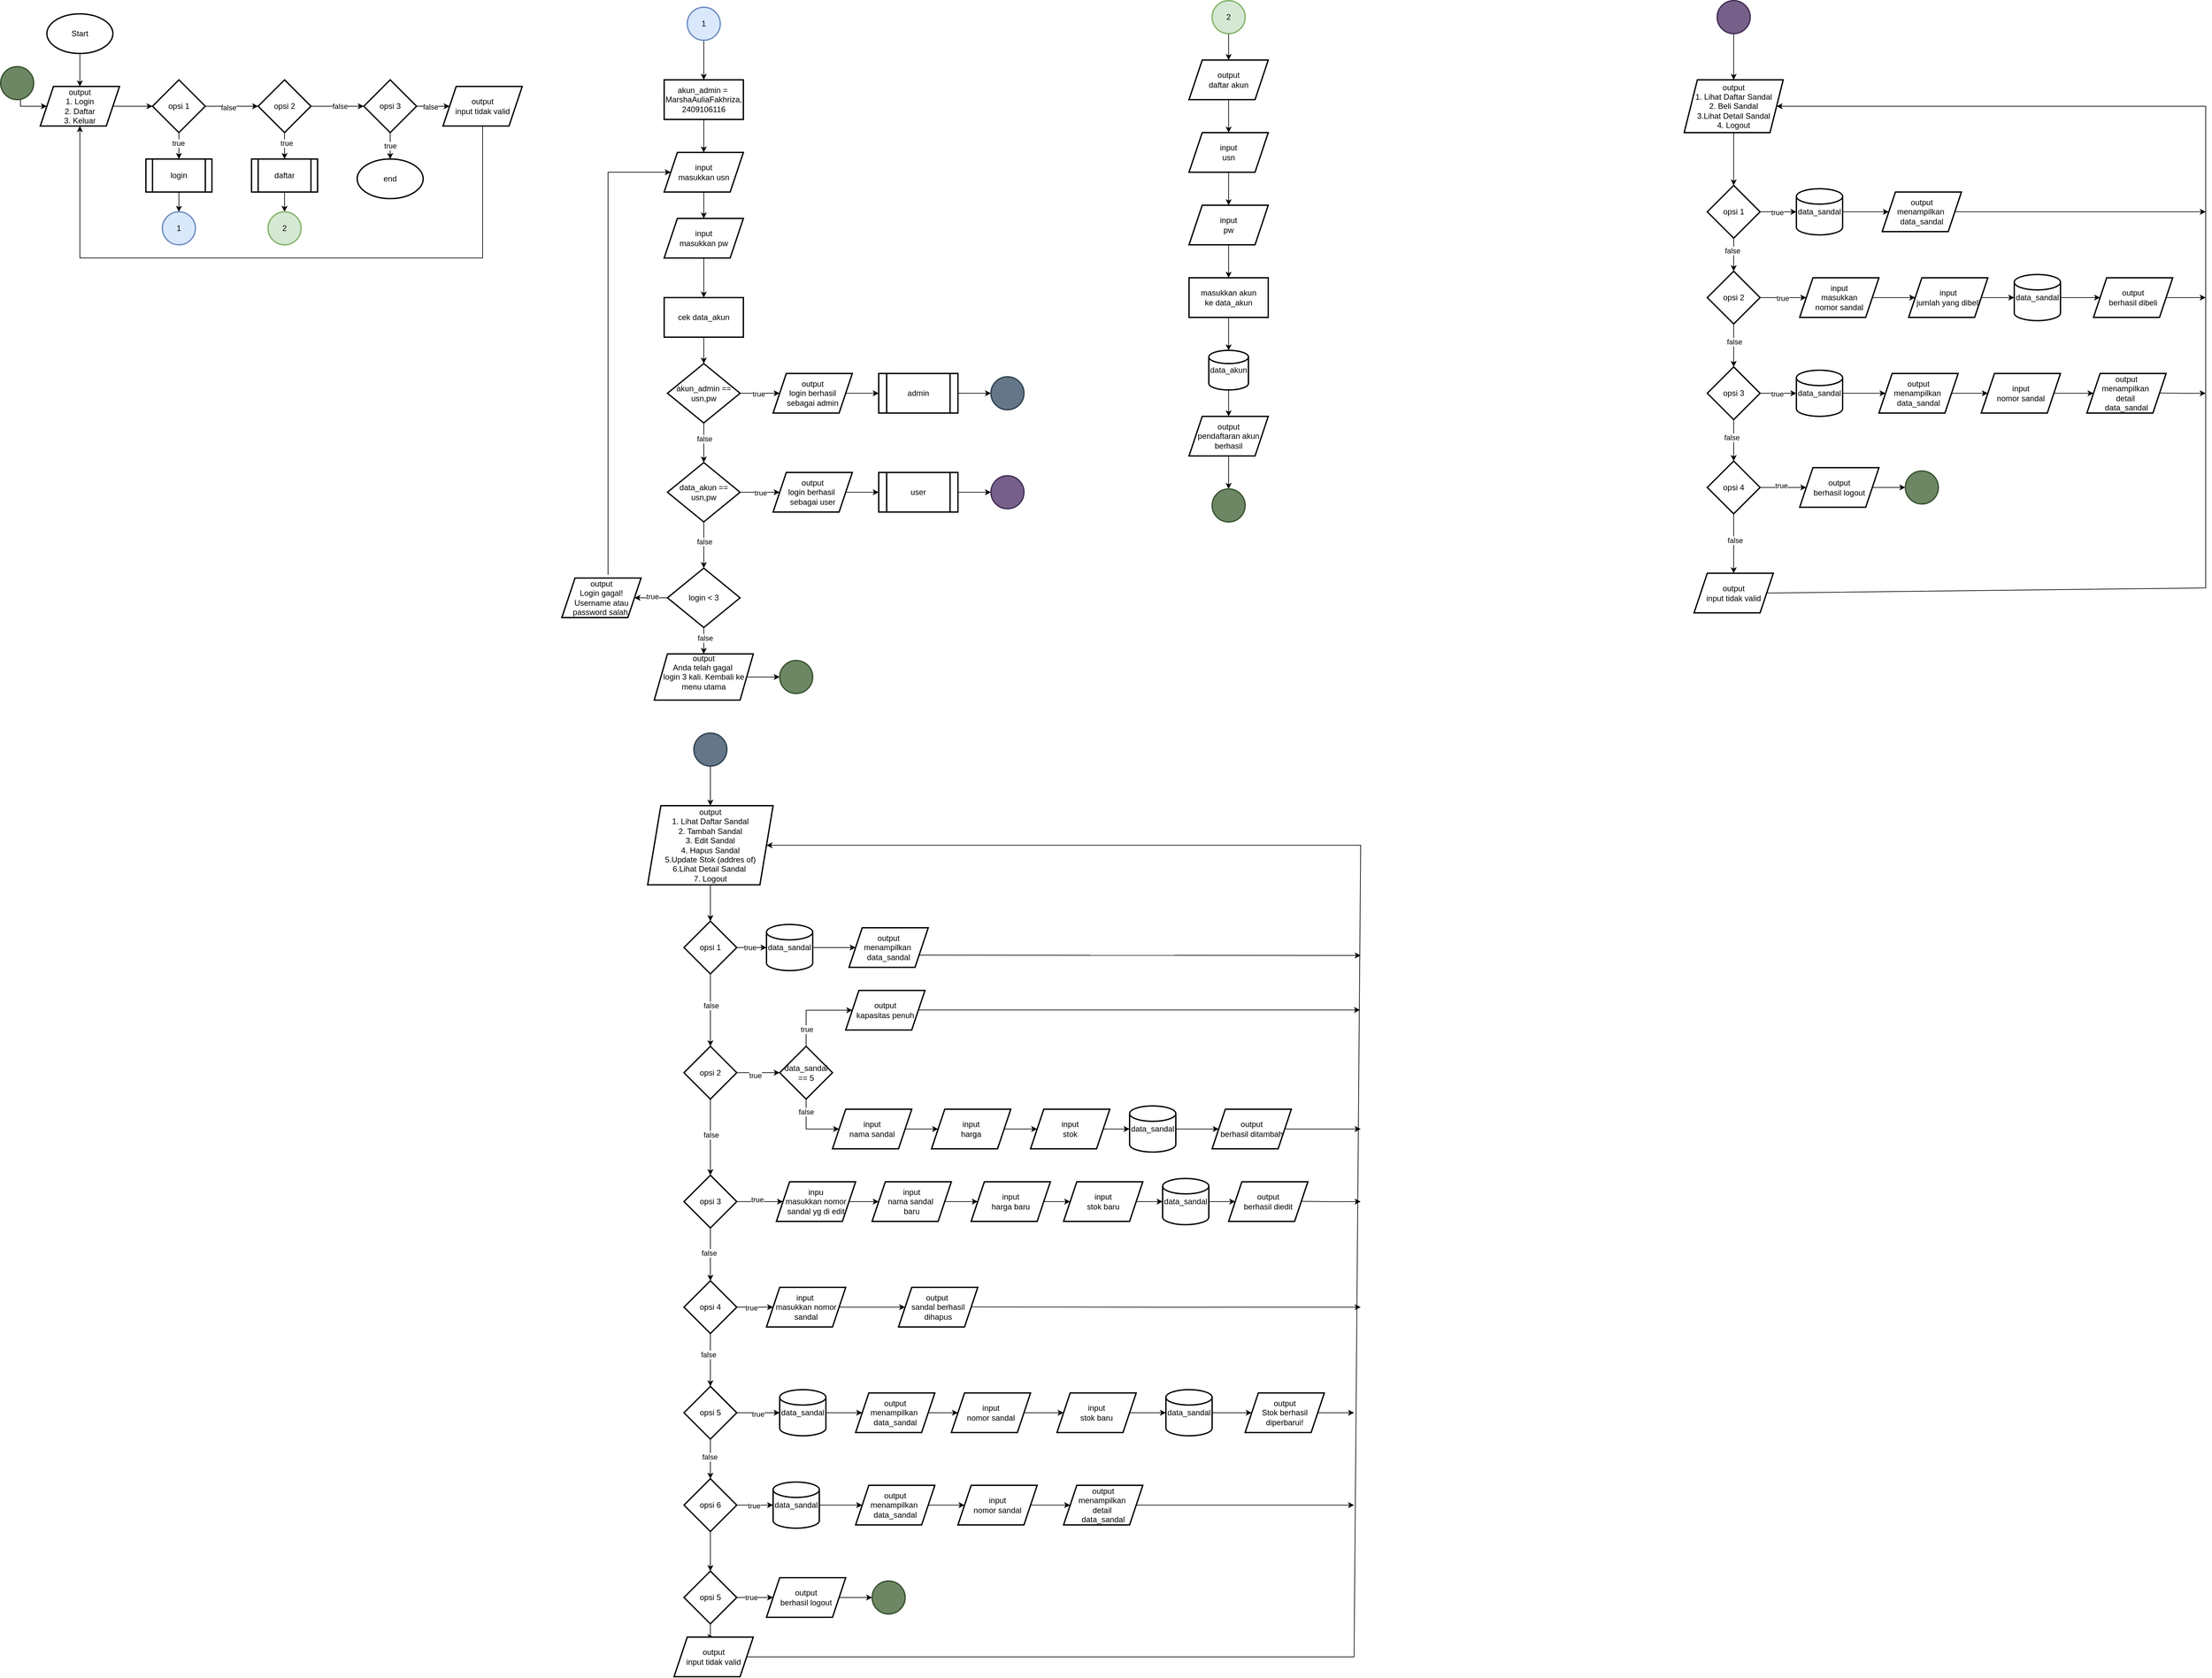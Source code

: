 <mxfile version="26.2.14" pages="6">
  <diagram name="Page-1" id="B9ajltxnWcTQiOBloLtk">
    <mxGraphModel dx="1307" dy="556" grid="1" gridSize="10" guides="1" tooltips="1" connect="1" arrows="1" fold="1" page="1" pageScale="1" pageWidth="850" pageHeight="1100" math="0" shadow="0">
      <root>
        <mxCell id="0" />
        <mxCell id="1" parent="0" />
        <mxCell id="gnuGHhX0t3bhiIQXMIf--3" value="" style="edgeStyle=orthogonalEdgeStyle;rounded=0;orthogonalLoop=1;jettySize=auto;html=1;" parent="1" source="gnuGHhX0t3bhiIQXMIf--1" target="gnuGHhX0t3bhiIQXMIf--2" edge="1">
          <mxGeometry relative="1" as="geometry" />
        </mxCell>
        <mxCell id="gnuGHhX0t3bhiIQXMIf--1" value="Start" style="strokeWidth=2;html=1;shape=mxgraph.flowchart.start_1;whiteSpace=wrap;" parent="1" vertex="1">
          <mxGeometry x="90" y="50" width="100" height="60" as="geometry" />
        </mxCell>
        <mxCell id="gnuGHhX0t3bhiIQXMIf--5" value="" style="edgeStyle=orthogonalEdgeStyle;rounded=0;orthogonalLoop=1;jettySize=auto;html=1;" parent="1" source="gnuGHhX0t3bhiIQXMIf--2" target="gnuGHhX0t3bhiIQXMIf--4" edge="1">
          <mxGeometry relative="1" as="geometry" />
        </mxCell>
        <mxCell id="gnuGHhX0t3bhiIQXMIf--2" value="output&lt;div&gt;&lt;div&gt;1. Login&lt;/div&gt;&lt;div&gt;2. Daftar&lt;/div&gt;&lt;div&gt;3. Keluar&lt;/div&gt;&lt;/div&gt;" style="shape=parallelogram;perimeter=parallelogramPerimeter;whiteSpace=wrap;html=1;fixedSize=1;strokeWidth=2;" parent="1" vertex="1">
          <mxGeometry x="80" y="160" width="120" height="60" as="geometry" />
        </mxCell>
        <mxCell id="gnuGHhX0t3bhiIQXMIf--7" value="" style="edgeStyle=orthogonalEdgeStyle;rounded=0;orthogonalLoop=1;jettySize=auto;html=1;" parent="1" source="gnuGHhX0t3bhiIQXMIf--4" target="gnuGHhX0t3bhiIQXMIf--6" edge="1">
          <mxGeometry relative="1" as="geometry" />
        </mxCell>
        <mxCell id="gnuGHhX0t3bhiIQXMIf--21" value="false" style="edgeLabel;html=1;align=center;verticalAlign=middle;resizable=0;points=[];" parent="gnuGHhX0t3bhiIQXMIf--7" vertex="1" connectable="0">
          <mxGeometry x="-0.132" y="-2" relative="1" as="geometry">
            <mxPoint as="offset" />
          </mxGeometry>
        </mxCell>
        <mxCell id="gnuGHhX0t3bhiIQXMIf--11" value="" style="edgeStyle=orthogonalEdgeStyle;rounded=0;orthogonalLoop=1;jettySize=auto;html=1;" parent="1" source="gnuGHhX0t3bhiIQXMIf--4" target="gnuGHhX0t3bhiIQXMIf--10" edge="1">
          <mxGeometry relative="1" as="geometry" />
        </mxCell>
        <mxCell id="gnuGHhX0t3bhiIQXMIf--20" value="true" style="edgeLabel;html=1;align=center;verticalAlign=middle;resizable=0;points=[];" parent="gnuGHhX0t3bhiIQXMIf--11" vertex="1" connectable="0">
          <mxGeometry x="-0.219" y="-1" relative="1" as="geometry">
            <mxPoint as="offset" />
          </mxGeometry>
        </mxCell>
        <mxCell id="gnuGHhX0t3bhiIQXMIf--4" value="opsi 1" style="rhombus;whiteSpace=wrap;html=1;strokeWidth=2;" parent="1" vertex="1">
          <mxGeometry x="250" y="150" width="80" height="80" as="geometry" />
        </mxCell>
        <mxCell id="gnuGHhX0t3bhiIQXMIf--9" value="" style="edgeStyle=orthogonalEdgeStyle;rounded=0;orthogonalLoop=1;jettySize=auto;html=1;" parent="1" source="gnuGHhX0t3bhiIQXMIf--6" target="gnuGHhX0t3bhiIQXMIf--8" edge="1">
          <mxGeometry relative="1" as="geometry" />
        </mxCell>
        <mxCell id="gnuGHhX0t3bhiIQXMIf--22" value="false" style="edgeLabel;html=1;align=center;verticalAlign=middle;resizable=0;points=[];" parent="gnuGHhX0t3bhiIQXMIf--9" vertex="1" connectable="0">
          <mxGeometry x="0.092" relative="1" as="geometry">
            <mxPoint as="offset" />
          </mxGeometry>
        </mxCell>
        <mxCell id="gnuGHhX0t3bhiIQXMIf--13" value="" style="edgeStyle=orthogonalEdgeStyle;rounded=0;orthogonalLoop=1;jettySize=auto;html=1;" parent="1" source="gnuGHhX0t3bhiIQXMIf--6" target="gnuGHhX0t3bhiIQXMIf--12" edge="1">
          <mxGeometry relative="1" as="geometry" />
        </mxCell>
        <mxCell id="gnuGHhX0t3bhiIQXMIf--23" value="true" style="edgeLabel;html=1;align=center;verticalAlign=middle;resizable=0;points=[];" parent="gnuGHhX0t3bhiIQXMIf--13" vertex="1" connectable="0">
          <mxGeometry x="-0.219" y="3" relative="1" as="geometry">
            <mxPoint as="offset" />
          </mxGeometry>
        </mxCell>
        <mxCell id="gnuGHhX0t3bhiIQXMIf--6" value="opsi 2" style="rhombus;whiteSpace=wrap;html=1;strokeWidth=2;" parent="1" vertex="1">
          <mxGeometry x="410" y="150" width="80" height="80" as="geometry" />
        </mxCell>
        <mxCell id="gnuGHhX0t3bhiIQXMIf--25" value="" style="edgeStyle=orthogonalEdgeStyle;rounded=0;orthogonalLoop=1;jettySize=auto;html=1;" parent="1" source="gnuGHhX0t3bhiIQXMIf--8" target="gnuGHhX0t3bhiIQXMIf--24" edge="1">
          <mxGeometry relative="1" as="geometry" />
        </mxCell>
        <mxCell id="gnuGHhX0t3bhiIQXMIf--32" value="false" style="edgeLabel;html=1;align=center;verticalAlign=middle;resizable=0;points=[];" parent="gnuGHhX0t3bhiIQXMIf--25" vertex="1" connectable="0">
          <mxGeometry x="-0.187" y="-1" relative="1" as="geometry">
            <mxPoint as="offset" />
          </mxGeometry>
        </mxCell>
        <mxCell id="gnuGHhX0t3bhiIQXMIf--27" value="" style="edgeStyle=orthogonalEdgeStyle;rounded=0;orthogonalLoop=1;jettySize=auto;html=1;" parent="1" source="gnuGHhX0t3bhiIQXMIf--8" target="gnuGHhX0t3bhiIQXMIf--26" edge="1">
          <mxGeometry relative="1" as="geometry" />
        </mxCell>
        <mxCell id="gnuGHhX0t3bhiIQXMIf--29" value="true" style="edgeLabel;html=1;align=center;verticalAlign=middle;resizable=0;points=[];" parent="gnuGHhX0t3bhiIQXMIf--27" vertex="1" connectable="0">
          <mxGeometry x="-0.021" relative="1" as="geometry">
            <mxPoint as="offset" />
          </mxGeometry>
        </mxCell>
        <mxCell id="gnuGHhX0t3bhiIQXMIf--8" value="opsi 3" style="rhombus;whiteSpace=wrap;html=1;strokeWidth=2;" parent="1" vertex="1">
          <mxGeometry x="570" y="150" width="80" height="80" as="geometry" />
        </mxCell>
        <mxCell id="gnuGHhX0t3bhiIQXMIf--17" value="" style="edgeStyle=orthogonalEdgeStyle;rounded=0;orthogonalLoop=1;jettySize=auto;html=1;" parent="1" source="gnuGHhX0t3bhiIQXMIf--10" target="gnuGHhX0t3bhiIQXMIf--16" edge="1">
          <mxGeometry relative="1" as="geometry" />
        </mxCell>
        <mxCell id="gnuGHhX0t3bhiIQXMIf--10" value="login" style="shape=process;whiteSpace=wrap;html=1;backgroundOutline=1;strokeWidth=2;" parent="1" vertex="1">
          <mxGeometry x="240" y="270" width="100" height="50" as="geometry" />
        </mxCell>
        <mxCell id="gnuGHhX0t3bhiIQXMIf--19" value="" style="edgeStyle=orthogonalEdgeStyle;rounded=0;orthogonalLoop=1;jettySize=auto;html=1;" parent="1" source="gnuGHhX0t3bhiIQXMIf--12" target="gnuGHhX0t3bhiIQXMIf--18" edge="1">
          <mxGeometry relative="1" as="geometry" />
        </mxCell>
        <mxCell id="gnuGHhX0t3bhiIQXMIf--12" value="daftar" style="shape=process;whiteSpace=wrap;html=1;backgroundOutline=1;strokeWidth=2;" parent="1" vertex="1">
          <mxGeometry x="400" y="270" width="100" height="50" as="geometry" />
        </mxCell>
        <mxCell id="gnuGHhX0t3bhiIQXMIf--16" value="1" style="ellipse;whiteSpace=wrap;html=1;strokeWidth=2;fillColor=#dae8fc;strokeColor=#6c8ebf;" parent="1" vertex="1">
          <mxGeometry x="265" y="350" width="50" height="50" as="geometry" />
        </mxCell>
        <mxCell id="gnuGHhX0t3bhiIQXMIf--18" value="2" style="ellipse;whiteSpace=wrap;html=1;strokeWidth=2;fillColor=#d5e8d4;strokeColor=#82b366;" parent="1" vertex="1">
          <mxGeometry x="425" y="350" width="50" height="50" as="geometry" />
        </mxCell>
        <mxCell id="gnuGHhX0t3bhiIQXMIf--24" value="output&lt;div&gt;input tidak valid&lt;/div&gt;" style="shape=parallelogram;perimeter=parallelogramPerimeter;whiteSpace=wrap;html=1;fixedSize=1;strokeWidth=2;" parent="1" vertex="1">
          <mxGeometry x="690" y="160" width="120" height="60" as="geometry" />
        </mxCell>
        <mxCell id="gnuGHhX0t3bhiIQXMIf--26" value="end" style="strokeWidth=2;html=1;shape=mxgraph.flowchart.start_1;whiteSpace=wrap;" parent="1" vertex="1">
          <mxGeometry x="560" y="270" width="100" height="60" as="geometry" />
        </mxCell>
        <mxCell id="gnuGHhX0t3bhiIQXMIf--30" value="" style="endArrow=classic;html=1;rounded=0;exitX=0.5;exitY=1;exitDx=0;exitDy=0;entryX=0.5;entryY=1;entryDx=0;entryDy=0;" parent="1" source="gnuGHhX0t3bhiIQXMIf--24" target="gnuGHhX0t3bhiIQXMIf--2" edge="1">
          <mxGeometry width="50" height="50" relative="1" as="geometry">
            <mxPoint x="740" y="230" as="sourcePoint" />
            <mxPoint x="130" y="420" as="targetPoint" />
            <Array as="points">
              <mxPoint x="750" y="420" />
              <mxPoint x="140" y="420" />
            </Array>
          </mxGeometry>
        </mxCell>
        <mxCell id="gnuGHhX0t3bhiIQXMIf--66" value="" style="edgeStyle=orthogonalEdgeStyle;rounded=0;orthogonalLoop=1;jettySize=auto;html=1;" parent="1" source="gnuGHhX0t3bhiIQXMIf--33" target="gnuGHhX0t3bhiIQXMIf--65" edge="1">
          <mxGeometry relative="1" as="geometry" />
        </mxCell>
        <mxCell id="gnuGHhX0t3bhiIQXMIf--33" value="1" style="ellipse;whiteSpace=wrap;html=1;strokeWidth=2;fillColor=#dae8fc;strokeColor=#6c8ebf;" parent="1" vertex="1">
          <mxGeometry x="1060" y="40" width="50" height="50" as="geometry" />
        </mxCell>
        <mxCell id="gnuGHhX0t3bhiIQXMIf--34" value="" style="edgeStyle=orthogonalEdgeStyle;rounded=0;orthogonalLoop=1;jettySize=auto;html=1;" parent="1" source="gnuGHhX0t3bhiIQXMIf--35" target="gnuGHhX0t3bhiIQXMIf--37" edge="1">
          <mxGeometry relative="1" as="geometry" />
        </mxCell>
        <mxCell id="gnuGHhX0t3bhiIQXMIf--35" value="output&lt;div&gt;daftar akun&lt;/div&gt;" style="shape=parallelogram;perimeter=parallelogramPerimeter;whiteSpace=wrap;html=1;fixedSize=1;strokeWidth=2;" parent="1" vertex="1">
          <mxGeometry x="1820" y="120" width="120" height="60" as="geometry" />
        </mxCell>
        <mxCell id="gnuGHhX0t3bhiIQXMIf--36" value="" style="edgeStyle=orthogonalEdgeStyle;rounded=0;orthogonalLoop=1;jettySize=auto;html=1;entryX=0.5;entryY=0;entryDx=0;entryDy=0;" parent="1" source="gnuGHhX0t3bhiIQXMIf--37" target="gnuGHhX0t3bhiIQXMIf--46" edge="1">
          <mxGeometry relative="1" as="geometry">
            <mxPoint x="1880" y="335.0" as="targetPoint" />
          </mxGeometry>
        </mxCell>
        <mxCell id="gnuGHhX0t3bhiIQXMIf--37" value="input&lt;div&gt;usn&lt;/div&gt;" style="shape=parallelogram;perimeter=parallelogramPerimeter;whiteSpace=wrap;html=1;fixedSize=1;strokeWidth=2;" parent="1" vertex="1">
          <mxGeometry x="1820" y="230" width="120" height="60" as="geometry" />
        </mxCell>
        <mxCell id="gnuGHhX0t3bhiIQXMIf--57" value="" style="edgeStyle=orthogonalEdgeStyle;rounded=0;orthogonalLoop=1;jettySize=auto;html=1;" parent="1" source="gnuGHhX0t3bhiIQXMIf--46" target="gnuGHhX0t3bhiIQXMIf--50" edge="1">
          <mxGeometry relative="1" as="geometry" />
        </mxCell>
        <mxCell id="gnuGHhX0t3bhiIQXMIf--46" value="input&lt;div&gt;pw&lt;/div&gt;" style="shape=parallelogram;perimeter=parallelogramPerimeter;whiteSpace=wrap;html=1;fixedSize=1;strokeWidth=2;" parent="1" vertex="1">
          <mxGeometry x="1820" y="340" width="120" height="60" as="geometry" />
        </mxCell>
        <mxCell id="gnuGHhX0t3bhiIQXMIf--59" value="" style="edgeStyle=orthogonalEdgeStyle;rounded=0;orthogonalLoop=1;jettySize=auto;html=1;" parent="1" source="gnuGHhX0t3bhiIQXMIf--50" target="gnuGHhX0t3bhiIQXMIf--58" edge="1">
          <mxGeometry relative="1" as="geometry" />
        </mxCell>
        <mxCell id="gnuGHhX0t3bhiIQXMIf--50" value="masukkan akun&lt;div&gt;ke data_akun&lt;/div&gt;" style="whiteSpace=wrap;html=1;strokeWidth=2;" parent="1" vertex="1">
          <mxGeometry x="1820" y="450" width="120" height="60" as="geometry" />
        </mxCell>
        <mxCell id="gnuGHhX0t3bhiIQXMIf--51" value="" style="edgeStyle=orthogonalEdgeStyle;rounded=0;orthogonalLoop=1;jettySize=auto;html=1;" parent="1" source="gnuGHhX0t3bhiIQXMIf--52" target="gnuGHhX0t3bhiIQXMIf--53" edge="1">
          <mxGeometry relative="1" as="geometry" />
        </mxCell>
        <mxCell id="gnuGHhX0t3bhiIQXMIf--52" value="output&lt;div&gt;pendaftaran akun&lt;/div&gt;&lt;div&gt;berhasil&lt;/div&gt;" style="shape=parallelogram;perimeter=parallelogramPerimeter;whiteSpace=wrap;html=1;fixedSize=1;strokeWidth=2;" parent="1" vertex="1">
          <mxGeometry x="1820" y="660" width="120" height="60" as="geometry" />
        </mxCell>
        <mxCell id="gnuGHhX0t3bhiIQXMIf--53" value="" style="ellipse;whiteSpace=wrap;html=1;strokeWidth=2;fillColor=#6d8764;strokeColor=#3A5431;fontColor=#ffffff;" parent="1" vertex="1">
          <mxGeometry x="1855" y="770" width="50" height="50" as="geometry" />
        </mxCell>
        <mxCell id="gnuGHhX0t3bhiIQXMIf--56" value="" style="edgeStyle=orthogonalEdgeStyle;rounded=0;orthogonalLoop=1;jettySize=auto;html=1;" parent="1" source="gnuGHhX0t3bhiIQXMIf--55" target="gnuGHhX0t3bhiIQXMIf--35" edge="1">
          <mxGeometry relative="1" as="geometry" />
        </mxCell>
        <mxCell id="gnuGHhX0t3bhiIQXMIf--55" value="2" style="ellipse;whiteSpace=wrap;html=1;strokeWidth=2;fillColor=#d5e8d4;strokeColor=#82b366;" parent="1" vertex="1">
          <mxGeometry x="1855" y="30" width="50" height="50" as="geometry" />
        </mxCell>
        <mxCell id="gnuGHhX0t3bhiIQXMIf--60" value="" style="edgeStyle=orthogonalEdgeStyle;rounded=0;orthogonalLoop=1;jettySize=auto;html=1;" parent="1" source="gnuGHhX0t3bhiIQXMIf--58" target="gnuGHhX0t3bhiIQXMIf--52" edge="1">
          <mxGeometry relative="1" as="geometry" />
        </mxCell>
        <mxCell id="gnuGHhX0t3bhiIQXMIf--58" value="data_akun" style="strokeWidth=2;html=1;shape=mxgraph.flowchart.database;whiteSpace=wrap;" parent="1" vertex="1">
          <mxGeometry x="1850" y="560" width="60" height="60" as="geometry" />
        </mxCell>
        <mxCell id="gnuGHhX0t3bhiIQXMIf--62" value="" style="edgeStyle=orthogonalEdgeStyle;rounded=0;orthogonalLoop=1;jettySize=auto;html=1;" parent="1" source="gnuGHhX0t3bhiIQXMIf--61" target="gnuGHhX0t3bhiIQXMIf--2" edge="1">
          <mxGeometry relative="1" as="geometry">
            <Array as="points">
              <mxPoint x="50" y="190" />
            </Array>
          </mxGeometry>
        </mxCell>
        <mxCell id="gnuGHhX0t3bhiIQXMIf--61" value="" style="ellipse;whiteSpace=wrap;html=1;strokeWidth=2;fillColor=#6d8764;strokeColor=#3A5431;fontColor=#ffffff;" parent="1" vertex="1">
          <mxGeometry x="20" y="130" width="50" height="50" as="geometry" />
        </mxCell>
        <mxCell id="gnuGHhX0t3bhiIQXMIf--68" value="" style="edgeStyle=orthogonalEdgeStyle;rounded=0;orthogonalLoop=1;jettySize=auto;html=1;" parent="1" source="gnuGHhX0t3bhiIQXMIf--65" target="gnuGHhX0t3bhiIQXMIf--67" edge="1">
          <mxGeometry relative="1" as="geometry" />
        </mxCell>
        <mxCell id="gnuGHhX0t3bhiIQXMIf--65" value="akun_admin =&amp;nbsp;&lt;div&gt;MarshaAuliaFakhriza,&lt;/div&gt;&lt;div&gt;2409106116&lt;br&gt;&lt;/div&gt;" style="whiteSpace=wrap;html=1;strokeWidth=2;" parent="1" vertex="1">
          <mxGeometry x="1025" y="150" width="120" height="60" as="geometry" />
        </mxCell>
        <mxCell id="gnuGHhX0t3bhiIQXMIf--70" value="" style="edgeStyle=orthogonalEdgeStyle;rounded=0;orthogonalLoop=1;jettySize=auto;html=1;" parent="1" source="gnuGHhX0t3bhiIQXMIf--67" target="gnuGHhX0t3bhiIQXMIf--69" edge="1">
          <mxGeometry relative="1" as="geometry" />
        </mxCell>
        <mxCell id="gnuGHhX0t3bhiIQXMIf--67" value="input&lt;div&gt;masukkan usn&lt;/div&gt;" style="shape=parallelogram;perimeter=parallelogramPerimeter;whiteSpace=wrap;html=1;fixedSize=1;strokeWidth=2;" parent="1" vertex="1">
          <mxGeometry x="1025" y="260" width="120" height="60" as="geometry" />
        </mxCell>
        <mxCell id="gnuGHhX0t3bhiIQXMIf--74" value="" style="edgeStyle=orthogonalEdgeStyle;rounded=0;orthogonalLoop=1;jettySize=auto;html=1;" parent="1" source="gnuGHhX0t3bhiIQXMIf--69" target="gnuGHhX0t3bhiIQXMIf--73" edge="1">
          <mxGeometry relative="1" as="geometry" />
        </mxCell>
        <mxCell id="gnuGHhX0t3bhiIQXMIf--69" value="input&lt;div&gt;masukkan pw&lt;/div&gt;" style="shape=parallelogram;perimeter=parallelogramPerimeter;whiteSpace=wrap;html=1;fixedSize=1;strokeWidth=2;" parent="1" vertex="1">
          <mxGeometry x="1025" y="360" width="120" height="60" as="geometry" />
        </mxCell>
        <mxCell id="gnuGHhX0t3bhiIQXMIf--76" value="" style="edgeStyle=orthogonalEdgeStyle;rounded=0;orthogonalLoop=1;jettySize=auto;html=1;" parent="1" source="gnuGHhX0t3bhiIQXMIf--73" target="gnuGHhX0t3bhiIQXMIf--75" edge="1">
          <mxGeometry relative="1" as="geometry" />
        </mxCell>
        <mxCell id="gnuGHhX0t3bhiIQXMIf--73" value="cek data_akun" style="whiteSpace=wrap;html=1;strokeWidth=2;" parent="1" vertex="1">
          <mxGeometry x="1025" y="480" width="120" height="60" as="geometry" />
        </mxCell>
        <mxCell id="gnuGHhX0t3bhiIQXMIf--80" value="" style="edgeStyle=orthogonalEdgeStyle;rounded=0;orthogonalLoop=1;jettySize=auto;html=1;" parent="1" source="gnuGHhX0t3bhiIQXMIf--75" target="gnuGHhX0t3bhiIQXMIf--79" edge="1">
          <mxGeometry relative="1" as="geometry" />
        </mxCell>
        <mxCell id="gnuGHhX0t3bhiIQXMIf--81" value="true" style="edgeLabel;html=1;align=center;verticalAlign=middle;resizable=0;points=[];" parent="gnuGHhX0t3bhiIQXMIf--80" vertex="1" connectable="0">
          <mxGeometry x="-0.067" y="-1" relative="1" as="geometry">
            <mxPoint as="offset" />
          </mxGeometry>
        </mxCell>
        <mxCell id="gnuGHhX0t3bhiIQXMIf--83" value="" style="edgeStyle=orthogonalEdgeStyle;rounded=0;orthogonalLoop=1;jettySize=auto;html=1;" parent="1" source="gnuGHhX0t3bhiIQXMIf--75" target="gnuGHhX0t3bhiIQXMIf--82" edge="1">
          <mxGeometry relative="1" as="geometry" />
        </mxCell>
        <mxCell id="gnuGHhX0t3bhiIQXMIf--84" value="false" style="edgeLabel;html=1;align=center;verticalAlign=middle;resizable=0;points=[];" parent="gnuGHhX0t3bhiIQXMIf--83" vertex="1" connectable="0">
          <mxGeometry x="-0.221" y="1" relative="1" as="geometry">
            <mxPoint as="offset" />
          </mxGeometry>
        </mxCell>
        <mxCell id="gnuGHhX0t3bhiIQXMIf--75" value="akun_admin ==&lt;div&gt;usn,pw&lt;/div&gt;" style="rhombus;whiteSpace=wrap;html=1;strokeWidth=2;" parent="1" vertex="1">
          <mxGeometry x="1030" y="580" width="110" height="90" as="geometry" />
        </mxCell>
        <mxCell id="gnuGHhX0t3bhiIQXMIf--103" value="" style="edgeStyle=orthogonalEdgeStyle;rounded=0;orthogonalLoop=1;jettySize=auto;html=1;" parent="1" source="gnuGHhX0t3bhiIQXMIf--79" target="gnuGHhX0t3bhiIQXMIf--102" edge="1">
          <mxGeometry relative="1" as="geometry" />
        </mxCell>
        <mxCell id="gnuGHhX0t3bhiIQXMIf--79" value="output&lt;div&gt;login berhasil&lt;/div&gt;&lt;div&gt;sebagai admin&lt;/div&gt;" style="shape=parallelogram;perimeter=parallelogramPerimeter;whiteSpace=wrap;html=1;fixedSize=1;strokeWidth=2;" parent="1" vertex="1">
          <mxGeometry x="1190" y="595" width="120" height="60" as="geometry" />
        </mxCell>
        <mxCell id="gnuGHhX0t3bhiIQXMIf--86" value="" style="edgeStyle=orthogonalEdgeStyle;rounded=0;orthogonalLoop=1;jettySize=auto;html=1;" parent="1" source="gnuGHhX0t3bhiIQXMIf--82" target="gnuGHhX0t3bhiIQXMIf--85" edge="1">
          <mxGeometry relative="1" as="geometry" />
        </mxCell>
        <mxCell id="gnuGHhX0t3bhiIQXMIf--87" value="true" style="edgeLabel;html=1;align=center;verticalAlign=middle;resizable=0;points=[];" parent="gnuGHhX0t3bhiIQXMIf--86" vertex="1" connectable="0">
          <mxGeometry x="0.032" y="-1" relative="1" as="geometry">
            <mxPoint as="offset" />
          </mxGeometry>
        </mxCell>
        <mxCell id="gnuGHhX0t3bhiIQXMIf--89" value="" style="edgeStyle=orthogonalEdgeStyle;rounded=0;orthogonalLoop=1;jettySize=auto;html=1;" parent="1" source="gnuGHhX0t3bhiIQXMIf--82" target="gnuGHhX0t3bhiIQXMIf--88" edge="1">
          <mxGeometry relative="1" as="geometry" />
        </mxCell>
        <mxCell id="gnuGHhX0t3bhiIQXMIf--90" value="false" style="edgeLabel;html=1;align=center;verticalAlign=middle;resizable=0;points=[];" parent="gnuGHhX0t3bhiIQXMIf--89" vertex="1" connectable="0">
          <mxGeometry x="-0.142" y="1" relative="1" as="geometry">
            <mxPoint as="offset" />
          </mxGeometry>
        </mxCell>
        <mxCell id="gnuGHhX0t3bhiIQXMIf--82" value="data_akun ==&lt;div&gt;usn,pw&lt;/div&gt;" style="rhombus;whiteSpace=wrap;html=1;strokeWidth=2;" parent="1" vertex="1">
          <mxGeometry x="1030" y="730" width="110" height="90" as="geometry" />
        </mxCell>
        <mxCell id="gnuGHhX0t3bhiIQXMIf--107" value="" style="edgeStyle=orthogonalEdgeStyle;rounded=0;orthogonalLoop=1;jettySize=auto;html=1;" parent="1" source="gnuGHhX0t3bhiIQXMIf--85" target="gnuGHhX0t3bhiIQXMIf--106" edge="1">
          <mxGeometry relative="1" as="geometry" />
        </mxCell>
        <mxCell id="gnuGHhX0t3bhiIQXMIf--85" value="output&lt;div&gt;login berhasil&amp;nbsp;&lt;/div&gt;&lt;div&gt;sebagai user&lt;/div&gt;" style="shape=parallelogram;perimeter=parallelogramPerimeter;whiteSpace=wrap;html=1;fixedSize=1;strokeWidth=2;" parent="1" vertex="1">
          <mxGeometry x="1190" y="745" width="120" height="60" as="geometry" />
        </mxCell>
        <mxCell id="gnuGHhX0t3bhiIQXMIf--95" value="" style="edgeStyle=orthogonalEdgeStyle;rounded=0;orthogonalLoop=1;jettySize=auto;html=1;" parent="1" source="gnuGHhX0t3bhiIQXMIf--88" target="gnuGHhX0t3bhiIQXMIf--94" edge="1">
          <mxGeometry relative="1" as="geometry" />
        </mxCell>
        <mxCell id="gnuGHhX0t3bhiIQXMIf--99" value="false" style="edgeLabel;html=1;align=center;verticalAlign=middle;resizable=0;points=[];" parent="gnuGHhX0t3bhiIQXMIf--95" vertex="1" connectable="0">
          <mxGeometry x="-0.208" y="2" relative="1" as="geometry">
            <mxPoint as="offset" />
          </mxGeometry>
        </mxCell>
        <mxCell id="gnuGHhX0t3bhiIQXMIf--97" value="" style="edgeStyle=orthogonalEdgeStyle;rounded=0;orthogonalLoop=1;jettySize=auto;html=1;" parent="1" source="gnuGHhX0t3bhiIQXMIf--88" target="gnuGHhX0t3bhiIQXMIf--96" edge="1">
          <mxGeometry relative="1" as="geometry" />
        </mxCell>
        <mxCell id="gnuGHhX0t3bhiIQXMIf--98" value="true" style="edgeLabel;html=1;align=center;verticalAlign=middle;resizable=0;points=[];" parent="gnuGHhX0t3bhiIQXMIf--97" vertex="1" connectable="0">
          <mxGeometry x="-0.08" y="-2" relative="1" as="geometry">
            <mxPoint as="offset" />
          </mxGeometry>
        </mxCell>
        <mxCell id="gnuGHhX0t3bhiIQXMIf--88" value="login &amp;lt; 3" style="rhombus;whiteSpace=wrap;html=1;strokeWidth=2;" parent="1" vertex="1">
          <mxGeometry x="1030" y="890" width="110" height="90" as="geometry" />
        </mxCell>
        <mxCell id="gnuGHhX0t3bhiIQXMIf--92" value="" style="endArrow=classic;html=1;rounded=0;" parent="1" target="gnuGHhX0t3bhiIQXMIf--67" edge="1">
          <mxGeometry width="50" height="50" relative="1" as="geometry">
            <mxPoint x="940" y="900" as="sourcePoint" />
            <mxPoint x="960" y="248.519" as="targetPoint" />
            <Array as="points">
              <mxPoint x="940" y="290" />
            </Array>
          </mxGeometry>
        </mxCell>
        <mxCell id="gnuGHhX0t3bhiIQXMIf--101" value="" style="edgeStyle=orthogonalEdgeStyle;rounded=0;orthogonalLoop=1;jettySize=auto;html=1;" parent="1" source="gnuGHhX0t3bhiIQXMIf--94" target="gnuGHhX0t3bhiIQXMIf--100" edge="1">
          <mxGeometry relative="1" as="geometry" />
        </mxCell>
        <mxCell id="gnuGHhX0t3bhiIQXMIf--94" value="output&lt;div&gt;Anda telah gagal&amp;nbsp;&lt;/div&gt;&lt;div&gt;login 3 kali. Kembali ke menu utama&lt;br&gt;&lt;div&gt;&lt;br&gt;&lt;/div&gt;&lt;/div&gt;" style="shape=parallelogram;perimeter=parallelogramPerimeter;whiteSpace=wrap;html=1;fixedSize=1;strokeWidth=2;" parent="1" vertex="1">
          <mxGeometry x="1010" y="1020" width="150" height="70" as="geometry" />
        </mxCell>
        <mxCell id="gnuGHhX0t3bhiIQXMIf--96" value="output&lt;div&gt;Login gagal! Username atau password salah.&lt;br&gt;&lt;/div&gt;" style="shape=parallelogram;perimeter=parallelogramPerimeter;whiteSpace=wrap;html=1;fixedSize=1;strokeWidth=2;" parent="1" vertex="1">
          <mxGeometry x="870" y="905" width="120" height="60" as="geometry" />
        </mxCell>
        <mxCell id="gnuGHhX0t3bhiIQXMIf--100" value="" style="ellipse;whiteSpace=wrap;html=1;strokeWidth=2;fillColor=#6d8764;strokeColor=#3A5431;fontColor=#ffffff;" parent="1" vertex="1">
          <mxGeometry x="1200" y="1030" width="50" height="50" as="geometry" />
        </mxCell>
        <mxCell id="gnuGHhX0t3bhiIQXMIf--105" value="" style="edgeStyle=orthogonalEdgeStyle;rounded=0;orthogonalLoop=1;jettySize=auto;html=1;" parent="1" source="gnuGHhX0t3bhiIQXMIf--102" target="gnuGHhX0t3bhiIQXMIf--104" edge="1">
          <mxGeometry relative="1" as="geometry" />
        </mxCell>
        <mxCell id="gnuGHhX0t3bhiIQXMIf--102" value="admin" style="shape=process;whiteSpace=wrap;html=1;backgroundOutline=1;strokeWidth=2;" parent="1" vertex="1">
          <mxGeometry x="1350" y="595" width="120" height="60" as="geometry" />
        </mxCell>
        <mxCell id="gnuGHhX0t3bhiIQXMIf--104" value="" style="ellipse;whiteSpace=wrap;html=1;strokeWidth=2;fillColor=#647687;strokeColor=#314354;fontColor=#ffffff;" parent="1" vertex="1">
          <mxGeometry x="1520" y="600" width="50" height="50" as="geometry" />
        </mxCell>
        <mxCell id="gnuGHhX0t3bhiIQXMIf--109" value="" style="edgeStyle=orthogonalEdgeStyle;rounded=0;orthogonalLoop=1;jettySize=auto;html=1;" parent="1" source="gnuGHhX0t3bhiIQXMIf--106" target="gnuGHhX0t3bhiIQXMIf--108" edge="1">
          <mxGeometry relative="1" as="geometry" />
        </mxCell>
        <mxCell id="gnuGHhX0t3bhiIQXMIf--106" value="user" style="shape=process;whiteSpace=wrap;html=1;backgroundOutline=1;strokeWidth=2;" parent="1" vertex="1">
          <mxGeometry x="1350" y="745" width="120" height="60" as="geometry" />
        </mxCell>
        <mxCell id="gnuGHhX0t3bhiIQXMIf--108" value="" style="ellipse;whiteSpace=wrap;html=1;strokeWidth=2;fillColor=#76608a;strokeColor=#432D57;fontColor=#ffffff;" parent="1" vertex="1">
          <mxGeometry x="1520" y="750" width="50" height="50" as="geometry" />
        </mxCell>
        <mxCell id="gnuGHhX0t3bhiIQXMIf--112" value="" style="edgeStyle=orthogonalEdgeStyle;rounded=0;orthogonalLoop=1;jettySize=auto;html=1;" parent="1" source="gnuGHhX0t3bhiIQXMIf--110" target="gnuGHhX0t3bhiIQXMIf--111" edge="1">
          <mxGeometry relative="1" as="geometry" />
        </mxCell>
        <mxCell id="gnuGHhX0t3bhiIQXMIf--110" value="" style="ellipse;whiteSpace=wrap;html=1;strokeWidth=2;fillColor=#647687;strokeColor=#314354;fontColor=#ffffff;" parent="1" vertex="1">
          <mxGeometry x="1070" y="1140" width="50" height="50" as="geometry" />
        </mxCell>
        <mxCell id="gnuGHhX0t3bhiIQXMIf--114" value="" style="edgeStyle=orthogonalEdgeStyle;rounded=0;orthogonalLoop=1;jettySize=auto;html=1;" parent="1" source="gnuGHhX0t3bhiIQXMIf--111" target="gnuGHhX0t3bhiIQXMIf--113" edge="1">
          <mxGeometry relative="1" as="geometry" />
        </mxCell>
        <mxCell id="gnuGHhX0t3bhiIQXMIf--111" value="output&lt;div&gt;&lt;div&gt;1. Lihat Daftar Sandal&lt;/div&gt;&lt;div&gt;2. Tambah Sandal&lt;/div&gt;&lt;div&gt;3. Edit Sandal&lt;/div&gt;&lt;div&gt;4. Hapus Sandal&lt;/div&gt;&lt;div&gt;5.Update Stok (addres of)&lt;/div&gt;&lt;div&gt;6.Lihat Detail Sandal&amp;nbsp;&lt;/div&gt;&lt;div&gt;7. Logout&lt;/div&gt;&lt;/div&gt;" style="shape=parallelogram;perimeter=parallelogramPerimeter;whiteSpace=wrap;html=1;fixedSize=1;strokeWidth=2;" parent="1" vertex="1">
          <mxGeometry x="1000" y="1250" width="190" height="120" as="geometry" />
        </mxCell>
        <mxCell id="gnuGHhX0t3bhiIQXMIf--118" value="" style="edgeStyle=orthogonalEdgeStyle;rounded=0;orthogonalLoop=1;jettySize=auto;html=1;" parent="1" source="gnuGHhX0t3bhiIQXMIf--113" target="gnuGHhX0t3bhiIQXMIf--117" edge="1">
          <mxGeometry relative="1" as="geometry" />
        </mxCell>
        <mxCell id="gnuGHhX0t3bhiIQXMIf--124" value="false" style="edgeLabel;html=1;align=center;verticalAlign=middle;resizable=0;points=[];" parent="gnuGHhX0t3bhiIQXMIf--118" vertex="1" connectable="0">
          <mxGeometry x="-0.125" y="1" relative="1" as="geometry">
            <mxPoint as="offset" />
          </mxGeometry>
        </mxCell>
        <mxCell id="gnuGHhX0t3bhiIQXMIf--120" value="" style="edgeStyle=orthogonalEdgeStyle;rounded=0;orthogonalLoop=1;jettySize=auto;html=1;" parent="1" source="gnuGHhX0t3bhiIQXMIf--113" target="gnuGHhX0t3bhiIQXMIf--119" edge="1">
          <mxGeometry relative="1" as="geometry" />
        </mxCell>
        <mxCell id="gnuGHhX0t3bhiIQXMIf--123" value="true" style="edgeLabel;html=1;align=center;verticalAlign=middle;resizable=0;points=[];" parent="gnuGHhX0t3bhiIQXMIf--120" vertex="1" connectable="0">
          <mxGeometry x="-0.139" relative="1" as="geometry">
            <mxPoint as="offset" />
          </mxGeometry>
        </mxCell>
        <mxCell id="gnuGHhX0t3bhiIQXMIf--113" value="opsi 1" style="rhombus;whiteSpace=wrap;html=1;strokeWidth=2;" parent="1" vertex="1">
          <mxGeometry x="1055" y="1425" width="80" height="80" as="geometry" />
        </mxCell>
        <mxCell id="gnuGHhX0t3bhiIQXMIf--126" value="" style="edgeStyle=orthogonalEdgeStyle;rounded=0;orthogonalLoop=1;jettySize=auto;html=1;" parent="1" source="gnuGHhX0t3bhiIQXMIf--117" target="gnuGHhX0t3bhiIQXMIf--125" edge="1">
          <mxGeometry relative="1" as="geometry" />
        </mxCell>
        <mxCell id="gnuGHhX0t3bhiIQXMIf--158" value="true" style="edgeLabel;html=1;align=center;verticalAlign=middle;resizable=0;points=[];" parent="gnuGHhX0t3bhiIQXMIf--126" vertex="1" connectable="0">
          <mxGeometry x="-0.139" y="-4" relative="1" as="geometry">
            <mxPoint as="offset" />
          </mxGeometry>
        </mxCell>
        <mxCell id="gnuGHhX0t3bhiIQXMIf--144" value="" style="edgeStyle=orthogonalEdgeStyle;rounded=0;orthogonalLoop=1;jettySize=auto;html=1;" parent="1" source="gnuGHhX0t3bhiIQXMIf--117" target="gnuGHhX0t3bhiIQXMIf--143" edge="1">
          <mxGeometry relative="1" as="geometry" />
        </mxCell>
        <mxCell id="gnuGHhX0t3bhiIQXMIf--145" value="false" style="edgeLabel;html=1;align=center;verticalAlign=middle;resizable=0;points=[];" parent="gnuGHhX0t3bhiIQXMIf--144" vertex="1" connectable="0">
          <mxGeometry x="-0.058" y="1" relative="1" as="geometry">
            <mxPoint as="offset" />
          </mxGeometry>
        </mxCell>
        <mxCell id="gnuGHhX0t3bhiIQXMIf--117" value="opsi 2" style="rhombus;whiteSpace=wrap;html=1;strokeWidth=2;" parent="1" vertex="1">
          <mxGeometry x="1055" y="1614.67" width="80" height="80" as="geometry" />
        </mxCell>
        <mxCell id="gnuGHhX0t3bhiIQXMIf--122" value="" style="edgeStyle=orthogonalEdgeStyle;rounded=0;orthogonalLoop=1;jettySize=auto;html=1;" parent="1" source="gnuGHhX0t3bhiIQXMIf--119" target="gnuGHhX0t3bhiIQXMIf--121" edge="1">
          <mxGeometry relative="1" as="geometry" />
        </mxCell>
        <mxCell id="gnuGHhX0t3bhiIQXMIf--119" value="data_sandal" style="strokeWidth=2;html=1;shape=mxgraph.flowchart.database;whiteSpace=wrap;" parent="1" vertex="1">
          <mxGeometry x="1180" y="1430" width="70" height="70" as="geometry" />
        </mxCell>
        <mxCell id="gnuGHhX0t3bhiIQXMIf--121" value="output&lt;div&gt;menampilkan&amp;nbsp;&lt;/div&gt;&lt;div&gt;data_sandal&lt;/div&gt;" style="shape=parallelogram;perimeter=parallelogramPerimeter;whiteSpace=wrap;html=1;fixedSize=1;strokeWidth=2;" parent="1" vertex="1">
          <mxGeometry x="1305" y="1435" width="120" height="60" as="geometry" />
        </mxCell>
        <mxCell id="gnuGHhX0t3bhiIQXMIf--130" value="" style="edgeStyle=orthogonalEdgeStyle;rounded=0;orthogonalLoop=1;jettySize=auto;html=1;" parent="1" source="gnuGHhX0t3bhiIQXMIf--125" target="gnuGHhX0t3bhiIQXMIf--129" edge="1">
          <mxGeometry relative="1" as="geometry">
            <Array as="points">
              <mxPoint x="1240" y="1560" />
            </Array>
          </mxGeometry>
        </mxCell>
        <mxCell id="gnuGHhX0t3bhiIQXMIf--131" value="true" style="edgeLabel;html=1;align=center;verticalAlign=middle;resizable=0;points=[];" parent="gnuGHhX0t3bhiIQXMIf--130" vertex="1" connectable="0">
          <mxGeometry x="-0.588" y="-1" relative="1" as="geometry">
            <mxPoint as="offset" />
          </mxGeometry>
        </mxCell>
        <mxCell id="gnuGHhX0t3bhiIQXMIf--133" value="" style="edgeStyle=orthogonalEdgeStyle;rounded=0;orthogonalLoop=1;jettySize=auto;html=1;" parent="1" source="gnuGHhX0t3bhiIQXMIf--125" target="gnuGHhX0t3bhiIQXMIf--132" edge="1">
          <mxGeometry relative="1" as="geometry">
            <Array as="points">
              <mxPoint x="1240" y="1740" />
            </Array>
          </mxGeometry>
        </mxCell>
        <mxCell id="gnuGHhX0t3bhiIQXMIf--142" value="false" style="edgeLabel;html=1;align=center;verticalAlign=middle;resizable=0;points=[];" parent="gnuGHhX0t3bhiIQXMIf--133" vertex="1" connectable="0">
          <mxGeometry x="-0.6" relative="1" as="geometry">
            <mxPoint as="offset" />
          </mxGeometry>
        </mxCell>
        <mxCell id="gnuGHhX0t3bhiIQXMIf--125" value="data_sandal&lt;div&gt;== 5&lt;/div&gt;" style="rhombus;whiteSpace=wrap;html=1;strokeWidth=2;" parent="1" vertex="1">
          <mxGeometry x="1200" y="1614.67" width="80" height="80" as="geometry" />
        </mxCell>
        <mxCell id="gnuGHhX0t3bhiIQXMIf--129" value="output&lt;div&gt;kapasitas penuh&lt;/div&gt;" style="shape=parallelogram;perimeter=parallelogramPerimeter;whiteSpace=wrap;html=1;fixedSize=1;strokeWidth=2;" parent="1" vertex="1">
          <mxGeometry x="1300" y="1530" width="120" height="60" as="geometry" />
        </mxCell>
        <mxCell id="gnuGHhX0t3bhiIQXMIf--135" value="" style="edgeStyle=orthogonalEdgeStyle;rounded=0;orthogonalLoop=1;jettySize=auto;html=1;" parent="1" source="gnuGHhX0t3bhiIQXMIf--132" target="gnuGHhX0t3bhiIQXMIf--134" edge="1">
          <mxGeometry relative="1" as="geometry" />
        </mxCell>
        <mxCell id="gnuGHhX0t3bhiIQXMIf--132" value="input&lt;div&gt;nama sandal&lt;/div&gt;" style="shape=parallelogram;perimeter=parallelogramPerimeter;whiteSpace=wrap;html=1;fixedSize=1;strokeWidth=2;" parent="1" vertex="1">
          <mxGeometry x="1280" y="1710" width="120" height="60" as="geometry" />
        </mxCell>
        <mxCell id="gnuGHhX0t3bhiIQXMIf--137" value="" style="edgeStyle=orthogonalEdgeStyle;rounded=0;orthogonalLoop=1;jettySize=auto;html=1;" parent="1" source="gnuGHhX0t3bhiIQXMIf--134" target="gnuGHhX0t3bhiIQXMIf--136" edge="1">
          <mxGeometry relative="1" as="geometry" />
        </mxCell>
        <mxCell id="gnuGHhX0t3bhiIQXMIf--134" value="input&lt;div&gt;harga&lt;/div&gt;" style="shape=parallelogram;perimeter=parallelogramPerimeter;whiteSpace=wrap;html=1;fixedSize=1;strokeWidth=2;" parent="1" vertex="1">
          <mxGeometry x="1430" y="1710" width="120" height="60" as="geometry" />
        </mxCell>
        <mxCell id="gnuGHhX0t3bhiIQXMIf--139" value="" style="edgeStyle=orthogonalEdgeStyle;rounded=0;orthogonalLoop=1;jettySize=auto;html=1;" parent="1" source="gnuGHhX0t3bhiIQXMIf--136" target="gnuGHhX0t3bhiIQXMIf--138" edge="1">
          <mxGeometry relative="1" as="geometry" />
        </mxCell>
        <mxCell id="gnuGHhX0t3bhiIQXMIf--136" value="input&lt;div&gt;stok&lt;/div&gt;" style="shape=parallelogram;perimeter=parallelogramPerimeter;whiteSpace=wrap;html=1;fixedSize=1;strokeWidth=2;" parent="1" vertex="1">
          <mxGeometry x="1580" y="1710" width="120" height="60" as="geometry" />
        </mxCell>
        <mxCell id="gnuGHhX0t3bhiIQXMIf--141" value="" style="edgeStyle=orthogonalEdgeStyle;rounded=0;orthogonalLoop=1;jettySize=auto;html=1;" parent="1" source="gnuGHhX0t3bhiIQXMIf--138" target="gnuGHhX0t3bhiIQXMIf--140" edge="1">
          <mxGeometry relative="1" as="geometry" />
        </mxCell>
        <mxCell id="gnuGHhX0t3bhiIQXMIf--138" value="data_sandal" style="strokeWidth=2;html=1;shape=mxgraph.flowchart.database;whiteSpace=wrap;" parent="1" vertex="1">
          <mxGeometry x="1730" y="1705" width="70" height="70" as="geometry" />
        </mxCell>
        <mxCell id="gnuGHhX0t3bhiIQXMIf--140" value="output&lt;div&gt;berhasil ditambah&lt;/div&gt;" style="shape=parallelogram;perimeter=parallelogramPerimeter;whiteSpace=wrap;html=1;fixedSize=1;strokeWidth=2;" parent="1" vertex="1">
          <mxGeometry x="1855" y="1710" width="120" height="60" as="geometry" />
        </mxCell>
        <mxCell id="gnuGHhX0t3bhiIQXMIf--147" value="" style="edgeStyle=orthogonalEdgeStyle;rounded=0;orthogonalLoop=1;jettySize=auto;html=1;" parent="1" source="gnuGHhX0t3bhiIQXMIf--143" target="gnuGHhX0t3bhiIQXMIf--146" edge="1">
          <mxGeometry relative="1" as="geometry" />
        </mxCell>
        <mxCell id="gnuGHhX0t3bhiIQXMIf--159" value="true" style="edgeLabel;html=1;align=center;verticalAlign=middle;resizable=0;points=[];" parent="gnuGHhX0t3bhiIQXMIf--147" vertex="1" connectable="0">
          <mxGeometry x="-0.124" y="3" relative="1" as="geometry">
            <mxPoint as="offset" />
          </mxGeometry>
        </mxCell>
        <mxCell id="gnuGHhX0t3bhiIQXMIf--161" value="" style="edgeStyle=orthogonalEdgeStyle;rounded=0;orthogonalLoop=1;jettySize=auto;html=1;" parent="1" source="gnuGHhX0t3bhiIQXMIf--143" target="gnuGHhX0t3bhiIQXMIf--160" edge="1">
          <mxGeometry relative="1" as="geometry" />
        </mxCell>
        <mxCell id="gnuGHhX0t3bhiIQXMIf--162" value="false" style="edgeLabel;html=1;align=center;verticalAlign=middle;resizable=0;points=[];" parent="gnuGHhX0t3bhiIQXMIf--161" vertex="1" connectable="0">
          <mxGeometry x="-0.061" y="-2" relative="1" as="geometry">
            <mxPoint as="offset" />
          </mxGeometry>
        </mxCell>
        <mxCell id="gnuGHhX0t3bhiIQXMIf--143" value="opsi 3" style="rhombus;whiteSpace=wrap;html=1;strokeWidth=2;" parent="1" vertex="1">
          <mxGeometry x="1055" y="1810" width="80" height="80" as="geometry" />
        </mxCell>
        <mxCell id="gnuGHhX0t3bhiIQXMIf--149" value="" style="edgeStyle=orthogonalEdgeStyle;rounded=0;orthogonalLoop=1;jettySize=auto;html=1;" parent="1" source="gnuGHhX0t3bhiIQXMIf--146" target="gnuGHhX0t3bhiIQXMIf--148" edge="1">
          <mxGeometry relative="1" as="geometry" />
        </mxCell>
        <mxCell id="gnuGHhX0t3bhiIQXMIf--146" value="inpu&lt;div&gt;masukkan nomor&lt;/div&gt;&lt;div&gt;sandal yg di edit&lt;/div&gt;" style="shape=parallelogram;perimeter=parallelogramPerimeter;whiteSpace=wrap;html=1;fixedSize=1;strokeWidth=2;" parent="1" vertex="1">
          <mxGeometry x="1195" y="1820" width="120" height="60" as="geometry" />
        </mxCell>
        <mxCell id="gnuGHhX0t3bhiIQXMIf--151" value="" style="edgeStyle=orthogonalEdgeStyle;rounded=0;orthogonalLoop=1;jettySize=auto;html=1;" parent="1" source="gnuGHhX0t3bhiIQXMIf--148" target="gnuGHhX0t3bhiIQXMIf--150" edge="1">
          <mxGeometry relative="1" as="geometry" />
        </mxCell>
        <mxCell id="gnuGHhX0t3bhiIQXMIf--148" value="input&lt;div&gt;nama sandal&amp;nbsp;&lt;/div&gt;&lt;div&gt;baru&lt;/div&gt;" style="shape=parallelogram;perimeter=parallelogramPerimeter;whiteSpace=wrap;html=1;fixedSize=1;strokeWidth=2;" parent="1" vertex="1">
          <mxGeometry x="1340" y="1820" width="120" height="60" as="geometry" />
        </mxCell>
        <mxCell id="gnuGHhX0t3bhiIQXMIf--153" value="" style="edgeStyle=orthogonalEdgeStyle;rounded=0;orthogonalLoop=1;jettySize=auto;html=1;" parent="1" source="gnuGHhX0t3bhiIQXMIf--150" target="gnuGHhX0t3bhiIQXMIf--152" edge="1">
          <mxGeometry relative="1" as="geometry" />
        </mxCell>
        <mxCell id="gnuGHhX0t3bhiIQXMIf--150" value="input&lt;div&gt;harga baru&lt;/div&gt;" style="shape=parallelogram;perimeter=parallelogramPerimeter;whiteSpace=wrap;html=1;fixedSize=1;strokeWidth=2;" parent="1" vertex="1">
          <mxGeometry x="1490" y="1820" width="120" height="60" as="geometry" />
        </mxCell>
        <mxCell id="gnuGHhX0t3bhiIQXMIf--155" value="" style="edgeStyle=orthogonalEdgeStyle;rounded=0;orthogonalLoop=1;jettySize=auto;html=1;" parent="1" source="gnuGHhX0t3bhiIQXMIf--152" target="gnuGHhX0t3bhiIQXMIf--154" edge="1">
          <mxGeometry relative="1" as="geometry" />
        </mxCell>
        <mxCell id="gnuGHhX0t3bhiIQXMIf--152" value="input&lt;div&gt;stok baru&lt;/div&gt;" style="shape=parallelogram;perimeter=parallelogramPerimeter;whiteSpace=wrap;html=1;fixedSize=1;strokeWidth=2;" parent="1" vertex="1">
          <mxGeometry x="1630" y="1820" width="120" height="60" as="geometry" />
        </mxCell>
        <mxCell id="gnuGHhX0t3bhiIQXMIf--157" value="" style="edgeStyle=orthogonalEdgeStyle;rounded=0;orthogonalLoop=1;jettySize=auto;html=1;" parent="1" source="gnuGHhX0t3bhiIQXMIf--154" target="gnuGHhX0t3bhiIQXMIf--156" edge="1">
          <mxGeometry relative="1" as="geometry" />
        </mxCell>
        <mxCell id="gnuGHhX0t3bhiIQXMIf--154" value="data_sandal" style="strokeWidth=2;html=1;shape=mxgraph.flowchart.database;whiteSpace=wrap;" parent="1" vertex="1">
          <mxGeometry x="1780" y="1815" width="70" height="70" as="geometry" />
        </mxCell>
        <mxCell id="gnuGHhX0t3bhiIQXMIf--156" value="output&lt;div&gt;berhasil diedit&lt;/div&gt;" style="shape=parallelogram;perimeter=parallelogramPerimeter;whiteSpace=wrap;html=1;fixedSize=1;strokeWidth=2;" parent="1" vertex="1">
          <mxGeometry x="1880" y="1820" width="120" height="60" as="geometry" />
        </mxCell>
        <mxCell id="gnuGHhX0t3bhiIQXMIf--164" value="" style="edgeStyle=orthogonalEdgeStyle;rounded=0;orthogonalLoop=1;jettySize=auto;html=1;" parent="1" source="gnuGHhX0t3bhiIQXMIf--160" target="gnuGHhX0t3bhiIQXMIf--163" edge="1">
          <mxGeometry relative="1" as="geometry" />
        </mxCell>
        <mxCell id="gnuGHhX0t3bhiIQXMIf--167" value="true" style="edgeLabel;html=1;align=center;verticalAlign=middle;resizable=0;points=[];" parent="gnuGHhX0t3bhiIQXMIf--164" vertex="1" connectable="0">
          <mxGeometry x="-0.2" y="-1" relative="1" as="geometry">
            <mxPoint as="offset" />
          </mxGeometry>
        </mxCell>
        <mxCell id="T4xbNZwdvt2q2bcjUC-Y-2" value="" style="edgeStyle=orthogonalEdgeStyle;rounded=0;orthogonalLoop=1;jettySize=auto;html=1;" parent="1" source="gnuGHhX0t3bhiIQXMIf--160" target="T4xbNZwdvt2q2bcjUC-Y-1" edge="1">
          <mxGeometry relative="1" as="geometry" />
        </mxCell>
        <mxCell id="T4xbNZwdvt2q2bcjUC-Y-3" value="false" style="edgeLabel;html=1;align=center;verticalAlign=middle;resizable=0;points=[];" parent="T4xbNZwdvt2q2bcjUC-Y-2" vertex="1" connectable="0">
          <mxGeometry x="-0.209" y="-3" relative="1" as="geometry">
            <mxPoint as="offset" />
          </mxGeometry>
        </mxCell>
        <mxCell id="gnuGHhX0t3bhiIQXMIf--160" value="opsi 4" style="rhombus;whiteSpace=wrap;html=1;strokeWidth=2;" parent="1" vertex="1">
          <mxGeometry x="1055" y="1970" width="80" height="80" as="geometry" />
        </mxCell>
        <mxCell id="gnuGHhX0t3bhiIQXMIf--166" value="" style="edgeStyle=orthogonalEdgeStyle;rounded=0;orthogonalLoop=1;jettySize=auto;html=1;" parent="1" source="gnuGHhX0t3bhiIQXMIf--163" target="gnuGHhX0t3bhiIQXMIf--165" edge="1">
          <mxGeometry relative="1" as="geometry" />
        </mxCell>
        <mxCell id="gnuGHhX0t3bhiIQXMIf--163" value="input&amp;nbsp;&lt;div&gt;masukkan nomor&lt;/div&gt;&lt;div&gt;sandal&lt;/div&gt;" style="shape=parallelogram;perimeter=parallelogramPerimeter;whiteSpace=wrap;html=1;fixedSize=1;strokeWidth=2;" parent="1" vertex="1">
          <mxGeometry x="1180" y="1980" width="120" height="60" as="geometry" />
        </mxCell>
        <mxCell id="gnuGHhX0t3bhiIQXMIf--165" value="output&amp;nbsp;&lt;div&gt;sandal berhasil dihapus&lt;/div&gt;" style="shape=parallelogram;perimeter=parallelogramPerimeter;whiteSpace=wrap;html=1;fixedSize=1;strokeWidth=2;" parent="1" vertex="1">
          <mxGeometry x="1380" y="1980" width="120" height="60" as="geometry" />
        </mxCell>
        <mxCell id="gnuGHhX0t3bhiIQXMIf--172" value="" style="edgeStyle=orthogonalEdgeStyle;rounded=0;orthogonalLoop=1;jettySize=auto;html=1;" parent="1" source="gnuGHhX0t3bhiIQXMIf--168" target="gnuGHhX0t3bhiIQXMIf--171" edge="1">
          <mxGeometry relative="1" as="geometry" />
        </mxCell>
        <mxCell id="gnuGHhX0t3bhiIQXMIf--173" value="true" style="edgeLabel;html=1;align=center;verticalAlign=middle;resizable=0;points=[];" parent="gnuGHhX0t3bhiIQXMIf--172" vertex="1" connectable="0">
          <mxGeometry x="-0.216" relative="1" as="geometry">
            <mxPoint as="offset" />
          </mxGeometry>
        </mxCell>
        <mxCell id="gnuGHhX0t3bhiIQXMIf--177" value="" style="edgeStyle=orthogonalEdgeStyle;rounded=0;orthogonalLoop=1;jettySize=auto;html=1;" parent="1" source="gnuGHhX0t3bhiIQXMIf--168" target="gnuGHhX0t3bhiIQXMIf--176" edge="1">
          <mxGeometry relative="1" as="geometry" />
        </mxCell>
        <mxCell id="gnuGHhX0t3bhiIQXMIf--168" value="opsi 5" style="rhombus;whiteSpace=wrap;html=1;strokeWidth=2;" parent="1" vertex="1">
          <mxGeometry x="1055" y="2410" width="80" height="80" as="geometry" />
        </mxCell>
        <mxCell id="gnuGHhX0t3bhiIQXMIf--175" value="" style="edgeStyle=orthogonalEdgeStyle;rounded=0;orthogonalLoop=1;jettySize=auto;html=1;" parent="1" source="gnuGHhX0t3bhiIQXMIf--171" target="gnuGHhX0t3bhiIQXMIf--174" edge="1">
          <mxGeometry relative="1" as="geometry" />
        </mxCell>
        <mxCell id="gnuGHhX0t3bhiIQXMIf--171" value="output&lt;div&gt;berhasil logout&lt;/div&gt;" style="shape=parallelogram;perimeter=parallelogramPerimeter;whiteSpace=wrap;html=1;fixedSize=1;strokeWidth=2;" parent="1" vertex="1">
          <mxGeometry x="1180" y="2420" width="120" height="60" as="geometry" />
        </mxCell>
        <mxCell id="gnuGHhX0t3bhiIQXMIf--174" value="" style="ellipse;whiteSpace=wrap;html=1;strokeWidth=2;fillColor=#6d8764;strokeColor=#3A5431;fontColor=#ffffff;" parent="1" vertex="1">
          <mxGeometry x="1340" y="2425" width="50" height="50" as="geometry" />
        </mxCell>
        <mxCell id="gnuGHhX0t3bhiIQXMIf--176" value="&lt;div&gt;output&lt;/div&gt;input tidak valid" style="shape=parallelogram;perimeter=parallelogramPerimeter;whiteSpace=wrap;html=1;fixedSize=1;strokeWidth=2;" parent="1" vertex="1">
          <mxGeometry x="1040" y="2510" width="120" height="60" as="geometry" />
        </mxCell>
        <mxCell id="gnuGHhX0t3bhiIQXMIf--178" value="" style="endArrow=classic;html=1;rounded=0;exitX=1;exitY=0.5;exitDx=0;exitDy=0;entryX=1;entryY=0.5;entryDx=0;entryDy=0;" parent="1" source="gnuGHhX0t3bhiIQXMIf--176" target="gnuGHhX0t3bhiIQXMIf--111" edge="1">
          <mxGeometry width="50" height="50" relative="1" as="geometry">
            <mxPoint x="1190" y="2260" as="sourcePoint" />
            <mxPoint x="2060" y="1300" as="targetPoint" />
            <Array as="points">
              <mxPoint x="2070" y="2540" />
              <mxPoint x="2080" y="1310" />
            </Array>
          </mxGeometry>
        </mxCell>
        <mxCell id="gnuGHhX0t3bhiIQXMIf--179" value="" style="endArrow=classic;html=1;rounded=0;exitX=1;exitY=0.75;exitDx=0;exitDy=0;" parent="1" source="gnuGHhX0t3bhiIQXMIf--121" edge="1">
          <mxGeometry width="50" height="50" relative="1" as="geometry">
            <mxPoint x="1630" y="1690" as="sourcePoint" />
            <mxPoint x="2080" y="1477" as="targetPoint" />
          </mxGeometry>
        </mxCell>
        <mxCell id="gnuGHhX0t3bhiIQXMIf--180" value="" style="endArrow=classic;html=1;rounded=0;exitX=1;exitY=0.75;exitDx=0;exitDy=0;" parent="1" edge="1">
          <mxGeometry width="50" height="50" relative="1" as="geometry">
            <mxPoint x="1410" y="1559.6" as="sourcePoint" />
            <mxPoint x="2079" y="1559.6" as="targetPoint" />
          </mxGeometry>
        </mxCell>
        <mxCell id="gnuGHhX0t3bhiIQXMIf--181" value="" style="edgeStyle=orthogonalEdgeStyle;rounded=0;orthogonalLoop=1;jettySize=auto;html=1;exitX=1;exitY=0.5;exitDx=0;exitDy=0;" parent="1" source="gnuGHhX0t3bhiIQXMIf--140" edge="1">
          <mxGeometry relative="1" as="geometry">
            <mxPoint x="1975" y="1739.6" as="sourcePoint" />
            <mxPoint x="2080" y="1740" as="targetPoint" />
          </mxGeometry>
        </mxCell>
        <mxCell id="gnuGHhX0t3bhiIQXMIf--182" value="" style="edgeStyle=orthogonalEdgeStyle;rounded=0;orthogonalLoop=1;jettySize=auto;html=1;" parent="1" edge="1">
          <mxGeometry relative="1" as="geometry">
            <mxPoint x="1990" y="1849.6" as="sourcePoint" />
            <mxPoint x="2080" y="1850" as="targetPoint" />
          </mxGeometry>
        </mxCell>
        <mxCell id="gnuGHhX0t3bhiIQXMIf--183" value="" style="edgeStyle=orthogonalEdgeStyle;rounded=0;orthogonalLoop=1;jettySize=auto;html=1;" parent="1" edge="1">
          <mxGeometry relative="1" as="geometry">
            <mxPoint x="1490" y="2009.6" as="sourcePoint" />
            <mxPoint x="2080" y="2010" as="targetPoint" />
          </mxGeometry>
        </mxCell>
        <mxCell id="gnuGHhX0t3bhiIQXMIf--186" value="" style="edgeStyle=orthogonalEdgeStyle;rounded=0;orthogonalLoop=1;jettySize=auto;html=1;" parent="1" source="gnuGHhX0t3bhiIQXMIf--184" target="gnuGHhX0t3bhiIQXMIf--185" edge="1">
          <mxGeometry relative="1" as="geometry" />
        </mxCell>
        <mxCell id="gnuGHhX0t3bhiIQXMIf--184" value="" style="ellipse;whiteSpace=wrap;html=1;strokeWidth=2;fillColor=#76608a;strokeColor=#432D57;fontColor=#ffffff;" parent="1" vertex="1">
          <mxGeometry x="2620" y="30" width="50" height="50" as="geometry" />
        </mxCell>
        <mxCell id="gnuGHhX0t3bhiIQXMIf--188" value="" style="edgeStyle=orthogonalEdgeStyle;rounded=0;orthogonalLoop=1;jettySize=auto;html=1;" parent="1" source="gnuGHhX0t3bhiIQXMIf--185" target="gnuGHhX0t3bhiIQXMIf--187" edge="1">
          <mxGeometry relative="1" as="geometry" />
        </mxCell>
        <mxCell id="gnuGHhX0t3bhiIQXMIf--185" value="output&lt;div&gt;&lt;div&gt;1. Lihat Daftar Sandal&lt;/div&gt;&lt;div&gt;2. Beli Sandal&lt;/div&gt;&lt;div&gt;3.Lihat Detail Sandal&lt;/div&gt;&lt;div&gt;4. Logout&lt;/div&gt;&lt;/div&gt;" style="shape=parallelogram;perimeter=parallelogramPerimeter;whiteSpace=wrap;html=1;fixedSize=1;strokeWidth=2;" parent="1" vertex="1">
          <mxGeometry x="2570" y="150" width="150" height="80" as="geometry" />
        </mxCell>
        <mxCell id="gnuGHhX0t3bhiIQXMIf--191" value="" style="edgeStyle=orthogonalEdgeStyle;rounded=0;orthogonalLoop=1;jettySize=auto;html=1;" parent="1" source="gnuGHhX0t3bhiIQXMIf--187" target="gnuGHhX0t3bhiIQXMIf--189" edge="1">
          <mxGeometry relative="1" as="geometry" />
        </mxCell>
        <mxCell id="gnuGHhX0t3bhiIQXMIf--193" value="true" style="edgeLabel;html=1;align=center;verticalAlign=middle;resizable=0;points=[];" parent="gnuGHhX0t3bhiIQXMIf--191" vertex="1" connectable="0">
          <mxGeometry x="-0.059" y="-1" relative="1" as="geometry">
            <mxPoint as="offset" />
          </mxGeometry>
        </mxCell>
        <mxCell id="gnuGHhX0t3bhiIQXMIf--197" value="" style="edgeStyle=orthogonalEdgeStyle;rounded=0;orthogonalLoop=1;jettySize=auto;html=1;" parent="1" source="gnuGHhX0t3bhiIQXMIf--187" target="gnuGHhX0t3bhiIQXMIf--196" edge="1">
          <mxGeometry relative="1" as="geometry" />
        </mxCell>
        <mxCell id="gnuGHhX0t3bhiIQXMIf--208" value="false" style="edgeLabel;html=1;align=center;verticalAlign=middle;resizable=0;points=[];" parent="gnuGHhX0t3bhiIQXMIf--197" vertex="1" connectable="0">
          <mxGeometry x="-0.24" y="-2" relative="1" as="geometry">
            <mxPoint as="offset" />
          </mxGeometry>
        </mxCell>
        <mxCell id="gnuGHhX0t3bhiIQXMIf--187" value="opsi 1" style="rhombus;whiteSpace=wrap;html=1;strokeWidth=2;" parent="1" vertex="1">
          <mxGeometry x="2605" y="310" width="80" height="80" as="geometry" />
        </mxCell>
        <mxCell id="gnuGHhX0t3bhiIQXMIf--192" value="" style="edgeStyle=orthogonalEdgeStyle;rounded=0;orthogonalLoop=1;jettySize=auto;html=1;" parent="1" source="gnuGHhX0t3bhiIQXMIf--189" target="gnuGHhX0t3bhiIQXMIf--190" edge="1">
          <mxGeometry relative="1" as="geometry" />
        </mxCell>
        <mxCell id="gnuGHhX0t3bhiIQXMIf--189" value="data_sandal" style="strokeWidth=2;html=1;shape=mxgraph.flowchart.database;whiteSpace=wrap;" parent="1" vertex="1">
          <mxGeometry x="2740" y="315" width="70" height="70" as="geometry" />
        </mxCell>
        <mxCell id="gnuGHhX0t3bhiIQXMIf--190" value="output&lt;div&gt;menampilkan&amp;nbsp;&lt;/div&gt;&lt;div&gt;data_sandal&lt;/div&gt;" style="shape=parallelogram;perimeter=parallelogramPerimeter;whiteSpace=wrap;html=1;fixedSize=1;strokeWidth=2;" parent="1" vertex="1">
          <mxGeometry x="2870" y="320" width="120" height="60" as="geometry" />
        </mxCell>
        <mxCell id="gnuGHhX0t3bhiIQXMIf--199" value="" style="edgeStyle=orthogonalEdgeStyle;rounded=0;orthogonalLoop=1;jettySize=auto;html=1;" parent="1" source="gnuGHhX0t3bhiIQXMIf--196" target="gnuGHhX0t3bhiIQXMIf--198" edge="1">
          <mxGeometry relative="1" as="geometry" />
        </mxCell>
        <mxCell id="gnuGHhX0t3bhiIQXMIf--200" value="true" style="edgeLabel;html=1;align=center;verticalAlign=middle;resizable=0;points=[];" parent="gnuGHhX0t3bhiIQXMIf--199" vertex="1" connectable="0">
          <mxGeometry x="-0.025" y="-1" relative="1" as="geometry">
            <mxPoint as="offset" />
          </mxGeometry>
        </mxCell>
        <mxCell id="DdCmtkIL3VwHRusY-l9i-2" value="" style="edgeStyle=orthogonalEdgeStyle;rounded=0;orthogonalLoop=1;jettySize=auto;html=1;" parent="1" source="gnuGHhX0t3bhiIQXMIf--196" target="DdCmtkIL3VwHRusY-l9i-1" edge="1">
          <mxGeometry relative="1" as="geometry" />
        </mxCell>
        <mxCell id="DdCmtkIL3VwHRusY-l9i-14" value="false" style="edgeLabel;html=1;align=center;verticalAlign=middle;resizable=0;points=[];" parent="DdCmtkIL3VwHRusY-l9i-2" vertex="1" connectable="0">
          <mxGeometry x="-0.185" y="1" relative="1" as="geometry">
            <mxPoint as="offset" />
          </mxGeometry>
        </mxCell>
        <mxCell id="gnuGHhX0t3bhiIQXMIf--196" value="opsi 2" style="rhombus;whiteSpace=wrap;html=1;strokeWidth=2;" parent="1" vertex="1">
          <mxGeometry x="2605" y="440" width="80" height="80" as="geometry" />
        </mxCell>
        <mxCell id="gnuGHhX0t3bhiIQXMIf--202" value="" style="edgeStyle=orthogonalEdgeStyle;rounded=0;orthogonalLoop=1;jettySize=auto;html=1;" parent="1" source="gnuGHhX0t3bhiIQXMIf--198" target="gnuGHhX0t3bhiIQXMIf--201" edge="1">
          <mxGeometry relative="1" as="geometry" />
        </mxCell>
        <mxCell id="gnuGHhX0t3bhiIQXMIf--198" value="input&lt;div&gt;masukkan&lt;/div&gt;&lt;div&gt;nomor sandal&lt;/div&gt;" style="shape=parallelogram;perimeter=parallelogramPerimeter;whiteSpace=wrap;html=1;fixedSize=1;strokeWidth=2;" parent="1" vertex="1">
          <mxGeometry x="2745" y="450" width="120" height="60" as="geometry" />
        </mxCell>
        <mxCell id="gnuGHhX0t3bhiIQXMIf--206" value="" style="edgeStyle=orthogonalEdgeStyle;rounded=0;orthogonalLoop=1;jettySize=auto;html=1;" parent="1" source="gnuGHhX0t3bhiIQXMIf--201" target="gnuGHhX0t3bhiIQXMIf--205" edge="1">
          <mxGeometry relative="1" as="geometry" />
        </mxCell>
        <mxCell id="gnuGHhX0t3bhiIQXMIf--201" value="input&lt;div&gt;jumlah yang dibeli&lt;/div&gt;" style="shape=parallelogram;perimeter=parallelogramPerimeter;whiteSpace=wrap;html=1;fixedSize=1;strokeWidth=2;" parent="1" vertex="1">
          <mxGeometry x="2910" y="450" width="120" height="60" as="geometry" />
        </mxCell>
        <mxCell id="gnuGHhX0t3bhiIQXMIf--203" value="output&lt;div&gt;berhasil dibeli&lt;/div&gt;" style="shape=parallelogram;perimeter=parallelogramPerimeter;whiteSpace=wrap;html=1;fixedSize=1;strokeWidth=2;" parent="1" vertex="1">
          <mxGeometry x="3190" y="450" width="120" height="60" as="geometry" />
        </mxCell>
        <mxCell id="gnuGHhX0t3bhiIQXMIf--207" value="" style="edgeStyle=orthogonalEdgeStyle;rounded=0;orthogonalLoop=1;jettySize=auto;html=1;" parent="1" source="gnuGHhX0t3bhiIQXMIf--205" target="gnuGHhX0t3bhiIQXMIf--203" edge="1">
          <mxGeometry relative="1" as="geometry" />
        </mxCell>
        <mxCell id="gnuGHhX0t3bhiIQXMIf--205" value="data_sandal" style="strokeWidth=2;html=1;shape=mxgraph.flowchart.database;whiteSpace=wrap;" parent="1" vertex="1">
          <mxGeometry x="3070" y="445" width="70" height="70" as="geometry" />
        </mxCell>
        <mxCell id="gnuGHhX0t3bhiIQXMIf--212" value="" style="edgeStyle=orthogonalEdgeStyle;rounded=0;orthogonalLoop=1;jettySize=auto;html=1;" parent="1" source="gnuGHhX0t3bhiIQXMIf--209" target="gnuGHhX0t3bhiIQXMIf--211" edge="1">
          <mxGeometry relative="1" as="geometry" />
        </mxCell>
        <mxCell id="gnuGHhX0t3bhiIQXMIf--214" value="true" style="edgeLabel;html=1;align=center;verticalAlign=middle;resizable=0;points=[];" parent="gnuGHhX0t3bhiIQXMIf--212" vertex="1" connectable="0">
          <mxGeometry x="-0.092" y="3" relative="1" as="geometry">
            <mxPoint as="offset" />
          </mxGeometry>
        </mxCell>
        <mxCell id="gnuGHhX0t3bhiIQXMIf--218" value="" style="edgeStyle=orthogonalEdgeStyle;rounded=0;orthogonalLoop=1;jettySize=auto;html=1;" parent="1" source="gnuGHhX0t3bhiIQXMIf--209" target="gnuGHhX0t3bhiIQXMIf--217" edge="1">
          <mxGeometry relative="1" as="geometry" />
        </mxCell>
        <mxCell id="gnuGHhX0t3bhiIQXMIf--219" value="false" style="edgeLabel;html=1;align=center;verticalAlign=middle;resizable=0;points=[];" parent="gnuGHhX0t3bhiIQXMIf--218" vertex="1" connectable="0">
          <mxGeometry x="-0.101" y="2" relative="1" as="geometry">
            <mxPoint as="offset" />
          </mxGeometry>
        </mxCell>
        <mxCell id="gnuGHhX0t3bhiIQXMIf--209" value="opsi 4" style="rhombus;whiteSpace=wrap;html=1;strokeWidth=2;" parent="1" vertex="1">
          <mxGeometry x="2605" y="727.73" width="80" height="80" as="geometry" />
        </mxCell>
        <mxCell id="gnuGHhX0t3bhiIQXMIf--223" value="" style="edgeStyle=orthogonalEdgeStyle;rounded=0;orthogonalLoop=1;jettySize=auto;html=1;" parent="1" source="gnuGHhX0t3bhiIQXMIf--211" target="gnuGHhX0t3bhiIQXMIf--220" edge="1">
          <mxGeometry relative="1" as="geometry" />
        </mxCell>
        <mxCell id="gnuGHhX0t3bhiIQXMIf--211" value="output&lt;div&gt;berhasil logout&lt;/div&gt;" style="shape=parallelogram;perimeter=parallelogramPerimeter;whiteSpace=wrap;html=1;fixedSize=1;strokeWidth=2;" parent="1" vertex="1">
          <mxGeometry x="2745" y="737.73" width="120" height="60" as="geometry" />
        </mxCell>
        <mxCell id="gnuGHhX0t3bhiIQXMIf--217" value="output&lt;div&gt;input tidak valid&lt;/div&gt;" style="shape=parallelogram;perimeter=parallelogramPerimeter;whiteSpace=wrap;html=1;fixedSize=1;strokeWidth=2;" parent="1" vertex="1">
          <mxGeometry x="2585" y="897.73" width="120" height="60" as="geometry" />
        </mxCell>
        <mxCell id="gnuGHhX0t3bhiIQXMIf--220" value="" style="ellipse;whiteSpace=wrap;html=1;strokeWidth=2;fillColor=#6d8764;strokeColor=#3A5431;fontColor=#ffffff;" parent="1" vertex="1">
          <mxGeometry x="2905" y="742.73" width="50" height="50" as="geometry" />
        </mxCell>
        <mxCell id="gnuGHhX0t3bhiIQXMIf--224" value=" " style="endArrow=classic;html=1;rounded=0;exitX=1;exitY=0.5;exitDx=0;exitDy=0;entryX=1;entryY=0.5;entryDx=0;entryDy=0;" parent="1" source="gnuGHhX0t3bhiIQXMIf--217" target="gnuGHhX0t3bhiIQXMIf--185" edge="1">
          <mxGeometry width="50" height="50" relative="1" as="geometry">
            <mxPoint x="2850" y="850" as="sourcePoint" />
            <mxPoint x="3360" y="150" as="targetPoint" />
            <Array as="points">
              <mxPoint x="3360" y="920" />
              <mxPoint x="3360" y="190" />
            </Array>
          </mxGeometry>
        </mxCell>
        <mxCell id="gnuGHhX0t3bhiIQXMIf--225" value="" style="endArrow=classic;html=1;rounded=0;exitX=1;exitY=0.5;exitDx=0;exitDy=0;" parent="1" source="gnuGHhX0t3bhiIQXMIf--190" edge="1">
          <mxGeometry width="50" height="50" relative="1" as="geometry">
            <mxPoint x="3290" y="410" as="sourcePoint" />
            <mxPoint x="3360" y="350" as="targetPoint" />
          </mxGeometry>
        </mxCell>
        <mxCell id="gnuGHhX0t3bhiIQXMIf--226" value="" style="endArrow=classic;html=1;rounded=0;exitX=1;exitY=0.5;exitDx=0;exitDy=0;" parent="1" source="gnuGHhX0t3bhiIQXMIf--203" edge="1">
          <mxGeometry width="50" height="50" relative="1" as="geometry">
            <mxPoint x="3180" y="400" as="sourcePoint" />
            <mxPoint x="3360" y="480" as="targetPoint" />
          </mxGeometry>
        </mxCell>
        <mxCell id="DdCmtkIL3VwHRusY-l9i-4" value="" style="edgeStyle=orthogonalEdgeStyle;rounded=0;orthogonalLoop=1;jettySize=auto;html=1;" parent="1" source="DdCmtkIL3VwHRusY-l9i-1" target="DdCmtkIL3VwHRusY-l9i-3" edge="1">
          <mxGeometry relative="1" as="geometry" />
        </mxCell>
        <mxCell id="DdCmtkIL3VwHRusY-l9i-7" value="true" style="edgeLabel;html=1;align=center;verticalAlign=middle;resizable=0;points=[];" parent="DdCmtkIL3VwHRusY-l9i-4" vertex="1" connectable="0">
          <mxGeometry x="-0.081" y="-1" relative="1" as="geometry">
            <mxPoint as="offset" />
          </mxGeometry>
        </mxCell>
        <mxCell id="DdCmtkIL3VwHRusY-l9i-13" value="" style="edgeStyle=orthogonalEdgeStyle;rounded=0;orthogonalLoop=1;jettySize=auto;html=1;" parent="1" source="DdCmtkIL3VwHRusY-l9i-1" target="gnuGHhX0t3bhiIQXMIf--209" edge="1">
          <mxGeometry relative="1" as="geometry" />
        </mxCell>
        <mxCell id="DdCmtkIL3VwHRusY-l9i-15" value="false" style="edgeLabel;html=1;align=center;verticalAlign=middle;resizable=0;points=[];" parent="DdCmtkIL3VwHRusY-l9i-13" vertex="1" connectable="0">
          <mxGeometry x="-0.155" y="-3" relative="1" as="geometry">
            <mxPoint as="offset" />
          </mxGeometry>
        </mxCell>
        <mxCell id="DdCmtkIL3VwHRusY-l9i-1" value="opsi 3" style="rhombus;whiteSpace=wrap;html=1;strokeWidth=2;" parent="1" vertex="1">
          <mxGeometry x="2605" y="585" width="80" height="80" as="geometry" />
        </mxCell>
        <mxCell id="DdCmtkIL3VwHRusY-l9i-6" value="" style="edgeStyle=orthogonalEdgeStyle;rounded=0;orthogonalLoop=1;jettySize=auto;html=1;" parent="1" source="DdCmtkIL3VwHRusY-l9i-3" target="DdCmtkIL3VwHRusY-l9i-5" edge="1">
          <mxGeometry relative="1" as="geometry" />
        </mxCell>
        <mxCell id="DdCmtkIL3VwHRusY-l9i-3" value="data_sandal" style="strokeWidth=2;html=1;shape=mxgraph.flowchart.database;whiteSpace=wrap;" parent="1" vertex="1">
          <mxGeometry x="2740" y="590" width="70" height="70" as="geometry" />
        </mxCell>
        <mxCell id="DdCmtkIL3VwHRusY-l9i-9" value="" style="edgeStyle=orthogonalEdgeStyle;rounded=0;orthogonalLoop=1;jettySize=auto;html=1;" parent="1" source="DdCmtkIL3VwHRusY-l9i-5" target="DdCmtkIL3VwHRusY-l9i-8" edge="1">
          <mxGeometry relative="1" as="geometry" />
        </mxCell>
        <mxCell id="DdCmtkIL3VwHRusY-l9i-5" value="output&lt;div&gt;menampilkan&amp;nbsp;&lt;/div&gt;&lt;div&gt;data_sandal&lt;/div&gt;" style="shape=parallelogram;perimeter=parallelogramPerimeter;whiteSpace=wrap;html=1;fixedSize=1;strokeWidth=2;" parent="1" vertex="1">
          <mxGeometry x="2865" y="595" width="120" height="60" as="geometry" />
        </mxCell>
        <mxCell id="DdCmtkIL3VwHRusY-l9i-11" value="" style="edgeStyle=orthogonalEdgeStyle;rounded=0;orthogonalLoop=1;jettySize=auto;html=1;" parent="1" source="DdCmtkIL3VwHRusY-l9i-8" target="DdCmtkIL3VwHRusY-l9i-10" edge="1">
          <mxGeometry relative="1" as="geometry" />
        </mxCell>
        <mxCell id="DdCmtkIL3VwHRusY-l9i-8" value="input&lt;div&gt;nomor sandal&lt;/div&gt;" style="shape=parallelogram;perimeter=parallelogramPerimeter;whiteSpace=wrap;html=1;fixedSize=1;strokeWidth=2;" parent="1" vertex="1">
          <mxGeometry x="3020" y="595" width="120" height="60" as="geometry" />
        </mxCell>
        <mxCell id="DdCmtkIL3VwHRusY-l9i-10" value="output&lt;div&gt;menampilkan&amp;nbsp;&lt;/div&gt;&lt;div&gt;detail&amp;nbsp;&lt;/div&gt;&lt;div&gt;data_sandal&lt;/div&gt;" style="shape=parallelogram;perimeter=parallelogramPerimeter;whiteSpace=wrap;html=1;fixedSize=1;strokeWidth=2;" parent="1" vertex="1">
          <mxGeometry x="3180" y="595" width="120" height="60" as="geometry" />
        </mxCell>
        <mxCell id="DdCmtkIL3VwHRusY-l9i-12" value="" style="edgeStyle=orthogonalEdgeStyle;rounded=0;orthogonalLoop=1;jettySize=auto;html=1;" parent="1" edge="1">
          <mxGeometry relative="1" as="geometry">
            <mxPoint x="3290" y="624.64" as="sourcePoint" />
            <mxPoint x="3360" y="625" as="targetPoint" />
          </mxGeometry>
        </mxCell>
        <mxCell id="T4xbNZwdvt2q2bcjUC-Y-7" value="" style="edgeStyle=orthogonalEdgeStyle;rounded=0;orthogonalLoop=1;jettySize=auto;html=1;" parent="1" source="T4xbNZwdvt2q2bcjUC-Y-1" target="T4xbNZwdvt2q2bcjUC-Y-6" edge="1">
          <mxGeometry relative="1" as="geometry" />
        </mxCell>
        <mxCell id="T4xbNZwdvt2q2bcjUC-Y-8" value="true" style="edgeLabel;html=1;align=center;verticalAlign=middle;resizable=0;points=[];" parent="T4xbNZwdvt2q2bcjUC-Y-7" vertex="1" connectable="0">
          <mxGeometry x="-0.043" y="-2" relative="1" as="geometry">
            <mxPoint x="1" as="offset" />
          </mxGeometry>
        </mxCell>
        <mxCell id="T4xbNZwdvt2q2bcjUC-Y-31" value="" style="edgeStyle=orthogonalEdgeStyle;rounded=0;orthogonalLoop=1;jettySize=auto;html=1;" parent="1" source="T4xbNZwdvt2q2bcjUC-Y-1" target="T4xbNZwdvt2q2bcjUC-Y-23" edge="1">
          <mxGeometry relative="1" as="geometry" />
        </mxCell>
        <mxCell id="T4xbNZwdvt2q2bcjUC-Y-33" value="false" style="edgeLabel;html=1;align=center;verticalAlign=middle;resizable=0;points=[];" parent="T4xbNZwdvt2q2bcjUC-Y-31" vertex="1" connectable="0">
          <mxGeometry x="-0.102" y="-1" relative="1" as="geometry">
            <mxPoint as="offset" />
          </mxGeometry>
        </mxCell>
        <mxCell id="T4xbNZwdvt2q2bcjUC-Y-1" value="opsi 5" style="rhombus;whiteSpace=wrap;html=1;strokeWidth=2;" parent="1" vertex="1">
          <mxGeometry x="1055" y="2130" width="80" height="80" as="geometry" />
        </mxCell>
        <mxCell id="T4xbNZwdvt2q2bcjUC-Y-10" value="" style="edgeStyle=orthogonalEdgeStyle;rounded=0;orthogonalLoop=1;jettySize=auto;html=1;" parent="1" source="T4xbNZwdvt2q2bcjUC-Y-6" target="T4xbNZwdvt2q2bcjUC-Y-9" edge="1">
          <mxGeometry relative="1" as="geometry" />
        </mxCell>
        <mxCell id="T4xbNZwdvt2q2bcjUC-Y-6" value="data_sandal" style="strokeWidth=2;html=1;shape=mxgraph.flowchart.database;whiteSpace=wrap;" parent="1" vertex="1">
          <mxGeometry x="1200" y="2135" width="70" height="70" as="geometry" />
        </mxCell>
        <mxCell id="T4xbNZwdvt2q2bcjUC-Y-12" value="" style="edgeStyle=orthogonalEdgeStyle;rounded=0;orthogonalLoop=1;jettySize=auto;html=1;" parent="1" source="T4xbNZwdvt2q2bcjUC-Y-9" target="T4xbNZwdvt2q2bcjUC-Y-11" edge="1">
          <mxGeometry relative="1" as="geometry" />
        </mxCell>
        <mxCell id="T4xbNZwdvt2q2bcjUC-Y-9" value="output&lt;div&gt;menampilkan&amp;nbsp;&lt;/div&gt;&lt;div&gt;data_sandal&lt;/div&gt;" style="shape=parallelogram;perimeter=parallelogramPerimeter;whiteSpace=wrap;html=1;fixedSize=1;strokeWidth=2;" parent="1" vertex="1">
          <mxGeometry x="1315" y="2140" width="120" height="60" as="geometry" />
        </mxCell>
        <mxCell id="T4xbNZwdvt2q2bcjUC-Y-14" value="" style="edgeStyle=orthogonalEdgeStyle;rounded=0;orthogonalLoop=1;jettySize=auto;html=1;" parent="1" source="T4xbNZwdvt2q2bcjUC-Y-11" target="T4xbNZwdvt2q2bcjUC-Y-13" edge="1">
          <mxGeometry relative="1" as="geometry" />
        </mxCell>
        <mxCell id="T4xbNZwdvt2q2bcjUC-Y-11" value="input&lt;div&gt;nomor sandal&lt;/div&gt;" style="shape=parallelogram;perimeter=parallelogramPerimeter;whiteSpace=wrap;html=1;fixedSize=1;strokeWidth=2;" parent="1" vertex="1">
          <mxGeometry x="1460" y="2140" width="120" height="60" as="geometry" />
        </mxCell>
        <mxCell id="T4xbNZwdvt2q2bcjUC-Y-16" value="" style="edgeStyle=orthogonalEdgeStyle;rounded=0;orthogonalLoop=1;jettySize=auto;html=1;" parent="1" source="T4xbNZwdvt2q2bcjUC-Y-13" target="T4xbNZwdvt2q2bcjUC-Y-15" edge="1">
          <mxGeometry relative="1" as="geometry" />
        </mxCell>
        <mxCell id="T4xbNZwdvt2q2bcjUC-Y-13" value="input&lt;div&gt;stok baru&lt;/div&gt;" style="shape=parallelogram;perimeter=parallelogramPerimeter;whiteSpace=wrap;html=1;fixedSize=1;strokeWidth=2;" parent="1" vertex="1">
          <mxGeometry x="1620" y="2140" width="120" height="60" as="geometry" />
        </mxCell>
        <mxCell id="T4xbNZwdvt2q2bcjUC-Y-18" value="" style="edgeStyle=orthogonalEdgeStyle;rounded=0;orthogonalLoop=1;jettySize=auto;html=1;" parent="1" source="T4xbNZwdvt2q2bcjUC-Y-15" target="T4xbNZwdvt2q2bcjUC-Y-17" edge="1">
          <mxGeometry relative="1" as="geometry" />
        </mxCell>
        <mxCell id="T4xbNZwdvt2q2bcjUC-Y-15" value="data_sandal" style="strokeWidth=2;html=1;shape=mxgraph.flowchart.database;whiteSpace=wrap;" parent="1" vertex="1">
          <mxGeometry x="1785" y="2135" width="70" height="70" as="geometry" />
        </mxCell>
        <mxCell id="T4xbNZwdvt2q2bcjUC-Y-17" value="output&lt;div&gt;Stok berhasil diperbarui!&lt;/div&gt;" style="shape=parallelogram;perimeter=parallelogramPerimeter;whiteSpace=wrap;html=1;fixedSize=1;strokeWidth=2;" parent="1" vertex="1">
          <mxGeometry x="1905" y="2140" width="120" height="60" as="geometry" />
        </mxCell>
        <mxCell id="T4xbNZwdvt2q2bcjUC-Y-19" value="" style="edgeStyle=orthogonalEdgeStyle;rounded=0;orthogonalLoop=1;jettySize=auto;html=1;exitX=1;exitY=0.5;exitDx=0;exitDy=0;" parent="1" source="T4xbNZwdvt2q2bcjUC-Y-17" edge="1">
          <mxGeometry relative="1" as="geometry">
            <mxPoint x="2019" y="2169" as="sourcePoint" />
            <mxPoint x="2070" y="2170" as="targetPoint" />
          </mxGeometry>
        </mxCell>
        <mxCell id="T4xbNZwdvt2q2bcjUC-Y-21" value="" style="edgeStyle=orthogonalEdgeStyle;rounded=0;orthogonalLoop=1;jettySize=auto;html=1;" parent="1" source="T4xbNZwdvt2q2bcjUC-Y-23" target="T4xbNZwdvt2q2bcjUC-Y-25" edge="1">
          <mxGeometry relative="1" as="geometry" />
        </mxCell>
        <mxCell id="T4xbNZwdvt2q2bcjUC-Y-22" value="true" style="edgeLabel;html=1;align=center;verticalAlign=middle;resizable=0;points=[];" parent="T4xbNZwdvt2q2bcjUC-Y-21" vertex="1" connectable="0">
          <mxGeometry x="-0.081" y="-1" relative="1" as="geometry">
            <mxPoint as="offset" />
          </mxGeometry>
        </mxCell>
        <mxCell id="T4xbNZwdvt2q2bcjUC-Y-35" value="" style="edgeStyle=orthogonalEdgeStyle;rounded=0;orthogonalLoop=1;jettySize=auto;html=1;" parent="1" source="T4xbNZwdvt2q2bcjUC-Y-23" target="gnuGHhX0t3bhiIQXMIf--168" edge="1">
          <mxGeometry relative="1" as="geometry" />
        </mxCell>
        <mxCell id="T4xbNZwdvt2q2bcjUC-Y-23" value="opsi 6" style="rhombus;whiteSpace=wrap;html=1;strokeWidth=2;" parent="1" vertex="1">
          <mxGeometry x="1055" y="2270" width="80" height="80" as="geometry" />
        </mxCell>
        <mxCell id="T4xbNZwdvt2q2bcjUC-Y-24" value="" style="edgeStyle=orthogonalEdgeStyle;rounded=0;orthogonalLoop=1;jettySize=auto;html=1;" parent="1" source="T4xbNZwdvt2q2bcjUC-Y-25" target="T4xbNZwdvt2q2bcjUC-Y-27" edge="1">
          <mxGeometry relative="1" as="geometry" />
        </mxCell>
        <mxCell id="T4xbNZwdvt2q2bcjUC-Y-25" value="data_sandal" style="strokeWidth=2;html=1;shape=mxgraph.flowchart.database;whiteSpace=wrap;" parent="1" vertex="1">
          <mxGeometry x="1190" y="2275" width="70" height="70" as="geometry" />
        </mxCell>
        <mxCell id="T4xbNZwdvt2q2bcjUC-Y-26" value="" style="edgeStyle=orthogonalEdgeStyle;rounded=0;orthogonalLoop=1;jettySize=auto;html=1;" parent="1" source="T4xbNZwdvt2q2bcjUC-Y-27" target="T4xbNZwdvt2q2bcjUC-Y-29" edge="1">
          <mxGeometry relative="1" as="geometry" />
        </mxCell>
        <mxCell id="T4xbNZwdvt2q2bcjUC-Y-27" value="output&lt;div&gt;menampilkan&amp;nbsp;&lt;/div&gt;&lt;div&gt;data_sandal&lt;/div&gt;" style="shape=parallelogram;perimeter=parallelogramPerimeter;whiteSpace=wrap;html=1;fixedSize=1;strokeWidth=2;" parent="1" vertex="1">
          <mxGeometry x="1315" y="2280" width="120" height="60" as="geometry" />
        </mxCell>
        <mxCell id="T4xbNZwdvt2q2bcjUC-Y-28" value="" style="edgeStyle=orthogonalEdgeStyle;rounded=0;orthogonalLoop=1;jettySize=auto;html=1;" parent="1" source="T4xbNZwdvt2q2bcjUC-Y-29" target="T4xbNZwdvt2q2bcjUC-Y-30" edge="1">
          <mxGeometry relative="1" as="geometry" />
        </mxCell>
        <mxCell id="T4xbNZwdvt2q2bcjUC-Y-29" value="input&lt;div&gt;nomor sandal&lt;/div&gt;" style="shape=parallelogram;perimeter=parallelogramPerimeter;whiteSpace=wrap;html=1;fixedSize=1;strokeWidth=2;" parent="1" vertex="1">
          <mxGeometry x="1470" y="2280" width="120" height="60" as="geometry" />
        </mxCell>
        <mxCell id="T4xbNZwdvt2q2bcjUC-Y-30" value="output&lt;div&gt;menampilkan&amp;nbsp;&lt;/div&gt;&lt;div&gt;detail&amp;nbsp;&lt;/div&gt;&lt;div&gt;data_sandal&lt;/div&gt;" style="shape=parallelogram;perimeter=parallelogramPerimeter;whiteSpace=wrap;html=1;fixedSize=1;strokeWidth=2;" parent="1" vertex="1">
          <mxGeometry x="1630" y="2280" width="120" height="60" as="geometry" />
        </mxCell>
        <mxCell id="T4xbNZwdvt2q2bcjUC-Y-34" value="" style="endArrow=classic;html=1;rounded=0;exitX=1;exitY=0.5;exitDx=0;exitDy=0;" parent="1" source="T4xbNZwdvt2q2bcjUC-Y-30" edge="1">
          <mxGeometry width="50" height="50" relative="1" as="geometry">
            <mxPoint x="1860" y="2300" as="sourcePoint" />
            <mxPoint x="2070" y="2310" as="targetPoint" />
          </mxGeometry>
        </mxCell>
      </root>
    </mxGraphModel>
  </diagram>
  <diagram id="tczo38LNL5Db-ba-txMx" name="Menu utama">
    <mxGraphModel dx="2514" dy="1337" grid="1" gridSize="10" guides="1" tooltips="1" connect="1" arrows="1" fold="1" page="1" pageScale="1" pageWidth="850" pageHeight="1100" math="0" shadow="0">
      <root>
        <mxCell id="0" />
        <mxCell id="1" parent="0" />
        <mxCell id="qSPrlSt5gJKBG64hUzID-1" value="" style="edgeStyle=orthogonalEdgeStyle;rounded=0;orthogonalLoop=1;jettySize=auto;html=1;" parent="1" source="qSPrlSt5gJKBG64hUzID-2" target="qSPrlSt5gJKBG64hUzID-4" edge="1">
          <mxGeometry relative="1" as="geometry" />
        </mxCell>
        <mxCell id="qSPrlSt5gJKBG64hUzID-2" value="Start" style="strokeWidth=2;html=1;shape=mxgraph.flowchart.start_1;whiteSpace=wrap;" parent="1" vertex="1">
          <mxGeometry x="90" y="50" width="100" height="60" as="geometry" />
        </mxCell>
        <mxCell id="qSPrlSt5gJKBG64hUzID-3" value="" style="edgeStyle=orthogonalEdgeStyle;rounded=0;orthogonalLoop=1;jettySize=auto;html=1;" parent="1" source="qSPrlSt5gJKBG64hUzID-4" target="qSPrlSt5gJKBG64hUzID-9" edge="1">
          <mxGeometry relative="1" as="geometry" />
        </mxCell>
        <mxCell id="qSPrlSt5gJKBG64hUzID-4" value="output&lt;div&gt;&lt;div&gt;1. Login&lt;/div&gt;&lt;div&gt;2. Daftar&lt;/div&gt;&lt;div&gt;3. Keluar&lt;/div&gt;&lt;/div&gt;" style="shape=parallelogram;perimeter=parallelogramPerimeter;whiteSpace=wrap;html=1;fixedSize=1;strokeWidth=2;" parent="1" vertex="1">
          <mxGeometry x="80" y="160" width="120" height="60" as="geometry" />
        </mxCell>
        <mxCell id="qSPrlSt5gJKBG64hUzID-5" value="" style="edgeStyle=orthogonalEdgeStyle;rounded=0;orthogonalLoop=1;jettySize=auto;html=1;" parent="1" source="qSPrlSt5gJKBG64hUzID-9" target="qSPrlSt5gJKBG64hUzID-14" edge="1">
          <mxGeometry relative="1" as="geometry" />
        </mxCell>
        <mxCell id="qSPrlSt5gJKBG64hUzID-6" value="false" style="edgeLabel;html=1;align=center;verticalAlign=middle;resizable=0;points=[];" parent="qSPrlSt5gJKBG64hUzID-5" vertex="1" connectable="0">
          <mxGeometry x="-0.132" y="-2" relative="1" as="geometry">
            <mxPoint as="offset" />
          </mxGeometry>
        </mxCell>
        <mxCell id="qSPrlSt5gJKBG64hUzID-7" value="" style="edgeStyle=orthogonalEdgeStyle;rounded=0;orthogonalLoop=1;jettySize=auto;html=1;" parent="1" source="qSPrlSt5gJKBG64hUzID-9" target="qSPrlSt5gJKBG64hUzID-21" edge="1">
          <mxGeometry relative="1" as="geometry" />
        </mxCell>
        <mxCell id="qSPrlSt5gJKBG64hUzID-8" value="true" style="edgeLabel;html=1;align=center;verticalAlign=middle;resizable=0;points=[];" parent="qSPrlSt5gJKBG64hUzID-7" vertex="1" connectable="0">
          <mxGeometry x="-0.219" y="-1" relative="1" as="geometry">
            <mxPoint as="offset" />
          </mxGeometry>
        </mxCell>
        <mxCell id="qSPrlSt5gJKBG64hUzID-9" value="opsi 1" style="rhombus;whiteSpace=wrap;html=1;strokeWidth=2;" parent="1" vertex="1">
          <mxGeometry x="250" y="150" width="80" height="80" as="geometry" />
        </mxCell>
        <mxCell id="qSPrlSt5gJKBG64hUzID-10" value="" style="edgeStyle=orthogonalEdgeStyle;rounded=0;orthogonalLoop=1;jettySize=auto;html=1;" parent="1" source="qSPrlSt5gJKBG64hUzID-14" target="qSPrlSt5gJKBG64hUzID-19" edge="1">
          <mxGeometry relative="1" as="geometry" />
        </mxCell>
        <mxCell id="qSPrlSt5gJKBG64hUzID-11" value="false" style="edgeLabel;html=1;align=center;verticalAlign=middle;resizable=0;points=[];" parent="qSPrlSt5gJKBG64hUzID-10" vertex="1" connectable="0">
          <mxGeometry x="0.092" relative="1" as="geometry">
            <mxPoint as="offset" />
          </mxGeometry>
        </mxCell>
        <mxCell id="qSPrlSt5gJKBG64hUzID-12" value="" style="edgeStyle=orthogonalEdgeStyle;rounded=0;orthogonalLoop=1;jettySize=auto;html=1;" parent="1" source="qSPrlSt5gJKBG64hUzID-14" target="qSPrlSt5gJKBG64hUzID-23" edge="1">
          <mxGeometry relative="1" as="geometry" />
        </mxCell>
        <mxCell id="qSPrlSt5gJKBG64hUzID-13" value="true" style="edgeLabel;html=1;align=center;verticalAlign=middle;resizable=0;points=[];" parent="qSPrlSt5gJKBG64hUzID-12" vertex="1" connectable="0">
          <mxGeometry x="-0.219" y="3" relative="1" as="geometry">
            <mxPoint as="offset" />
          </mxGeometry>
        </mxCell>
        <mxCell id="qSPrlSt5gJKBG64hUzID-14" value="opsi 2" style="rhombus;whiteSpace=wrap;html=1;strokeWidth=2;" parent="1" vertex="1">
          <mxGeometry x="410" y="150" width="80" height="80" as="geometry" />
        </mxCell>
        <mxCell id="qSPrlSt5gJKBG64hUzID-15" value="" style="edgeStyle=orthogonalEdgeStyle;rounded=0;orthogonalLoop=1;jettySize=auto;html=1;" parent="1" source="qSPrlSt5gJKBG64hUzID-19" target="qSPrlSt5gJKBG64hUzID-26" edge="1">
          <mxGeometry relative="1" as="geometry" />
        </mxCell>
        <mxCell id="qSPrlSt5gJKBG64hUzID-16" value="false" style="edgeLabel;html=1;align=center;verticalAlign=middle;resizable=0;points=[];" parent="qSPrlSt5gJKBG64hUzID-15" vertex="1" connectable="0">
          <mxGeometry x="-0.187" y="-1" relative="1" as="geometry">
            <mxPoint as="offset" />
          </mxGeometry>
        </mxCell>
        <mxCell id="qSPrlSt5gJKBG64hUzID-17" value="" style="edgeStyle=orthogonalEdgeStyle;rounded=0;orthogonalLoop=1;jettySize=auto;html=1;" parent="1" source="qSPrlSt5gJKBG64hUzID-19" target="qSPrlSt5gJKBG64hUzID-27" edge="1">
          <mxGeometry relative="1" as="geometry" />
        </mxCell>
        <mxCell id="qSPrlSt5gJKBG64hUzID-18" value="true" style="edgeLabel;html=1;align=center;verticalAlign=middle;resizable=0;points=[];" parent="qSPrlSt5gJKBG64hUzID-17" vertex="1" connectable="0">
          <mxGeometry x="-0.021" relative="1" as="geometry">
            <mxPoint as="offset" />
          </mxGeometry>
        </mxCell>
        <mxCell id="qSPrlSt5gJKBG64hUzID-19" value="opsi 3" style="rhombus;whiteSpace=wrap;html=1;strokeWidth=2;" parent="1" vertex="1">
          <mxGeometry x="570" y="150" width="80" height="80" as="geometry" />
        </mxCell>
        <mxCell id="qSPrlSt5gJKBG64hUzID-20" value="" style="edgeStyle=orthogonalEdgeStyle;rounded=0;orthogonalLoop=1;jettySize=auto;html=1;" parent="1" source="qSPrlSt5gJKBG64hUzID-21" target="qSPrlSt5gJKBG64hUzID-24" edge="1">
          <mxGeometry relative="1" as="geometry" />
        </mxCell>
        <mxCell id="qSPrlSt5gJKBG64hUzID-21" value="login" style="shape=process;whiteSpace=wrap;html=1;backgroundOutline=1;strokeWidth=2;" parent="1" vertex="1">
          <mxGeometry x="240" y="270" width="100" height="50" as="geometry" />
        </mxCell>
        <mxCell id="qSPrlSt5gJKBG64hUzID-22" value="" style="edgeStyle=orthogonalEdgeStyle;rounded=0;orthogonalLoop=1;jettySize=auto;html=1;" parent="1" source="qSPrlSt5gJKBG64hUzID-23" target="qSPrlSt5gJKBG64hUzID-25" edge="1">
          <mxGeometry relative="1" as="geometry" />
        </mxCell>
        <mxCell id="qSPrlSt5gJKBG64hUzID-23" value="daftar" style="shape=process;whiteSpace=wrap;html=1;backgroundOutline=1;strokeWidth=2;" parent="1" vertex="1">
          <mxGeometry x="400" y="270" width="100" height="50" as="geometry" />
        </mxCell>
        <mxCell id="qSPrlSt5gJKBG64hUzID-24" value="1" style="ellipse;whiteSpace=wrap;html=1;strokeWidth=2;fillColor=#dae8fc;strokeColor=#6c8ebf;" parent="1" vertex="1">
          <mxGeometry x="265" y="350" width="50" height="50" as="geometry" />
        </mxCell>
        <mxCell id="qSPrlSt5gJKBG64hUzID-25" value="2" style="ellipse;whiteSpace=wrap;html=1;strokeWidth=2;fillColor=#d5e8d4;strokeColor=#82b366;" parent="1" vertex="1">
          <mxGeometry x="425" y="350" width="50" height="50" as="geometry" />
        </mxCell>
        <mxCell id="qSPrlSt5gJKBG64hUzID-26" value="output&lt;div&gt;input tidak valid&lt;/div&gt;" style="shape=parallelogram;perimeter=parallelogramPerimeter;whiteSpace=wrap;html=1;fixedSize=1;strokeWidth=2;" parent="1" vertex="1">
          <mxGeometry x="690" y="160" width="120" height="60" as="geometry" />
        </mxCell>
        <mxCell id="qSPrlSt5gJKBG64hUzID-27" value="end" style="strokeWidth=2;html=1;shape=mxgraph.flowchart.start_1;whiteSpace=wrap;" parent="1" vertex="1">
          <mxGeometry x="560" y="270" width="100" height="60" as="geometry" />
        </mxCell>
        <mxCell id="qSPrlSt5gJKBG64hUzID-28" value="" style="endArrow=classic;html=1;rounded=0;exitX=0.5;exitY=1;exitDx=0;exitDy=0;entryX=0.5;entryY=1;entryDx=0;entryDy=0;" parent="1" source="qSPrlSt5gJKBG64hUzID-26" target="qSPrlSt5gJKBG64hUzID-4" edge="1">
          <mxGeometry width="50" height="50" relative="1" as="geometry">
            <mxPoint x="740" y="230" as="sourcePoint" />
            <mxPoint x="130" y="420" as="targetPoint" />
            <Array as="points">
              <mxPoint x="750" y="420" />
              <mxPoint x="140" y="420" />
            </Array>
          </mxGeometry>
        </mxCell>
        <mxCell id="qSPrlSt5gJKBG64hUzID-29" value="" style="edgeStyle=orthogonalEdgeStyle;rounded=0;orthogonalLoop=1;jettySize=auto;html=1;" parent="1" source="qSPrlSt5gJKBG64hUzID-30" target="qSPrlSt5gJKBG64hUzID-4" edge="1">
          <mxGeometry relative="1" as="geometry">
            <Array as="points">
              <mxPoint x="50" y="190" />
            </Array>
          </mxGeometry>
        </mxCell>
        <mxCell id="qSPrlSt5gJKBG64hUzID-30" value="" style="ellipse;whiteSpace=wrap;html=1;strokeWidth=2;fillColor=#6d8764;strokeColor=#3A5431;fontColor=#ffffff;" parent="1" vertex="1">
          <mxGeometry x="20" y="130" width="50" height="50" as="geometry" />
        </mxCell>
      </root>
    </mxGraphModel>
  </diagram>
  <diagram id="jDxnXy53-rarSD4itVyk" name="Login">
    <mxGraphModel dx="30" dy="468" grid="1" gridSize="10" guides="1" tooltips="1" connect="1" arrows="1" fold="1" page="1" pageScale="1" pageWidth="850" pageHeight="1100" math="0" shadow="0">
      <root>
        <mxCell id="0" />
        <mxCell id="1" parent="0" />
        <mxCell id="AUmyEadydIkbe0MT5-__-1" value="" style="edgeStyle=orthogonalEdgeStyle;rounded=0;orthogonalLoop=1;jettySize=auto;html=1;" parent="1" source="AUmyEadydIkbe0MT5-__-2" target="AUmyEadydIkbe0MT5-__-4" edge="1">
          <mxGeometry relative="1" as="geometry" />
        </mxCell>
        <mxCell id="AUmyEadydIkbe0MT5-__-2" value="1" style="ellipse;whiteSpace=wrap;html=1;strokeWidth=2;fillColor=#dae8fc;strokeColor=#6c8ebf;" parent="1" vertex="1">
          <mxGeometry x="1060" y="40" width="50" height="50" as="geometry" />
        </mxCell>
        <mxCell id="AUmyEadydIkbe0MT5-__-3" value="" style="edgeStyle=orthogonalEdgeStyle;rounded=0;orthogonalLoop=1;jettySize=auto;html=1;" parent="1" source="AUmyEadydIkbe0MT5-__-4" target="AUmyEadydIkbe0MT5-__-6" edge="1">
          <mxGeometry relative="1" as="geometry" />
        </mxCell>
        <mxCell id="AUmyEadydIkbe0MT5-__-4" value="akun_admin =&amp;nbsp;&lt;div&gt;MarshaAuliaFakhriza,&lt;/div&gt;&lt;div&gt;2409106116&lt;br&gt;&lt;/div&gt;" style="whiteSpace=wrap;html=1;strokeWidth=2;" parent="1" vertex="1">
          <mxGeometry x="1025" y="150" width="120" height="60" as="geometry" />
        </mxCell>
        <mxCell id="AUmyEadydIkbe0MT5-__-5" value="" style="edgeStyle=orthogonalEdgeStyle;rounded=0;orthogonalLoop=1;jettySize=auto;html=1;" parent="1" source="AUmyEadydIkbe0MT5-__-6" target="AUmyEadydIkbe0MT5-__-8" edge="1">
          <mxGeometry relative="1" as="geometry" />
        </mxCell>
        <mxCell id="AUmyEadydIkbe0MT5-__-6" value="input&lt;div&gt;masukkan usn&lt;/div&gt;" style="shape=parallelogram;perimeter=parallelogramPerimeter;whiteSpace=wrap;html=1;fixedSize=1;strokeWidth=2;" parent="1" vertex="1">
          <mxGeometry x="1025" y="260" width="120" height="60" as="geometry" />
        </mxCell>
        <mxCell id="AUmyEadydIkbe0MT5-__-7" value="" style="edgeStyle=orthogonalEdgeStyle;rounded=0;orthogonalLoop=1;jettySize=auto;html=1;" parent="1" source="AUmyEadydIkbe0MT5-__-8" target="AUmyEadydIkbe0MT5-__-10" edge="1">
          <mxGeometry relative="1" as="geometry" />
        </mxCell>
        <mxCell id="AUmyEadydIkbe0MT5-__-8" value="input&lt;div&gt;masukkan pw&lt;/div&gt;" style="shape=parallelogram;perimeter=parallelogramPerimeter;whiteSpace=wrap;html=1;fixedSize=1;strokeWidth=2;" parent="1" vertex="1">
          <mxGeometry x="1025" y="360" width="120" height="60" as="geometry" />
        </mxCell>
        <mxCell id="AUmyEadydIkbe0MT5-__-9" value="" style="edgeStyle=orthogonalEdgeStyle;rounded=0;orthogonalLoop=1;jettySize=auto;html=1;" parent="1" source="AUmyEadydIkbe0MT5-__-10" target="AUmyEadydIkbe0MT5-__-15" edge="1">
          <mxGeometry relative="1" as="geometry" />
        </mxCell>
        <mxCell id="AUmyEadydIkbe0MT5-__-10" value="cek data_akun" style="whiteSpace=wrap;html=1;strokeWidth=2;" parent="1" vertex="1">
          <mxGeometry x="1025" y="480" width="120" height="60" as="geometry" />
        </mxCell>
        <mxCell id="AUmyEadydIkbe0MT5-__-11" value="" style="edgeStyle=orthogonalEdgeStyle;rounded=0;orthogonalLoop=1;jettySize=auto;html=1;" parent="1" source="AUmyEadydIkbe0MT5-__-15" target="AUmyEadydIkbe0MT5-__-17" edge="1">
          <mxGeometry relative="1" as="geometry" />
        </mxCell>
        <mxCell id="AUmyEadydIkbe0MT5-__-12" value="true" style="edgeLabel;html=1;align=center;verticalAlign=middle;resizable=0;points=[];" parent="AUmyEadydIkbe0MT5-__-11" vertex="1" connectable="0">
          <mxGeometry x="-0.067" y="-1" relative="1" as="geometry">
            <mxPoint as="offset" />
          </mxGeometry>
        </mxCell>
        <mxCell id="AUmyEadydIkbe0MT5-__-13" value="" style="edgeStyle=orthogonalEdgeStyle;rounded=0;orthogonalLoop=1;jettySize=auto;html=1;" parent="1" source="AUmyEadydIkbe0MT5-__-15" target="AUmyEadydIkbe0MT5-__-22" edge="1">
          <mxGeometry relative="1" as="geometry" />
        </mxCell>
        <mxCell id="AUmyEadydIkbe0MT5-__-14" value="false" style="edgeLabel;html=1;align=center;verticalAlign=middle;resizable=0;points=[];" parent="AUmyEadydIkbe0MT5-__-13" vertex="1" connectable="0">
          <mxGeometry x="-0.221" y="1" relative="1" as="geometry">
            <mxPoint as="offset" />
          </mxGeometry>
        </mxCell>
        <mxCell id="AUmyEadydIkbe0MT5-__-15" value="akun_admin ==&lt;div&gt;usn,pw&lt;/div&gt;" style="rhombus;whiteSpace=wrap;html=1;strokeWidth=2;" parent="1" vertex="1">
          <mxGeometry x="1030" y="580" width="110" height="90" as="geometry" />
        </mxCell>
        <mxCell id="AUmyEadydIkbe0MT5-__-16" value="" style="edgeStyle=orthogonalEdgeStyle;rounded=0;orthogonalLoop=1;jettySize=auto;html=1;" parent="1" source="AUmyEadydIkbe0MT5-__-17" target="AUmyEadydIkbe0MT5-__-36" edge="1">
          <mxGeometry relative="1" as="geometry" />
        </mxCell>
        <mxCell id="AUmyEadydIkbe0MT5-__-17" value="output&lt;div&gt;login berhasil&lt;/div&gt;&lt;div&gt;sebagai admin&lt;/div&gt;" style="shape=parallelogram;perimeter=parallelogramPerimeter;whiteSpace=wrap;html=1;fixedSize=1;strokeWidth=2;" parent="1" vertex="1">
          <mxGeometry x="1190" y="595" width="120" height="60" as="geometry" />
        </mxCell>
        <mxCell id="AUmyEadydIkbe0MT5-__-18" value="" style="edgeStyle=orthogonalEdgeStyle;rounded=0;orthogonalLoop=1;jettySize=auto;html=1;" parent="1" source="AUmyEadydIkbe0MT5-__-22" target="AUmyEadydIkbe0MT5-__-24" edge="1">
          <mxGeometry relative="1" as="geometry" />
        </mxCell>
        <mxCell id="AUmyEadydIkbe0MT5-__-19" value="true" style="edgeLabel;html=1;align=center;verticalAlign=middle;resizable=0;points=[];" parent="AUmyEadydIkbe0MT5-__-18" vertex="1" connectable="0">
          <mxGeometry x="0.032" y="-1" relative="1" as="geometry">
            <mxPoint as="offset" />
          </mxGeometry>
        </mxCell>
        <mxCell id="AUmyEadydIkbe0MT5-__-20" value="" style="edgeStyle=orthogonalEdgeStyle;rounded=0;orthogonalLoop=1;jettySize=auto;html=1;" parent="1" source="AUmyEadydIkbe0MT5-__-22" target="AUmyEadydIkbe0MT5-__-29" edge="1">
          <mxGeometry relative="1" as="geometry" />
        </mxCell>
        <mxCell id="AUmyEadydIkbe0MT5-__-21" value="false" style="edgeLabel;html=1;align=center;verticalAlign=middle;resizable=0;points=[];" parent="AUmyEadydIkbe0MT5-__-20" vertex="1" connectable="0">
          <mxGeometry x="-0.142" y="1" relative="1" as="geometry">
            <mxPoint as="offset" />
          </mxGeometry>
        </mxCell>
        <mxCell id="AUmyEadydIkbe0MT5-__-22" value="data_akun ==&lt;div&gt;usn,pw&lt;/div&gt;" style="rhombus;whiteSpace=wrap;html=1;strokeWidth=2;" parent="1" vertex="1">
          <mxGeometry x="1030" y="730" width="110" height="90" as="geometry" />
        </mxCell>
        <mxCell id="AUmyEadydIkbe0MT5-__-23" value="" style="edgeStyle=orthogonalEdgeStyle;rounded=0;orthogonalLoop=1;jettySize=auto;html=1;" parent="1" source="AUmyEadydIkbe0MT5-__-24" target="AUmyEadydIkbe0MT5-__-39" edge="1">
          <mxGeometry relative="1" as="geometry" />
        </mxCell>
        <mxCell id="AUmyEadydIkbe0MT5-__-24" value="output&lt;div&gt;login berhasil&amp;nbsp;&lt;/div&gt;&lt;div&gt;sebagai user&lt;/div&gt;" style="shape=parallelogram;perimeter=parallelogramPerimeter;whiteSpace=wrap;html=1;fixedSize=1;strokeWidth=2;" parent="1" vertex="1">
          <mxGeometry x="1190" y="745" width="120" height="60" as="geometry" />
        </mxCell>
        <mxCell id="AUmyEadydIkbe0MT5-__-25" value="" style="edgeStyle=orthogonalEdgeStyle;rounded=0;orthogonalLoop=1;jettySize=auto;html=1;" parent="1" source="AUmyEadydIkbe0MT5-__-29" target="AUmyEadydIkbe0MT5-__-32" edge="1">
          <mxGeometry relative="1" as="geometry" />
        </mxCell>
        <mxCell id="AUmyEadydIkbe0MT5-__-26" value="false" style="edgeLabel;html=1;align=center;verticalAlign=middle;resizable=0;points=[];" parent="AUmyEadydIkbe0MT5-__-25" vertex="1" connectable="0">
          <mxGeometry x="-0.208" y="2" relative="1" as="geometry">
            <mxPoint as="offset" />
          </mxGeometry>
        </mxCell>
        <mxCell id="AUmyEadydIkbe0MT5-__-27" value="" style="edgeStyle=orthogonalEdgeStyle;rounded=0;orthogonalLoop=1;jettySize=auto;html=1;" parent="1" source="AUmyEadydIkbe0MT5-__-29" target="AUmyEadydIkbe0MT5-__-33" edge="1">
          <mxGeometry relative="1" as="geometry" />
        </mxCell>
        <mxCell id="AUmyEadydIkbe0MT5-__-28" value="true" style="edgeLabel;html=1;align=center;verticalAlign=middle;resizable=0;points=[];" parent="AUmyEadydIkbe0MT5-__-27" vertex="1" connectable="0">
          <mxGeometry x="-0.08" y="-2" relative="1" as="geometry">
            <mxPoint as="offset" />
          </mxGeometry>
        </mxCell>
        <mxCell id="AUmyEadydIkbe0MT5-__-29" value="login &amp;lt; 3" style="rhombus;whiteSpace=wrap;html=1;strokeWidth=2;" parent="1" vertex="1">
          <mxGeometry x="1030" y="890" width="110" height="90" as="geometry" />
        </mxCell>
        <mxCell id="AUmyEadydIkbe0MT5-__-30" value="" style="endArrow=classic;html=1;rounded=0;" parent="1" target="AUmyEadydIkbe0MT5-__-6" edge="1">
          <mxGeometry width="50" height="50" relative="1" as="geometry">
            <mxPoint x="940" y="900" as="sourcePoint" />
            <mxPoint x="960" y="248.519" as="targetPoint" />
            <Array as="points">
              <mxPoint x="940" y="290" />
            </Array>
          </mxGeometry>
        </mxCell>
        <mxCell id="AUmyEadydIkbe0MT5-__-31" value="" style="edgeStyle=orthogonalEdgeStyle;rounded=0;orthogonalLoop=1;jettySize=auto;html=1;" parent="1" source="AUmyEadydIkbe0MT5-__-32" target="AUmyEadydIkbe0MT5-__-34" edge="1">
          <mxGeometry relative="1" as="geometry" />
        </mxCell>
        <mxCell id="AUmyEadydIkbe0MT5-__-32" value="output&lt;div&gt;Anda telah gagal&amp;nbsp;&lt;/div&gt;&lt;div&gt;login 3 kali. Kembali ke menu utama&lt;br&gt;&lt;div&gt;&lt;br&gt;&lt;/div&gt;&lt;/div&gt;" style="shape=parallelogram;perimeter=parallelogramPerimeter;whiteSpace=wrap;html=1;fixedSize=1;strokeWidth=2;" parent="1" vertex="1">
          <mxGeometry x="1010" y="1020" width="150" height="70" as="geometry" />
        </mxCell>
        <mxCell id="AUmyEadydIkbe0MT5-__-33" value="output&lt;div&gt;Login gagal! Username atau password salah.&lt;br&gt;&lt;/div&gt;" style="shape=parallelogram;perimeter=parallelogramPerimeter;whiteSpace=wrap;html=1;fixedSize=1;strokeWidth=2;" parent="1" vertex="1">
          <mxGeometry x="870" y="905" width="120" height="60" as="geometry" />
        </mxCell>
        <mxCell id="AUmyEadydIkbe0MT5-__-34" value="" style="ellipse;whiteSpace=wrap;html=1;strokeWidth=2;fillColor=#6d8764;strokeColor=#3A5431;fontColor=#ffffff;" parent="1" vertex="1">
          <mxGeometry x="1200" y="1030" width="50" height="50" as="geometry" />
        </mxCell>
        <mxCell id="AUmyEadydIkbe0MT5-__-35" value="" style="edgeStyle=orthogonalEdgeStyle;rounded=0;orthogonalLoop=1;jettySize=auto;html=1;" parent="1" source="AUmyEadydIkbe0MT5-__-36" target="AUmyEadydIkbe0MT5-__-37" edge="1">
          <mxGeometry relative="1" as="geometry" />
        </mxCell>
        <mxCell id="AUmyEadydIkbe0MT5-__-36" value="admin" style="shape=process;whiteSpace=wrap;html=1;backgroundOutline=1;strokeWidth=2;" parent="1" vertex="1">
          <mxGeometry x="1350" y="595" width="120" height="60" as="geometry" />
        </mxCell>
        <mxCell id="AUmyEadydIkbe0MT5-__-37" value="" style="ellipse;whiteSpace=wrap;html=1;strokeWidth=2;fillColor=#647687;strokeColor=#314354;fontColor=#ffffff;" parent="1" vertex="1">
          <mxGeometry x="1520" y="600" width="50" height="50" as="geometry" />
        </mxCell>
        <mxCell id="AUmyEadydIkbe0MT5-__-38" value="" style="edgeStyle=orthogonalEdgeStyle;rounded=0;orthogonalLoop=1;jettySize=auto;html=1;" parent="1" source="AUmyEadydIkbe0MT5-__-39" target="AUmyEadydIkbe0MT5-__-40" edge="1">
          <mxGeometry relative="1" as="geometry" />
        </mxCell>
        <mxCell id="AUmyEadydIkbe0MT5-__-39" value="user" style="shape=process;whiteSpace=wrap;html=1;backgroundOutline=1;strokeWidth=2;" parent="1" vertex="1">
          <mxGeometry x="1350" y="745" width="120" height="60" as="geometry" />
        </mxCell>
        <mxCell id="AUmyEadydIkbe0MT5-__-40" value="" style="ellipse;whiteSpace=wrap;html=1;strokeWidth=2;fillColor=#76608a;strokeColor=#432D57;fontColor=#ffffff;" parent="1" vertex="1">
          <mxGeometry x="1520" y="750" width="50" height="50" as="geometry" />
        </mxCell>
      </root>
    </mxGraphModel>
  </diagram>
  <diagram id="qiS4LpFi_dRnf9upsP1N" name="Daftar akun">
    <mxGraphModel dx="-820" dy="468" grid="1" gridSize="10" guides="1" tooltips="1" connect="1" arrows="1" fold="1" page="1" pageScale="1" pageWidth="850" pageHeight="1100" math="0" shadow="0">
      <root>
        <mxCell id="0" />
        <mxCell id="1" parent="0" />
        <mxCell id="Vd3WeystQ6cYr2M4h5LH-1" value="" style="edgeStyle=orthogonalEdgeStyle;rounded=0;orthogonalLoop=1;jettySize=auto;html=1;" parent="1" source="Vd3WeystQ6cYr2M4h5LH-2" target="Vd3WeystQ6cYr2M4h5LH-4" edge="1">
          <mxGeometry relative="1" as="geometry" />
        </mxCell>
        <mxCell id="Vd3WeystQ6cYr2M4h5LH-2" value="output&lt;div&gt;daftar akun&lt;/div&gt;" style="shape=parallelogram;perimeter=parallelogramPerimeter;whiteSpace=wrap;html=1;fixedSize=1;strokeWidth=2;" parent="1" vertex="1">
          <mxGeometry x="2040" y="130" width="120" height="60" as="geometry" />
        </mxCell>
        <mxCell id="Vd3WeystQ6cYr2M4h5LH-3" value="" style="edgeStyle=orthogonalEdgeStyle;rounded=0;orthogonalLoop=1;jettySize=auto;html=1;entryX=0.5;entryY=0;entryDx=0;entryDy=0;" parent="1" source="Vd3WeystQ6cYr2M4h5LH-4" target="Vd3WeystQ6cYr2M4h5LH-6" edge="1">
          <mxGeometry relative="1" as="geometry">
            <mxPoint x="2100" y="345.0" as="targetPoint" />
          </mxGeometry>
        </mxCell>
        <mxCell id="Vd3WeystQ6cYr2M4h5LH-4" value="input&lt;div&gt;usn&lt;/div&gt;" style="shape=parallelogram;perimeter=parallelogramPerimeter;whiteSpace=wrap;html=1;fixedSize=1;strokeWidth=2;" parent="1" vertex="1">
          <mxGeometry x="2040" y="240" width="120" height="60" as="geometry" />
        </mxCell>
        <mxCell id="Vd3WeystQ6cYr2M4h5LH-5" value="" style="edgeStyle=orthogonalEdgeStyle;rounded=0;orthogonalLoop=1;jettySize=auto;html=1;" parent="1" source="Vd3WeystQ6cYr2M4h5LH-6" target="Vd3WeystQ6cYr2M4h5LH-8" edge="1">
          <mxGeometry relative="1" as="geometry" />
        </mxCell>
        <mxCell id="Vd3WeystQ6cYr2M4h5LH-6" value="input&lt;div&gt;pw&lt;/div&gt;" style="shape=parallelogram;perimeter=parallelogramPerimeter;whiteSpace=wrap;html=1;fixedSize=1;strokeWidth=2;" parent="1" vertex="1">
          <mxGeometry x="2040" y="350" width="120" height="60" as="geometry" />
        </mxCell>
        <mxCell id="Vd3WeystQ6cYr2M4h5LH-7" value="" style="edgeStyle=orthogonalEdgeStyle;rounded=0;orthogonalLoop=1;jettySize=auto;html=1;" parent="1" source="Vd3WeystQ6cYr2M4h5LH-8" target="Vd3WeystQ6cYr2M4h5LH-15" edge="1">
          <mxGeometry relative="1" as="geometry" />
        </mxCell>
        <mxCell id="Vd3WeystQ6cYr2M4h5LH-8" value="masukkan akun&lt;div&gt;ke data_akun&lt;/div&gt;" style="whiteSpace=wrap;html=1;strokeWidth=2;" parent="1" vertex="1">
          <mxGeometry x="2040" y="460" width="120" height="60" as="geometry" />
        </mxCell>
        <mxCell id="Vd3WeystQ6cYr2M4h5LH-9" value="" style="edgeStyle=orthogonalEdgeStyle;rounded=0;orthogonalLoop=1;jettySize=auto;html=1;" parent="1" source="Vd3WeystQ6cYr2M4h5LH-10" target="Vd3WeystQ6cYr2M4h5LH-11" edge="1">
          <mxGeometry relative="1" as="geometry" />
        </mxCell>
        <mxCell id="Vd3WeystQ6cYr2M4h5LH-10" value="output&lt;div&gt;pendaftaran akun&lt;/div&gt;&lt;div&gt;berhasil&lt;/div&gt;" style="shape=parallelogram;perimeter=parallelogramPerimeter;whiteSpace=wrap;html=1;fixedSize=1;strokeWidth=2;" parent="1" vertex="1">
          <mxGeometry x="2040" y="670" width="120" height="60" as="geometry" />
        </mxCell>
        <mxCell id="Vd3WeystQ6cYr2M4h5LH-11" value="" style="ellipse;whiteSpace=wrap;html=1;strokeWidth=2;fillColor=#6d8764;strokeColor=#3A5431;fontColor=#ffffff;" parent="1" vertex="1">
          <mxGeometry x="2075" y="780" width="50" height="50" as="geometry" />
        </mxCell>
        <mxCell id="Vd3WeystQ6cYr2M4h5LH-12" value="" style="edgeStyle=orthogonalEdgeStyle;rounded=0;orthogonalLoop=1;jettySize=auto;html=1;" parent="1" source="Vd3WeystQ6cYr2M4h5LH-13" target="Vd3WeystQ6cYr2M4h5LH-2" edge="1">
          <mxGeometry relative="1" as="geometry" />
        </mxCell>
        <mxCell id="Vd3WeystQ6cYr2M4h5LH-13" value="2" style="ellipse;whiteSpace=wrap;html=1;strokeWidth=2;fillColor=#d5e8d4;strokeColor=#82b366;" parent="1" vertex="1">
          <mxGeometry x="2075" y="40" width="50" height="50" as="geometry" />
        </mxCell>
        <mxCell id="Vd3WeystQ6cYr2M4h5LH-14" value="" style="edgeStyle=orthogonalEdgeStyle;rounded=0;orthogonalLoop=1;jettySize=auto;html=1;" parent="1" source="Vd3WeystQ6cYr2M4h5LH-15" target="Vd3WeystQ6cYr2M4h5LH-10" edge="1">
          <mxGeometry relative="1" as="geometry" />
        </mxCell>
        <mxCell id="Vd3WeystQ6cYr2M4h5LH-15" value="data_akun" style="strokeWidth=2;html=1;shape=mxgraph.flowchart.database;whiteSpace=wrap;" parent="1" vertex="1">
          <mxGeometry x="2070" y="570" width="60" height="60" as="geometry" />
        </mxCell>
      </root>
    </mxGraphModel>
  </diagram>
  <diagram id="DTU5rnqT5f7bA8lvK5Z4" name="Menu admin">
    <mxGraphModel dx="2646" dy="792" grid="1" gridSize="10" guides="1" tooltips="1" connect="1" arrows="1" fold="1" page="1" pageScale="1" pageWidth="850" pageHeight="1100" math="0" shadow="0">
      <root>
        <mxCell id="0" />
        <mxCell id="1" parent="0" />
        <mxCell id="WICKC6ImAeBs_KVXhMT6-100" value="" style="edgeStyle=orthogonalEdgeStyle;rounded=0;orthogonalLoop=1;jettySize=auto;html=1;" edge="1" parent="1" source="WICKC6ImAeBs_KVXhMT6-101" target="WICKC6ImAeBs_KVXhMT6-103">
          <mxGeometry relative="1" as="geometry" />
        </mxCell>
        <mxCell id="WICKC6ImAeBs_KVXhMT6-101" value="" style="ellipse;whiteSpace=wrap;html=1;strokeWidth=2;fillColor=#647687;strokeColor=#314354;fontColor=#ffffff;" vertex="1" parent="1">
          <mxGeometry x="1080" y="1150" width="50" height="50" as="geometry" />
        </mxCell>
        <mxCell id="WICKC6ImAeBs_KVXhMT6-102" value="" style="edgeStyle=orthogonalEdgeStyle;rounded=0;orthogonalLoop=1;jettySize=auto;html=1;" edge="1" parent="1" source="WICKC6ImAeBs_KVXhMT6-103" target="WICKC6ImAeBs_KVXhMT6-108">
          <mxGeometry relative="1" as="geometry" />
        </mxCell>
        <mxCell id="WICKC6ImAeBs_KVXhMT6-103" value="output&lt;div&gt;&lt;div&gt;1. Lihat Daftar Sandal&lt;/div&gt;&lt;div&gt;2. Tambah Sandal&lt;/div&gt;&lt;div&gt;3. Edit Sandal&lt;/div&gt;&lt;div&gt;4. Hapus Sandal&lt;/div&gt;&lt;div&gt;5.Update Stok (addres of)&lt;/div&gt;&lt;div&gt;6.Lihat Detail Sandal&amp;nbsp;&lt;/div&gt;&lt;div&gt;7. Logout&lt;/div&gt;&lt;/div&gt;" style="shape=parallelogram;perimeter=parallelogramPerimeter;whiteSpace=wrap;html=1;fixedSize=1;strokeWidth=2;" vertex="1" parent="1">
          <mxGeometry x="1010" y="1260" width="190" height="120" as="geometry" />
        </mxCell>
        <mxCell id="WICKC6ImAeBs_KVXhMT6-104" value="" style="edgeStyle=orthogonalEdgeStyle;rounded=0;orthogonalLoop=1;jettySize=auto;html=1;" edge="1" parent="1" source="WICKC6ImAeBs_KVXhMT6-108" target="WICKC6ImAeBs_KVXhMT6-113">
          <mxGeometry relative="1" as="geometry" />
        </mxCell>
        <mxCell id="WICKC6ImAeBs_KVXhMT6-105" value="false" style="edgeLabel;html=1;align=center;verticalAlign=middle;resizable=0;points=[];" vertex="1" connectable="0" parent="WICKC6ImAeBs_KVXhMT6-104">
          <mxGeometry x="-0.125" y="1" relative="1" as="geometry">
            <mxPoint as="offset" />
          </mxGeometry>
        </mxCell>
        <mxCell id="WICKC6ImAeBs_KVXhMT6-106" value="" style="edgeStyle=orthogonalEdgeStyle;rounded=0;orthogonalLoop=1;jettySize=auto;html=1;" edge="1" parent="1" source="WICKC6ImAeBs_KVXhMT6-108" target="WICKC6ImAeBs_KVXhMT6-115">
          <mxGeometry relative="1" as="geometry" />
        </mxCell>
        <mxCell id="WICKC6ImAeBs_KVXhMT6-107" value="true" style="edgeLabel;html=1;align=center;verticalAlign=middle;resizable=0;points=[];" vertex="1" connectable="0" parent="WICKC6ImAeBs_KVXhMT6-106">
          <mxGeometry x="-0.139" relative="1" as="geometry">
            <mxPoint as="offset" />
          </mxGeometry>
        </mxCell>
        <mxCell id="WICKC6ImAeBs_KVXhMT6-108" value="opsi 1" style="rhombus;whiteSpace=wrap;html=1;strokeWidth=2;" vertex="1" parent="1">
          <mxGeometry x="1065" y="1435" width="80" height="80" as="geometry" />
        </mxCell>
        <mxCell id="WICKC6ImAeBs_KVXhMT6-109" value="" style="edgeStyle=orthogonalEdgeStyle;rounded=0;orthogonalLoop=1;jettySize=auto;html=1;" edge="1" parent="1" source="WICKC6ImAeBs_KVXhMT6-113" target="WICKC6ImAeBs_KVXhMT6-121">
          <mxGeometry relative="1" as="geometry" />
        </mxCell>
        <mxCell id="WICKC6ImAeBs_KVXhMT6-110" value="true" style="edgeLabel;html=1;align=center;verticalAlign=middle;resizable=0;points=[];" vertex="1" connectable="0" parent="WICKC6ImAeBs_KVXhMT6-109">
          <mxGeometry x="-0.139" y="-4" relative="1" as="geometry">
            <mxPoint as="offset" />
          </mxGeometry>
        </mxCell>
        <mxCell id="WICKC6ImAeBs_KVXhMT6-111" value="" style="edgeStyle=orthogonalEdgeStyle;rounded=0;orthogonalLoop=1;jettySize=auto;html=1;" edge="1" parent="1" source="WICKC6ImAeBs_KVXhMT6-113" target="WICKC6ImAeBs_KVXhMT6-136">
          <mxGeometry relative="1" as="geometry" />
        </mxCell>
        <mxCell id="WICKC6ImAeBs_KVXhMT6-112" value="false" style="edgeLabel;html=1;align=center;verticalAlign=middle;resizable=0;points=[];" vertex="1" connectable="0" parent="WICKC6ImAeBs_KVXhMT6-111">
          <mxGeometry x="-0.058" y="1" relative="1" as="geometry">
            <mxPoint as="offset" />
          </mxGeometry>
        </mxCell>
        <mxCell id="WICKC6ImAeBs_KVXhMT6-113" value="opsi 2" style="rhombus;whiteSpace=wrap;html=1;strokeWidth=2;" vertex="1" parent="1">
          <mxGeometry x="1065" y="1624.67" width="80" height="80" as="geometry" />
        </mxCell>
        <mxCell id="WICKC6ImAeBs_KVXhMT6-114" value="" style="edgeStyle=orthogonalEdgeStyle;rounded=0;orthogonalLoop=1;jettySize=auto;html=1;" edge="1" parent="1" source="WICKC6ImAeBs_KVXhMT6-115" target="WICKC6ImAeBs_KVXhMT6-116">
          <mxGeometry relative="1" as="geometry" />
        </mxCell>
        <mxCell id="WICKC6ImAeBs_KVXhMT6-115" value="data_sandal" style="strokeWidth=2;html=1;shape=mxgraph.flowchart.database;whiteSpace=wrap;" vertex="1" parent="1">
          <mxGeometry x="1190" y="1440" width="70" height="70" as="geometry" />
        </mxCell>
        <mxCell id="WICKC6ImAeBs_KVXhMT6-116" value="output&lt;div&gt;menampilkan&amp;nbsp;&lt;/div&gt;&lt;div&gt;data_sandal&lt;/div&gt;" style="shape=parallelogram;perimeter=parallelogramPerimeter;whiteSpace=wrap;html=1;fixedSize=1;strokeWidth=2;" vertex="1" parent="1">
          <mxGeometry x="1315" y="1445" width="120" height="60" as="geometry" />
        </mxCell>
        <mxCell id="WICKC6ImAeBs_KVXhMT6-117" value="" style="edgeStyle=orthogonalEdgeStyle;rounded=0;orthogonalLoop=1;jettySize=auto;html=1;" edge="1" parent="1" source="WICKC6ImAeBs_KVXhMT6-121" target="WICKC6ImAeBs_KVXhMT6-122">
          <mxGeometry relative="1" as="geometry">
            <Array as="points">
              <mxPoint x="1250" y="1570" />
            </Array>
          </mxGeometry>
        </mxCell>
        <mxCell id="WICKC6ImAeBs_KVXhMT6-118" value="true" style="edgeLabel;html=1;align=center;verticalAlign=middle;resizable=0;points=[];" vertex="1" connectable="0" parent="WICKC6ImAeBs_KVXhMT6-117">
          <mxGeometry x="-0.588" y="-1" relative="1" as="geometry">
            <mxPoint as="offset" />
          </mxGeometry>
        </mxCell>
        <mxCell id="WICKC6ImAeBs_KVXhMT6-119" value="" style="edgeStyle=orthogonalEdgeStyle;rounded=0;orthogonalLoop=1;jettySize=auto;html=1;" edge="1" parent="1" source="WICKC6ImAeBs_KVXhMT6-121" target="WICKC6ImAeBs_KVXhMT6-124">
          <mxGeometry relative="1" as="geometry">
            <Array as="points">
              <mxPoint x="1250" y="1750" />
            </Array>
          </mxGeometry>
        </mxCell>
        <mxCell id="WICKC6ImAeBs_KVXhMT6-120" value="false" style="edgeLabel;html=1;align=center;verticalAlign=middle;resizable=0;points=[];" vertex="1" connectable="0" parent="WICKC6ImAeBs_KVXhMT6-119">
          <mxGeometry x="-0.6" relative="1" as="geometry">
            <mxPoint as="offset" />
          </mxGeometry>
        </mxCell>
        <mxCell id="WICKC6ImAeBs_KVXhMT6-121" value="data_sandal&lt;div&gt;== 5&lt;/div&gt;" style="rhombus;whiteSpace=wrap;html=1;strokeWidth=2;" vertex="1" parent="1">
          <mxGeometry x="1210" y="1624.67" width="80" height="80" as="geometry" />
        </mxCell>
        <mxCell id="WICKC6ImAeBs_KVXhMT6-122" value="output&lt;div&gt;kapasitas penuh&lt;/div&gt;" style="shape=parallelogram;perimeter=parallelogramPerimeter;whiteSpace=wrap;html=1;fixedSize=1;strokeWidth=2;" vertex="1" parent="1">
          <mxGeometry x="1310" y="1540" width="120" height="60" as="geometry" />
        </mxCell>
        <mxCell id="WICKC6ImAeBs_KVXhMT6-123" value="" style="edgeStyle=orthogonalEdgeStyle;rounded=0;orthogonalLoop=1;jettySize=auto;html=1;" edge="1" parent="1" source="WICKC6ImAeBs_KVXhMT6-124" target="WICKC6ImAeBs_KVXhMT6-126">
          <mxGeometry relative="1" as="geometry" />
        </mxCell>
        <mxCell id="WICKC6ImAeBs_KVXhMT6-124" value="input&lt;div&gt;nama sandal&lt;/div&gt;" style="shape=parallelogram;perimeter=parallelogramPerimeter;whiteSpace=wrap;html=1;fixedSize=1;strokeWidth=2;" vertex="1" parent="1">
          <mxGeometry x="1290" y="1720" width="120" height="60" as="geometry" />
        </mxCell>
        <mxCell id="WICKC6ImAeBs_KVXhMT6-125" value="" style="edgeStyle=orthogonalEdgeStyle;rounded=0;orthogonalLoop=1;jettySize=auto;html=1;" edge="1" parent="1" source="WICKC6ImAeBs_KVXhMT6-126" target="WICKC6ImAeBs_KVXhMT6-128">
          <mxGeometry relative="1" as="geometry" />
        </mxCell>
        <mxCell id="WICKC6ImAeBs_KVXhMT6-126" value="input&lt;div&gt;harga&lt;/div&gt;" style="shape=parallelogram;perimeter=parallelogramPerimeter;whiteSpace=wrap;html=1;fixedSize=1;strokeWidth=2;" vertex="1" parent="1">
          <mxGeometry x="1440" y="1720" width="120" height="60" as="geometry" />
        </mxCell>
        <mxCell id="WICKC6ImAeBs_KVXhMT6-127" value="" style="edgeStyle=orthogonalEdgeStyle;rounded=0;orthogonalLoop=1;jettySize=auto;html=1;" edge="1" parent="1" source="WICKC6ImAeBs_KVXhMT6-128" target="WICKC6ImAeBs_KVXhMT6-130">
          <mxGeometry relative="1" as="geometry" />
        </mxCell>
        <mxCell id="WICKC6ImAeBs_KVXhMT6-128" value="input&lt;div&gt;stok&lt;/div&gt;" style="shape=parallelogram;perimeter=parallelogramPerimeter;whiteSpace=wrap;html=1;fixedSize=1;strokeWidth=2;" vertex="1" parent="1">
          <mxGeometry x="1590" y="1720" width="120" height="60" as="geometry" />
        </mxCell>
        <mxCell id="WICKC6ImAeBs_KVXhMT6-129" value="" style="edgeStyle=orthogonalEdgeStyle;rounded=0;orthogonalLoop=1;jettySize=auto;html=1;" edge="1" parent="1" source="WICKC6ImAeBs_KVXhMT6-130" target="WICKC6ImAeBs_KVXhMT6-131">
          <mxGeometry relative="1" as="geometry" />
        </mxCell>
        <mxCell id="WICKC6ImAeBs_KVXhMT6-130" value="data_sandal" style="strokeWidth=2;html=1;shape=mxgraph.flowchart.database;whiteSpace=wrap;" vertex="1" parent="1">
          <mxGeometry x="1740" y="1715" width="70" height="70" as="geometry" />
        </mxCell>
        <mxCell id="WICKC6ImAeBs_KVXhMT6-131" value="output&lt;div&gt;berhasil ditambah&lt;/div&gt;" style="shape=parallelogram;perimeter=parallelogramPerimeter;whiteSpace=wrap;html=1;fixedSize=1;strokeWidth=2;" vertex="1" parent="1">
          <mxGeometry x="1865" y="1720" width="120" height="60" as="geometry" />
        </mxCell>
        <mxCell id="WICKC6ImAeBs_KVXhMT6-132" value="" style="edgeStyle=orthogonalEdgeStyle;rounded=0;orthogonalLoop=1;jettySize=auto;html=1;" edge="1" parent="1" source="WICKC6ImAeBs_KVXhMT6-136" target="WICKC6ImAeBs_KVXhMT6-138">
          <mxGeometry relative="1" as="geometry" />
        </mxCell>
        <mxCell id="WICKC6ImAeBs_KVXhMT6-133" value="true" style="edgeLabel;html=1;align=center;verticalAlign=middle;resizable=0;points=[];" vertex="1" connectable="0" parent="WICKC6ImAeBs_KVXhMT6-132">
          <mxGeometry x="-0.124" y="3" relative="1" as="geometry">
            <mxPoint as="offset" />
          </mxGeometry>
        </mxCell>
        <mxCell id="WICKC6ImAeBs_KVXhMT6-134" value="" style="edgeStyle=orthogonalEdgeStyle;rounded=0;orthogonalLoop=1;jettySize=auto;html=1;" edge="1" parent="1" source="WICKC6ImAeBs_KVXhMT6-136" target="WICKC6ImAeBs_KVXhMT6-152">
          <mxGeometry relative="1" as="geometry" />
        </mxCell>
        <mxCell id="WICKC6ImAeBs_KVXhMT6-135" value="false" style="edgeLabel;html=1;align=center;verticalAlign=middle;resizable=0;points=[];" vertex="1" connectable="0" parent="WICKC6ImAeBs_KVXhMT6-134">
          <mxGeometry x="-0.061" y="-2" relative="1" as="geometry">
            <mxPoint as="offset" />
          </mxGeometry>
        </mxCell>
        <mxCell id="WICKC6ImAeBs_KVXhMT6-136" value="opsi 3" style="rhombus;whiteSpace=wrap;html=1;strokeWidth=2;" vertex="1" parent="1">
          <mxGeometry x="1065" y="1820" width="80" height="80" as="geometry" />
        </mxCell>
        <mxCell id="WICKC6ImAeBs_KVXhMT6-137" value="" style="edgeStyle=orthogonalEdgeStyle;rounded=0;orthogonalLoop=1;jettySize=auto;html=1;" edge="1" parent="1" source="WICKC6ImAeBs_KVXhMT6-138" target="WICKC6ImAeBs_KVXhMT6-140">
          <mxGeometry relative="1" as="geometry" />
        </mxCell>
        <mxCell id="WICKC6ImAeBs_KVXhMT6-138" value="inpu&lt;div&gt;masukkan nomor&lt;/div&gt;&lt;div&gt;sandal yg di edit&lt;/div&gt;" style="shape=parallelogram;perimeter=parallelogramPerimeter;whiteSpace=wrap;html=1;fixedSize=1;strokeWidth=2;" vertex="1" parent="1">
          <mxGeometry x="1205" y="1830" width="120" height="60" as="geometry" />
        </mxCell>
        <mxCell id="WICKC6ImAeBs_KVXhMT6-139" value="" style="edgeStyle=orthogonalEdgeStyle;rounded=0;orthogonalLoop=1;jettySize=auto;html=1;" edge="1" parent="1" source="WICKC6ImAeBs_KVXhMT6-140" target="WICKC6ImAeBs_KVXhMT6-142">
          <mxGeometry relative="1" as="geometry" />
        </mxCell>
        <mxCell id="WICKC6ImAeBs_KVXhMT6-140" value="input&lt;div&gt;nama sandal&amp;nbsp;&lt;/div&gt;&lt;div&gt;baru&lt;/div&gt;" style="shape=parallelogram;perimeter=parallelogramPerimeter;whiteSpace=wrap;html=1;fixedSize=1;strokeWidth=2;" vertex="1" parent="1">
          <mxGeometry x="1350" y="1830" width="120" height="60" as="geometry" />
        </mxCell>
        <mxCell id="WICKC6ImAeBs_KVXhMT6-141" value="" style="edgeStyle=orthogonalEdgeStyle;rounded=0;orthogonalLoop=1;jettySize=auto;html=1;" edge="1" parent="1" source="WICKC6ImAeBs_KVXhMT6-142" target="WICKC6ImAeBs_KVXhMT6-144">
          <mxGeometry relative="1" as="geometry" />
        </mxCell>
        <mxCell id="WICKC6ImAeBs_KVXhMT6-142" value="input&lt;div&gt;harga baru&lt;/div&gt;" style="shape=parallelogram;perimeter=parallelogramPerimeter;whiteSpace=wrap;html=1;fixedSize=1;strokeWidth=2;" vertex="1" parent="1">
          <mxGeometry x="1500" y="1830" width="120" height="60" as="geometry" />
        </mxCell>
        <mxCell id="WICKC6ImAeBs_KVXhMT6-143" value="" style="edgeStyle=orthogonalEdgeStyle;rounded=0;orthogonalLoop=1;jettySize=auto;html=1;" edge="1" parent="1" source="WICKC6ImAeBs_KVXhMT6-144" target="WICKC6ImAeBs_KVXhMT6-146">
          <mxGeometry relative="1" as="geometry" />
        </mxCell>
        <mxCell id="WICKC6ImAeBs_KVXhMT6-144" value="input&lt;div&gt;stok baru&lt;/div&gt;" style="shape=parallelogram;perimeter=parallelogramPerimeter;whiteSpace=wrap;html=1;fixedSize=1;strokeWidth=2;" vertex="1" parent="1">
          <mxGeometry x="1640" y="1830" width="120" height="60" as="geometry" />
        </mxCell>
        <mxCell id="WICKC6ImAeBs_KVXhMT6-145" value="" style="edgeStyle=orthogonalEdgeStyle;rounded=0;orthogonalLoop=1;jettySize=auto;html=1;" edge="1" parent="1" source="WICKC6ImAeBs_KVXhMT6-146" target="WICKC6ImAeBs_KVXhMT6-147">
          <mxGeometry relative="1" as="geometry" />
        </mxCell>
        <mxCell id="WICKC6ImAeBs_KVXhMT6-146" value="data_sandal" style="strokeWidth=2;html=1;shape=mxgraph.flowchart.database;whiteSpace=wrap;" vertex="1" parent="1">
          <mxGeometry x="1790" y="1825" width="70" height="70" as="geometry" />
        </mxCell>
        <mxCell id="WICKC6ImAeBs_KVXhMT6-147" value="output&lt;div&gt;berhasil diedit&lt;/div&gt;" style="shape=parallelogram;perimeter=parallelogramPerimeter;whiteSpace=wrap;html=1;fixedSize=1;strokeWidth=2;" vertex="1" parent="1">
          <mxGeometry x="1890" y="1830" width="120" height="60" as="geometry" />
        </mxCell>
        <mxCell id="WICKC6ImAeBs_KVXhMT6-148" value="" style="edgeStyle=orthogonalEdgeStyle;rounded=0;orthogonalLoop=1;jettySize=auto;html=1;" edge="1" parent="1" source="WICKC6ImAeBs_KVXhMT6-152" target="WICKC6ImAeBs_KVXhMT6-154">
          <mxGeometry relative="1" as="geometry" />
        </mxCell>
        <mxCell id="WICKC6ImAeBs_KVXhMT6-149" value="true" style="edgeLabel;html=1;align=center;verticalAlign=middle;resizable=0;points=[];" vertex="1" connectable="0" parent="WICKC6ImAeBs_KVXhMT6-148">
          <mxGeometry x="-0.2" y="-1" relative="1" as="geometry">
            <mxPoint as="offset" />
          </mxGeometry>
        </mxCell>
        <mxCell id="WICKC6ImAeBs_KVXhMT6-150" value="" style="edgeStyle=orthogonalEdgeStyle;rounded=0;orthogonalLoop=1;jettySize=auto;html=1;" edge="1" parent="1" source="WICKC6ImAeBs_KVXhMT6-152" target="WICKC6ImAeBs_KVXhMT6-174">
          <mxGeometry relative="1" as="geometry" />
        </mxCell>
        <mxCell id="WICKC6ImAeBs_KVXhMT6-151" value="false" style="edgeLabel;html=1;align=center;verticalAlign=middle;resizable=0;points=[];" vertex="1" connectable="0" parent="WICKC6ImAeBs_KVXhMT6-150">
          <mxGeometry x="-0.209" y="-3" relative="1" as="geometry">
            <mxPoint as="offset" />
          </mxGeometry>
        </mxCell>
        <mxCell id="WICKC6ImAeBs_KVXhMT6-152" value="opsi 4" style="rhombus;whiteSpace=wrap;html=1;strokeWidth=2;" vertex="1" parent="1">
          <mxGeometry x="1065" y="1980" width="80" height="80" as="geometry" />
        </mxCell>
        <mxCell id="WICKC6ImAeBs_KVXhMT6-153" value="" style="edgeStyle=orthogonalEdgeStyle;rounded=0;orthogonalLoop=1;jettySize=auto;html=1;" edge="1" parent="1" source="WICKC6ImAeBs_KVXhMT6-154" target="WICKC6ImAeBs_KVXhMT6-155">
          <mxGeometry relative="1" as="geometry" />
        </mxCell>
        <mxCell id="WICKC6ImAeBs_KVXhMT6-154" value="input&amp;nbsp;&lt;div&gt;masukkan nomor&lt;/div&gt;&lt;div&gt;sandal&lt;/div&gt;" style="shape=parallelogram;perimeter=parallelogramPerimeter;whiteSpace=wrap;html=1;fixedSize=1;strokeWidth=2;" vertex="1" parent="1">
          <mxGeometry x="1190" y="1990" width="120" height="60" as="geometry" />
        </mxCell>
        <mxCell id="WICKC6ImAeBs_KVXhMT6-155" value="output&amp;nbsp;&lt;div&gt;sandal berhasil dihapus&lt;/div&gt;" style="shape=parallelogram;perimeter=parallelogramPerimeter;whiteSpace=wrap;html=1;fixedSize=1;strokeWidth=2;" vertex="1" parent="1">
          <mxGeometry x="1390" y="1990" width="120" height="60" as="geometry" />
        </mxCell>
        <mxCell id="WICKC6ImAeBs_KVXhMT6-156" value="" style="edgeStyle=orthogonalEdgeStyle;rounded=0;orthogonalLoop=1;jettySize=auto;html=1;" edge="1" parent="1" source="WICKC6ImAeBs_KVXhMT6-159" target="WICKC6ImAeBs_KVXhMT6-161">
          <mxGeometry relative="1" as="geometry" />
        </mxCell>
        <mxCell id="WICKC6ImAeBs_KVXhMT6-157" value="true" style="edgeLabel;html=1;align=center;verticalAlign=middle;resizable=0;points=[];" vertex="1" connectable="0" parent="WICKC6ImAeBs_KVXhMT6-156">
          <mxGeometry x="-0.216" relative="1" as="geometry">
            <mxPoint as="offset" />
          </mxGeometry>
        </mxCell>
        <mxCell id="WICKC6ImAeBs_KVXhMT6-158" value="" style="edgeStyle=orthogonalEdgeStyle;rounded=0;orthogonalLoop=1;jettySize=auto;html=1;" edge="1" parent="1" source="WICKC6ImAeBs_KVXhMT6-159" target="WICKC6ImAeBs_KVXhMT6-163">
          <mxGeometry relative="1" as="geometry" />
        </mxCell>
        <mxCell id="WICKC6ImAeBs_KVXhMT6-159" value="opsi 5" style="rhombus;whiteSpace=wrap;html=1;strokeWidth=2;" vertex="1" parent="1">
          <mxGeometry x="1065" y="2420" width="80" height="80" as="geometry" />
        </mxCell>
        <mxCell id="WICKC6ImAeBs_KVXhMT6-160" value="" style="edgeStyle=orthogonalEdgeStyle;rounded=0;orthogonalLoop=1;jettySize=auto;html=1;" edge="1" parent="1" source="WICKC6ImAeBs_KVXhMT6-161" target="WICKC6ImAeBs_KVXhMT6-162">
          <mxGeometry relative="1" as="geometry" />
        </mxCell>
        <mxCell id="WICKC6ImAeBs_KVXhMT6-161" value="output&lt;div&gt;berhasil logout&lt;/div&gt;" style="shape=parallelogram;perimeter=parallelogramPerimeter;whiteSpace=wrap;html=1;fixedSize=1;strokeWidth=2;" vertex="1" parent="1">
          <mxGeometry x="1190" y="2430" width="120" height="60" as="geometry" />
        </mxCell>
        <mxCell id="WICKC6ImAeBs_KVXhMT6-162" value="" style="ellipse;whiteSpace=wrap;html=1;strokeWidth=2;fillColor=#6d8764;strokeColor=#3A5431;fontColor=#ffffff;" vertex="1" parent="1">
          <mxGeometry x="1350" y="2435" width="50" height="50" as="geometry" />
        </mxCell>
        <mxCell id="WICKC6ImAeBs_KVXhMT6-163" value="&lt;div&gt;output&lt;/div&gt;input tidak valid" style="shape=parallelogram;perimeter=parallelogramPerimeter;whiteSpace=wrap;html=1;fixedSize=1;strokeWidth=2;" vertex="1" parent="1">
          <mxGeometry x="1050" y="2520" width="120" height="60" as="geometry" />
        </mxCell>
        <mxCell id="WICKC6ImAeBs_KVXhMT6-164" value="" style="endArrow=classic;html=1;rounded=0;exitX=1;exitY=0.5;exitDx=0;exitDy=0;entryX=1;entryY=0.5;entryDx=0;entryDy=0;" edge="1" parent="1" source="WICKC6ImAeBs_KVXhMT6-163" target="WICKC6ImAeBs_KVXhMT6-103">
          <mxGeometry width="50" height="50" relative="1" as="geometry">
            <mxPoint x="1200" y="2270" as="sourcePoint" />
            <mxPoint x="2070" y="1310" as="targetPoint" />
            <Array as="points">
              <mxPoint x="2080" y="2550" />
              <mxPoint x="2090" y="1320" />
            </Array>
          </mxGeometry>
        </mxCell>
        <mxCell id="WICKC6ImAeBs_KVXhMT6-165" value="" style="endArrow=classic;html=1;rounded=0;exitX=1;exitY=0.75;exitDx=0;exitDy=0;" edge="1" parent="1" source="WICKC6ImAeBs_KVXhMT6-116">
          <mxGeometry width="50" height="50" relative="1" as="geometry">
            <mxPoint x="1640" y="1700" as="sourcePoint" />
            <mxPoint x="2090" y="1487" as="targetPoint" />
          </mxGeometry>
        </mxCell>
        <mxCell id="WICKC6ImAeBs_KVXhMT6-166" value="" style="endArrow=classic;html=1;rounded=0;exitX=1;exitY=0.75;exitDx=0;exitDy=0;" edge="1" parent="1">
          <mxGeometry width="50" height="50" relative="1" as="geometry">
            <mxPoint x="1420" y="1569.6" as="sourcePoint" />
            <mxPoint x="2089" y="1569.6" as="targetPoint" />
          </mxGeometry>
        </mxCell>
        <mxCell id="WICKC6ImAeBs_KVXhMT6-167" value="" style="edgeStyle=orthogonalEdgeStyle;rounded=0;orthogonalLoop=1;jettySize=auto;html=1;exitX=1;exitY=0.5;exitDx=0;exitDy=0;" edge="1" parent="1" source="WICKC6ImAeBs_KVXhMT6-131">
          <mxGeometry relative="1" as="geometry">
            <mxPoint x="1985" y="1749.6" as="sourcePoint" />
            <mxPoint x="2090" y="1750" as="targetPoint" />
          </mxGeometry>
        </mxCell>
        <mxCell id="WICKC6ImAeBs_KVXhMT6-168" value="" style="edgeStyle=orthogonalEdgeStyle;rounded=0;orthogonalLoop=1;jettySize=auto;html=1;" edge="1" parent="1">
          <mxGeometry relative="1" as="geometry">
            <mxPoint x="2000" y="1859.6" as="sourcePoint" />
            <mxPoint x="2090" y="1860" as="targetPoint" />
          </mxGeometry>
        </mxCell>
        <mxCell id="WICKC6ImAeBs_KVXhMT6-169" value="" style="edgeStyle=orthogonalEdgeStyle;rounded=0;orthogonalLoop=1;jettySize=auto;html=1;" edge="1" parent="1">
          <mxGeometry relative="1" as="geometry">
            <mxPoint x="1500" y="2019.6" as="sourcePoint" />
            <mxPoint x="2090" y="2020" as="targetPoint" />
          </mxGeometry>
        </mxCell>
        <mxCell id="WICKC6ImAeBs_KVXhMT6-170" value="" style="edgeStyle=orthogonalEdgeStyle;rounded=0;orthogonalLoop=1;jettySize=auto;html=1;" edge="1" parent="1" source="WICKC6ImAeBs_KVXhMT6-174" target="WICKC6ImAeBs_KVXhMT6-176">
          <mxGeometry relative="1" as="geometry" />
        </mxCell>
        <mxCell id="WICKC6ImAeBs_KVXhMT6-171" value="true" style="edgeLabel;html=1;align=center;verticalAlign=middle;resizable=0;points=[];" vertex="1" connectable="0" parent="WICKC6ImAeBs_KVXhMT6-170">
          <mxGeometry x="-0.043" y="-2" relative="1" as="geometry">
            <mxPoint x="1" as="offset" />
          </mxGeometry>
        </mxCell>
        <mxCell id="WICKC6ImAeBs_KVXhMT6-172" value="" style="edgeStyle=orthogonalEdgeStyle;rounded=0;orthogonalLoop=1;jettySize=auto;html=1;" edge="1" parent="1" source="WICKC6ImAeBs_KVXhMT6-174" target="WICKC6ImAeBs_KVXhMT6-190">
          <mxGeometry relative="1" as="geometry" />
        </mxCell>
        <mxCell id="WICKC6ImAeBs_KVXhMT6-173" value="false" style="edgeLabel;html=1;align=center;verticalAlign=middle;resizable=0;points=[];" vertex="1" connectable="0" parent="WICKC6ImAeBs_KVXhMT6-172">
          <mxGeometry x="-0.102" y="-1" relative="1" as="geometry">
            <mxPoint as="offset" />
          </mxGeometry>
        </mxCell>
        <mxCell id="WICKC6ImAeBs_KVXhMT6-174" value="opsi 5" style="rhombus;whiteSpace=wrap;html=1;strokeWidth=2;" vertex="1" parent="1">
          <mxGeometry x="1065" y="2140" width="80" height="80" as="geometry" />
        </mxCell>
        <mxCell id="WICKC6ImAeBs_KVXhMT6-175" value="" style="edgeStyle=orthogonalEdgeStyle;rounded=0;orthogonalLoop=1;jettySize=auto;html=1;" edge="1" parent="1" source="WICKC6ImAeBs_KVXhMT6-176" target="WICKC6ImAeBs_KVXhMT6-178">
          <mxGeometry relative="1" as="geometry" />
        </mxCell>
        <mxCell id="WICKC6ImAeBs_KVXhMT6-176" value="data_sandal" style="strokeWidth=2;html=1;shape=mxgraph.flowchart.database;whiteSpace=wrap;" vertex="1" parent="1">
          <mxGeometry x="1210" y="2145" width="70" height="70" as="geometry" />
        </mxCell>
        <mxCell id="WICKC6ImAeBs_KVXhMT6-177" value="" style="edgeStyle=orthogonalEdgeStyle;rounded=0;orthogonalLoop=1;jettySize=auto;html=1;" edge="1" parent="1" source="WICKC6ImAeBs_KVXhMT6-178" target="WICKC6ImAeBs_KVXhMT6-180">
          <mxGeometry relative="1" as="geometry" />
        </mxCell>
        <mxCell id="WICKC6ImAeBs_KVXhMT6-178" value="output&lt;div&gt;menampilkan&amp;nbsp;&lt;/div&gt;&lt;div&gt;data_sandal&lt;/div&gt;" style="shape=parallelogram;perimeter=parallelogramPerimeter;whiteSpace=wrap;html=1;fixedSize=1;strokeWidth=2;" vertex="1" parent="1">
          <mxGeometry x="1325" y="2150" width="120" height="60" as="geometry" />
        </mxCell>
        <mxCell id="WICKC6ImAeBs_KVXhMT6-179" value="" style="edgeStyle=orthogonalEdgeStyle;rounded=0;orthogonalLoop=1;jettySize=auto;html=1;" edge="1" parent="1" source="WICKC6ImAeBs_KVXhMT6-180" target="WICKC6ImAeBs_KVXhMT6-182">
          <mxGeometry relative="1" as="geometry" />
        </mxCell>
        <mxCell id="WICKC6ImAeBs_KVXhMT6-180" value="input&lt;div&gt;nomor sandal&lt;/div&gt;" style="shape=parallelogram;perimeter=parallelogramPerimeter;whiteSpace=wrap;html=1;fixedSize=1;strokeWidth=2;" vertex="1" parent="1">
          <mxGeometry x="1470" y="2150" width="120" height="60" as="geometry" />
        </mxCell>
        <mxCell id="WICKC6ImAeBs_KVXhMT6-181" value="" style="edgeStyle=orthogonalEdgeStyle;rounded=0;orthogonalLoop=1;jettySize=auto;html=1;" edge="1" parent="1" source="WICKC6ImAeBs_KVXhMT6-182" target="WICKC6ImAeBs_KVXhMT6-184">
          <mxGeometry relative="1" as="geometry" />
        </mxCell>
        <mxCell id="WICKC6ImAeBs_KVXhMT6-182" value="input&lt;div&gt;stok baru&lt;/div&gt;" style="shape=parallelogram;perimeter=parallelogramPerimeter;whiteSpace=wrap;html=1;fixedSize=1;strokeWidth=2;" vertex="1" parent="1">
          <mxGeometry x="1630" y="2150" width="120" height="60" as="geometry" />
        </mxCell>
        <mxCell id="WICKC6ImAeBs_KVXhMT6-183" value="" style="edgeStyle=orthogonalEdgeStyle;rounded=0;orthogonalLoop=1;jettySize=auto;html=1;" edge="1" parent="1" source="WICKC6ImAeBs_KVXhMT6-184" target="WICKC6ImAeBs_KVXhMT6-185">
          <mxGeometry relative="1" as="geometry" />
        </mxCell>
        <mxCell id="WICKC6ImAeBs_KVXhMT6-184" value="data_sandal" style="strokeWidth=2;html=1;shape=mxgraph.flowchart.database;whiteSpace=wrap;" vertex="1" parent="1">
          <mxGeometry x="1795" y="2145" width="70" height="70" as="geometry" />
        </mxCell>
        <mxCell id="WICKC6ImAeBs_KVXhMT6-185" value="output&lt;div&gt;Stok berhasil diperbarui!&lt;/div&gt;" style="shape=parallelogram;perimeter=parallelogramPerimeter;whiteSpace=wrap;html=1;fixedSize=1;strokeWidth=2;" vertex="1" parent="1">
          <mxGeometry x="1915" y="2150" width="120" height="60" as="geometry" />
        </mxCell>
        <mxCell id="WICKC6ImAeBs_KVXhMT6-186" value="" style="edgeStyle=orthogonalEdgeStyle;rounded=0;orthogonalLoop=1;jettySize=auto;html=1;exitX=1;exitY=0.5;exitDx=0;exitDy=0;" edge="1" parent="1" source="WICKC6ImAeBs_KVXhMT6-185">
          <mxGeometry relative="1" as="geometry">
            <mxPoint x="2029" y="2179" as="sourcePoint" />
            <mxPoint x="2080" y="2180" as="targetPoint" />
          </mxGeometry>
        </mxCell>
        <mxCell id="WICKC6ImAeBs_KVXhMT6-187" value="" style="edgeStyle=orthogonalEdgeStyle;rounded=0;orthogonalLoop=1;jettySize=auto;html=1;" edge="1" parent="1" source="WICKC6ImAeBs_KVXhMT6-190" target="WICKC6ImAeBs_KVXhMT6-192">
          <mxGeometry relative="1" as="geometry" />
        </mxCell>
        <mxCell id="WICKC6ImAeBs_KVXhMT6-188" value="true" style="edgeLabel;html=1;align=center;verticalAlign=middle;resizable=0;points=[];" vertex="1" connectable="0" parent="WICKC6ImAeBs_KVXhMT6-187">
          <mxGeometry x="-0.081" y="-1" relative="1" as="geometry">
            <mxPoint as="offset" />
          </mxGeometry>
        </mxCell>
        <mxCell id="WICKC6ImAeBs_KVXhMT6-189" value="" style="edgeStyle=orthogonalEdgeStyle;rounded=0;orthogonalLoop=1;jettySize=auto;html=1;" edge="1" parent="1" source="WICKC6ImAeBs_KVXhMT6-190" target="WICKC6ImAeBs_KVXhMT6-159">
          <mxGeometry relative="1" as="geometry" />
        </mxCell>
        <mxCell id="WICKC6ImAeBs_KVXhMT6-190" value="opsi 3" style="rhombus;whiteSpace=wrap;html=1;strokeWidth=2;" vertex="1" parent="1">
          <mxGeometry x="1065" y="2280" width="80" height="80" as="geometry" />
        </mxCell>
        <mxCell id="WICKC6ImAeBs_KVXhMT6-191" value="" style="edgeStyle=orthogonalEdgeStyle;rounded=0;orthogonalLoop=1;jettySize=auto;html=1;" edge="1" parent="1" source="WICKC6ImAeBs_KVXhMT6-192" target="WICKC6ImAeBs_KVXhMT6-194">
          <mxGeometry relative="1" as="geometry" />
        </mxCell>
        <mxCell id="WICKC6ImAeBs_KVXhMT6-192" value="data_sandal" style="strokeWidth=2;html=1;shape=mxgraph.flowchart.database;whiteSpace=wrap;" vertex="1" parent="1">
          <mxGeometry x="1200" y="2285" width="70" height="70" as="geometry" />
        </mxCell>
        <mxCell id="WICKC6ImAeBs_KVXhMT6-193" value="" style="edgeStyle=orthogonalEdgeStyle;rounded=0;orthogonalLoop=1;jettySize=auto;html=1;" edge="1" parent="1" source="WICKC6ImAeBs_KVXhMT6-194" target="WICKC6ImAeBs_KVXhMT6-196">
          <mxGeometry relative="1" as="geometry" />
        </mxCell>
        <mxCell id="WICKC6ImAeBs_KVXhMT6-194" value="output&lt;div&gt;menampilkan&amp;nbsp;&lt;/div&gt;&lt;div&gt;data_sandal&lt;/div&gt;" style="shape=parallelogram;perimeter=parallelogramPerimeter;whiteSpace=wrap;html=1;fixedSize=1;strokeWidth=2;" vertex="1" parent="1">
          <mxGeometry x="1325" y="2290" width="120" height="60" as="geometry" />
        </mxCell>
        <mxCell id="WICKC6ImAeBs_KVXhMT6-195" value="" style="edgeStyle=orthogonalEdgeStyle;rounded=0;orthogonalLoop=1;jettySize=auto;html=1;" edge="1" parent="1" source="WICKC6ImAeBs_KVXhMT6-196" target="WICKC6ImAeBs_KVXhMT6-197">
          <mxGeometry relative="1" as="geometry" />
        </mxCell>
        <mxCell id="WICKC6ImAeBs_KVXhMT6-196" value="input&lt;div&gt;nomor sandal&lt;/div&gt;" style="shape=parallelogram;perimeter=parallelogramPerimeter;whiteSpace=wrap;html=1;fixedSize=1;strokeWidth=2;" vertex="1" parent="1">
          <mxGeometry x="1480" y="2290" width="120" height="60" as="geometry" />
        </mxCell>
        <mxCell id="WICKC6ImAeBs_KVXhMT6-197" value="output&lt;div&gt;menampilkan&amp;nbsp;&lt;/div&gt;&lt;div&gt;detail&amp;nbsp;&lt;/div&gt;&lt;div&gt;data_sandal&lt;/div&gt;" style="shape=parallelogram;perimeter=parallelogramPerimeter;whiteSpace=wrap;html=1;fixedSize=1;strokeWidth=2;" vertex="1" parent="1">
          <mxGeometry x="1640" y="2290" width="120" height="60" as="geometry" />
        </mxCell>
        <mxCell id="WICKC6ImAeBs_KVXhMT6-198" value="" style="endArrow=classic;html=1;rounded=0;exitX=1;exitY=0.5;exitDx=0;exitDy=0;" edge="1" parent="1" source="WICKC6ImAeBs_KVXhMT6-197">
          <mxGeometry width="50" height="50" relative="1" as="geometry">
            <mxPoint x="1870" y="2310" as="sourcePoint" />
            <mxPoint x="2080" y="2320" as="targetPoint" />
          </mxGeometry>
        </mxCell>
      </root>
    </mxGraphModel>
  </diagram>
  <diagram id="t3hswHjqCR0vPLP3RFTV" name="Menu user">
    <mxGraphModel dx="-1676" dy="473" grid="1" gridSize="10" guides="1" tooltips="1" connect="1" arrows="1" fold="1" page="1" pageScale="1" pageWidth="850" pageHeight="1100" math="0" shadow="0">
      <root>
        <mxCell id="0" />
        <mxCell id="1" parent="0" />
        <mxCell id="Ikc_Q_AK-7FjT6aPCm2P-1" value="" style="edgeStyle=orthogonalEdgeStyle;rounded=0;orthogonalLoop=1;jettySize=auto;html=1;" edge="1" parent="1" source="Ikc_Q_AK-7FjT6aPCm2P-2" target="Ikc_Q_AK-7FjT6aPCm2P-4">
          <mxGeometry relative="1" as="geometry" />
        </mxCell>
        <mxCell id="Ikc_Q_AK-7FjT6aPCm2P-2" value="" style="ellipse;whiteSpace=wrap;html=1;strokeWidth=2;fillColor=#76608a;strokeColor=#432D57;fontColor=#ffffff;" vertex="1" parent="1">
          <mxGeometry x="2620" y="30" width="50" height="50" as="geometry" />
        </mxCell>
        <mxCell id="Ikc_Q_AK-7FjT6aPCm2P-3" value="" style="edgeStyle=orthogonalEdgeStyle;rounded=0;orthogonalLoop=1;jettySize=auto;html=1;" edge="1" parent="1" source="Ikc_Q_AK-7FjT6aPCm2P-4" target="Ikc_Q_AK-7FjT6aPCm2P-9">
          <mxGeometry relative="1" as="geometry" />
        </mxCell>
        <mxCell id="Ikc_Q_AK-7FjT6aPCm2P-4" value="output&lt;div&gt;&lt;div&gt;1. Lihat Daftar Sandal&lt;/div&gt;&lt;div&gt;2. Beli Sandal&lt;/div&gt;&lt;div&gt;3.Lihat Detail Sandal&lt;/div&gt;&lt;div&gt;4. Logout&lt;/div&gt;&lt;/div&gt;" style="shape=parallelogram;perimeter=parallelogramPerimeter;whiteSpace=wrap;html=1;fixedSize=1;strokeWidth=2;" vertex="1" parent="1">
          <mxGeometry x="2570" y="150" width="150" height="80" as="geometry" />
        </mxCell>
        <mxCell id="Ikc_Q_AK-7FjT6aPCm2P-5" value="" style="edgeStyle=orthogonalEdgeStyle;rounded=0;orthogonalLoop=1;jettySize=auto;html=1;" edge="1" parent="1" source="Ikc_Q_AK-7FjT6aPCm2P-9" target="Ikc_Q_AK-7FjT6aPCm2P-11">
          <mxGeometry relative="1" as="geometry" />
        </mxCell>
        <mxCell id="Ikc_Q_AK-7FjT6aPCm2P-6" value="true" style="edgeLabel;html=1;align=center;verticalAlign=middle;resizable=0;points=[];" vertex="1" connectable="0" parent="Ikc_Q_AK-7FjT6aPCm2P-5">
          <mxGeometry x="-0.059" y="-1" relative="1" as="geometry">
            <mxPoint as="offset" />
          </mxGeometry>
        </mxCell>
        <mxCell id="Ikc_Q_AK-7FjT6aPCm2P-7" value="" style="edgeStyle=orthogonalEdgeStyle;rounded=0;orthogonalLoop=1;jettySize=auto;html=1;" edge="1" parent="1" source="Ikc_Q_AK-7FjT6aPCm2P-9" target="Ikc_Q_AK-7FjT6aPCm2P-17">
          <mxGeometry relative="1" as="geometry" />
        </mxCell>
        <mxCell id="Ikc_Q_AK-7FjT6aPCm2P-8" value="false" style="edgeLabel;html=1;align=center;verticalAlign=middle;resizable=0;points=[];" vertex="1" connectable="0" parent="Ikc_Q_AK-7FjT6aPCm2P-7">
          <mxGeometry x="-0.24" y="-2" relative="1" as="geometry">
            <mxPoint as="offset" />
          </mxGeometry>
        </mxCell>
        <mxCell id="Ikc_Q_AK-7FjT6aPCm2P-9" value="opsi 1" style="rhombus;whiteSpace=wrap;html=1;strokeWidth=2;" vertex="1" parent="1">
          <mxGeometry x="2605" y="310" width="80" height="80" as="geometry" />
        </mxCell>
        <mxCell id="Ikc_Q_AK-7FjT6aPCm2P-10" value="" style="edgeStyle=orthogonalEdgeStyle;rounded=0;orthogonalLoop=1;jettySize=auto;html=1;" edge="1" parent="1" source="Ikc_Q_AK-7FjT6aPCm2P-11" target="Ikc_Q_AK-7FjT6aPCm2P-12">
          <mxGeometry relative="1" as="geometry" />
        </mxCell>
        <mxCell id="Ikc_Q_AK-7FjT6aPCm2P-11" value="data_sandal" style="strokeWidth=2;html=1;shape=mxgraph.flowchart.database;whiteSpace=wrap;" vertex="1" parent="1">
          <mxGeometry x="2740" y="315" width="70" height="70" as="geometry" />
        </mxCell>
        <mxCell id="Ikc_Q_AK-7FjT6aPCm2P-12" value="output&lt;div&gt;menampilkan&amp;nbsp;&lt;/div&gt;&lt;div&gt;data_sandal&lt;/div&gt;" style="shape=parallelogram;perimeter=parallelogramPerimeter;whiteSpace=wrap;html=1;fixedSize=1;strokeWidth=2;" vertex="1" parent="1">
          <mxGeometry x="2870" y="320" width="120" height="60" as="geometry" />
        </mxCell>
        <mxCell id="Ikc_Q_AK-7FjT6aPCm2P-13" value="" style="edgeStyle=orthogonalEdgeStyle;rounded=0;orthogonalLoop=1;jettySize=auto;html=1;" edge="1" parent="1" source="Ikc_Q_AK-7FjT6aPCm2P-17" target="Ikc_Q_AK-7FjT6aPCm2P-19">
          <mxGeometry relative="1" as="geometry" />
        </mxCell>
        <mxCell id="Ikc_Q_AK-7FjT6aPCm2P-14" value="true" style="edgeLabel;html=1;align=center;verticalAlign=middle;resizable=0;points=[];" vertex="1" connectable="0" parent="Ikc_Q_AK-7FjT6aPCm2P-13">
          <mxGeometry x="-0.025" y="-1" relative="1" as="geometry">
            <mxPoint as="offset" />
          </mxGeometry>
        </mxCell>
        <mxCell id="Ikc_Q_AK-7FjT6aPCm2P-15" value="" style="edgeStyle=orthogonalEdgeStyle;rounded=0;orthogonalLoop=1;jettySize=auto;html=1;" edge="1" parent="1" source="Ikc_Q_AK-7FjT6aPCm2P-17" target="Ikc_Q_AK-7FjT6aPCm2P-41">
          <mxGeometry relative="1" as="geometry" />
        </mxCell>
        <mxCell id="Ikc_Q_AK-7FjT6aPCm2P-16" value="false" style="edgeLabel;html=1;align=center;verticalAlign=middle;resizable=0;points=[];" vertex="1" connectable="0" parent="Ikc_Q_AK-7FjT6aPCm2P-15">
          <mxGeometry x="-0.185" y="1" relative="1" as="geometry">
            <mxPoint as="offset" />
          </mxGeometry>
        </mxCell>
        <mxCell id="Ikc_Q_AK-7FjT6aPCm2P-17" value="opsi 2" style="rhombus;whiteSpace=wrap;html=1;strokeWidth=2;" vertex="1" parent="1">
          <mxGeometry x="2605" y="440" width="80" height="80" as="geometry" />
        </mxCell>
        <mxCell id="Ikc_Q_AK-7FjT6aPCm2P-18" value="" style="edgeStyle=orthogonalEdgeStyle;rounded=0;orthogonalLoop=1;jettySize=auto;html=1;" edge="1" parent="1" source="Ikc_Q_AK-7FjT6aPCm2P-19" target="Ikc_Q_AK-7FjT6aPCm2P-21">
          <mxGeometry relative="1" as="geometry" />
        </mxCell>
        <mxCell id="Ikc_Q_AK-7FjT6aPCm2P-19" value="input&lt;div&gt;masukkan&lt;/div&gt;&lt;div&gt;nomor sandal&lt;/div&gt;" style="shape=parallelogram;perimeter=parallelogramPerimeter;whiteSpace=wrap;html=1;fixedSize=1;strokeWidth=2;" vertex="1" parent="1">
          <mxGeometry x="2745" y="450" width="120" height="60" as="geometry" />
        </mxCell>
        <mxCell id="Ikc_Q_AK-7FjT6aPCm2P-20" value="" style="edgeStyle=orthogonalEdgeStyle;rounded=0;orthogonalLoop=1;jettySize=auto;html=1;" edge="1" parent="1" source="Ikc_Q_AK-7FjT6aPCm2P-21" target="Ikc_Q_AK-7FjT6aPCm2P-24">
          <mxGeometry relative="1" as="geometry" />
        </mxCell>
        <mxCell id="Ikc_Q_AK-7FjT6aPCm2P-21" value="input&lt;div&gt;jumlah yang dibeli&lt;/div&gt;" style="shape=parallelogram;perimeter=parallelogramPerimeter;whiteSpace=wrap;html=1;fixedSize=1;strokeWidth=2;" vertex="1" parent="1">
          <mxGeometry x="2910" y="450" width="120" height="60" as="geometry" />
        </mxCell>
        <mxCell id="Ikc_Q_AK-7FjT6aPCm2P-22" value="output&lt;div&gt;berhasil dibeli&lt;/div&gt;" style="shape=parallelogram;perimeter=parallelogramPerimeter;whiteSpace=wrap;html=1;fixedSize=1;strokeWidth=2;" vertex="1" parent="1">
          <mxGeometry x="3190" y="450" width="120" height="60" as="geometry" />
        </mxCell>
        <mxCell id="Ikc_Q_AK-7FjT6aPCm2P-23" value="" style="edgeStyle=orthogonalEdgeStyle;rounded=0;orthogonalLoop=1;jettySize=auto;html=1;" edge="1" parent="1" source="Ikc_Q_AK-7FjT6aPCm2P-24" target="Ikc_Q_AK-7FjT6aPCm2P-22">
          <mxGeometry relative="1" as="geometry" />
        </mxCell>
        <mxCell id="Ikc_Q_AK-7FjT6aPCm2P-24" value="data_sandal" style="strokeWidth=2;html=1;shape=mxgraph.flowchart.database;whiteSpace=wrap;" vertex="1" parent="1">
          <mxGeometry x="3070" y="445" width="70" height="70" as="geometry" />
        </mxCell>
        <mxCell id="Ikc_Q_AK-7FjT6aPCm2P-25" value="" style="edgeStyle=orthogonalEdgeStyle;rounded=0;orthogonalLoop=1;jettySize=auto;html=1;" edge="1" parent="1" source="Ikc_Q_AK-7FjT6aPCm2P-29" target="Ikc_Q_AK-7FjT6aPCm2P-31">
          <mxGeometry relative="1" as="geometry" />
        </mxCell>
        <mxCell id="Ikc_Q_AK-7FjT6aPCm2P-26" value="true" style="edgeLabel;html=1;align=center;verticalAlign=middle;resizable=0;points=[];" vertex="1" connectable="0" parent="Ikc_Q_AK-7FjT6aPCm2P-25">
          <mxGeometry x="-0.092" y="3" relative="1" as="geometry">
            <mxPoint as="offset" />
          </mxGeometry>
        </mxCell>
        <mxCell id="Ikc_Q_AK-7FjT6aPCm2P-27" value="" style="edgeStyle=orthogonalEdgeStyle;rounded=0;orthogonalLoop=1;jettySize=auto;html=1;" edge="1" parent="1" source="Ikc_Q_AK-7FjT6aPCm2P-29" target="Ikc_Q_AK-7FjT6aPCm2P-32">
          <mxGeometry relative="1" as="geometry" />
        </mxCell>
        <mxCell id="Ikc_Q_AK-7FjT6aPCm2P-28" value="false" style="edgeLabel;html=1;align=center;verticalAlign=middle;resizable=0;points=[];" vertex="1" connectable="0" parent="Ikc_Q_AK-7FjT6aPCm2P-27">
          <mxGeometry x="-0.101" y="2" relative="1" as="geometry">
            <mxPoint as="offset" />
          </mxGeometry>
        </mxCell>
        <mxCell id="Ikc_Q_AK-7FjT6aPCm2P-29" value="opsi 4" style="rhombus;whiteSpace=wrap;html=1;strokeWidth=2;" vertex="1" parent="1">
          <mxGeometry x="2605" y="727.73" width="80" height="80" as="geometry" />
        </mxCell>
        <mxCell id="Ikc_Q_AK-7FjT6aPCm2P-30" value="" style="edgeStyle=orthogonalEdgeStyle;rounded=0;orthogonalLoop=1;jettySize=auto;html=1;" edge="1" parent="1" source="Ikc_Q_AK-7FjT6aPCm2P-31" target="Ikc_Q_AK-7FjT6aPCm2P-33">
          <mxGeometry relative="1" as="geometry" />
        </mxCell>
        <mxCell id="Ikc_Q_AK-7FjT6aPCm2P-31" value="output&lt;div&gt;berhasil logout&lt;/div&gt;" style="shape=parallelogram;perimeter=parallelogramPerimeter;whiteSpace=wrap;html=1;fixedSize=1;strokeWidth=2;" vertex="1" parent="1">
          <mxGeometry x="2745" y="737.73" width="120" height="60" as="geometry" />
        </mxCell>
        <mxCell id="Ikc_Q_AK-7FjT6aPCm2P-32" value="output&lt;div&gt;input tidak valid&lt;/div&gt;" style="shape=parallelogram;perimeter=parallelogramPerimeter;whiteSpace=wrap;html=1;fixedSize=1;strokeWidth=2;" vertex="1" parent="1">
          <mxGeometry x="2585" y="897.73" width="120" height="60" as="geometry" />
        </mxCell>
        <mxCell id="Ikc_Q_AK-7FjT6aPCm2P-33" value="" style="ellipse;whiteSpace=wrap;html=1;strokeWidth=2;fillColor=#6d8764;strokeColor=#3A5431;fontColor=#ffffff;" vertex="1" parent="1">
          <mxGeometry x="2905" y="742.73" width="50" height="50" as="geometry" />
        </mxCell>
        <mxCell id="Ikc_Q_AK-7FjT6aPCm2P-34" value=" " style="endArrow=classic;html=1;rounded=0;exitX=1;exitY=0.5;exitDx=0;exitDy=0;entryX=1;entryY=0.5;entryDx=0;entryDy=0;" edge="1" parent="1" source="Ikc_Q_AK-7FjT6aPCm2P-32" target="Ikc_Q_AK-7FjT6aPCm2P-4">
          <mxGeometry width="50" height="50" relative="1" as="geometry">
            <mxPoint x="2850" y="850" as="sourcePoint" />
            <mxPoint x="3360" y="150" as="targetPoint" />
            <Array as="points">
              <mxPoint x="3360" y="920" />
              <mxPoint x="3360" y="190" />
            </Array>
          </mxGeometry>
        </mxCell>
        <mxCell id="Ikc_Q_AK-7FjT6aPCm2P-35" value="" style="endArrow=classic;html=1;rounded=0;exitX=1;exitY=0.5;exitDx=0;exitDy=0;" edge="1" parent="1" source="Ikc_Q_AK-7FjT6aPCm2P-12">
          <mxGeometry width="50" height="50" relative="1" as="geometry">
            <mxPoint x="3290" y="410" as="sourcePoint" />
            <mxPoint x="3360" y="350" as="targetPoint" />
          </mxGeometry>
        </mxCell>
        <mxCell id="Ikc_Q_AK-7FjT6aPCm2P-36" value="" style="endArrow=classic;html=1;rounded=0;exitX=1;exitY=0.5;exitDx=0;exitDy=0;" edge="1" parent="1" source="Ikc_Q_AK-7FjT6aPCm2P-22">
          <mxGeometry width="50" height="50" relative="1" as="geometry">
            <mxPoint x="3180" y="400" as="sourcePoint" />
            <mxPoint x="3360" y="480" as="targetPoint" />
          </mxGeometry>
        </mxCell>
        <mxCell id="Ikc_Q_AK-7FjT6aPCm2P-37" value="" style="edgeStyle=orthogonalEdgeStyle;rounded=0;orthogonalLoop=1;jettySize=auto;html=1;" edge="1" parent="1" source="Ikc_Q_AK-7FjT6aPCm2P-41" target="Ikc_Q_AK-7FjT6aPCm2P-43">
          <mxGeometry relative="1" as="geometry" />
        </mxCell>
        <mxCell id="Ikc_Q_AK-7FjT6aPCm2P-38" value="true" style="edgeLabel;html=1;align=center;verticalAlign=middle;resizable=0;points=[];" vertex="1" connectable="0" parent="Ikc_Q_AK-7FjT6aPCm2P-37">
          <mxGeometry x="-0.081" y="-1" relative="1" as="geometry">
            <mxPoint as="offset" />
          </mxGeometry>
        </mxCell>
        <mxCell id="Ikc_Q_AK-7FjT6aPCm2P-39" value="" style="edgeStyle=orthogonalEdgeStyle;rounded=0;orthogonalLoop=1;jettySize=auto;html=1;" edge="1" parent="1" source="Ikc_Q_AK-7FjT6aPCm2P-41" target="Ikc_Q_AK-7FjT6aPCm2P-29">
          <mxGeometry relative="1" as="geometry" />
        </mxCell>
        <mxCell id="Ikc_Q_AK-7FjT6aPCm2P-40" value="false" style="edgeLabel;html=1;align=center;verticalAlign=middle;resizable=0;points=[];" vertex="1" connectable="0" parent="Ikc_Q_AK-7FjT6aPCm2P-39">
          <mxGeometry x="-0.155" y="-3" relative="1" as="geometry">
            <mxPoint as="offset" />
          </mxGeometry>
        </mxCell>
        <mxCell id="Ikc_Q_AK-7FjT6aPCm2P-41" value="opsi 3" style="rhombus;whiteSpace=wrap;html=1;strokeWidth=2;" vertex="1" parent="1">
          <mxGeometry x="2605" y="585" width="80" height="80" as="geometry" />
        </mxCell>
        <mxCell id="Ikc_Q_AK-7FjT6aPCm2P-42" value="" style="edgeStyle=orthogonalEdgeStyle;rounded=0;orthogonalLoop=1;jettySize=auto;html=1;" edge="1" parent="1" source="Ikc_Q_AK-7FjT6aPCm2P-43" target="Ikc_Q_AK-7FjT6aPCm2P-45">
          <mxGeometry relative="1" as="geometry" />
        </mxCell>
        <mxCell id="Ikc_Q_AK-7FjT6aPCm2P-43" value="data_sandal" style="strokeWidth=2;html=1;shape=mxgraph.flowchart.database;whiteSpace=wrap;" vertex="1" parent="1">
          <mxGeometry x="2740" y="590" width="70" height="70" as="geometry" />
        </mxCell>
        <mxCell id="Ikc_Q_AK-7FjT6aPCm2P-44" value="" style="edgeStyle=orthogonalEdgeStyle;rounded=0;orthogonalLoop=1;jettySize=auto;html=1;" edge="1" parent="1" source="Ikc_Q_AK-7FjT6aPCm2P-45" target="Ikc_Q_AK-7FjT6aPCm2P-47">
          <mxGeometry relative="1" as="geometry" />
        </mxCell>
        <mxCell id="Ikc_Q_AK-7FjT6aPCm2P-45" value="output&lt;div&gt;menampilkan&amp;nbsp;&lt;/div&gt;&lt;div&gt;data_sandal&lt;/div&gt;" style="shape=parallelogram;perimeter=parallelogramPerimeter;whiteSpace=wrap;html=1;fixedSize=1;strokeWidth=2;" vertex="1" parent="1">
          <mxGeometry x="2865" y="595" width="120" height="60" as="geometry" />
        </mxCell>
        <mxCell id="Ikc_Q_AK-7FjT6aPCm2P-46" value="" style="edgeStyle=orthogonalEdgeStyle;rounded=0;orthogonalLoop=1;jettySize=auto;html=1;" edge="1" parent="1" source="Ikc_Q_AK-7FjT6aPCm2P-47" target="Ikc_Q_AK-7FjT6aPCm2P-48">
          <mxGeometry relative="1" as="geometry" />
        </mxCell>
        <mxCell id="Ikc_Q_AK-7FjT6aPCm2P-47" value="input&lt;div&gt;nomor sandal&lt;/div&gt;" style="shape=parallelogram;perimeter=parallelogramPerimeter;whiteSpace=wrap;html=1;fixedSize=1;strokeWidth=2;" vertex="1" parent="1">
          <mxGeometry x="3020" y="595" width="120" height="60" as="geometry" />
        </mxCell>
        <mxCell id="Ikc_Q_AK-7FjT6aPCm2P-48" value="output&lt;div&gt;menampilkan&amp;nbsp;&lt;/div&gt;&lt;div&gt;detail&amp;nbsp;&lt;/div&gt;&lt;div&gt;data_sandal&lt;/div&gt;" style="shape=parallelogram;perimeter=parallelogramPerimeter;whiteSpace=wrap;html=1;fixedSize=1;strokeWidth=2;" vertex="1" parent="1">
          <mxGeometry x="3180" y="595" width="120" height="60" as="geometry" />
        </mxCell>
        <mxCell id="Ikc_Q_AK-7FjT6aPCm2P-49" value="" style="edgeStyle=orthogonalEdgeStyle;rounded=0;orthogonalLoop=1;jettySize=auto;html=1;" edge="1" parent="1">
          <mxGeometry relative="1" as="geometry">
            <mxPoint x="3290" y="624.64" as="sourcePoint" />
            <mxPoint x="3360" y="625" as="targetPoint" />
          </mxGeometry>
        </mxCell>
      </root>
    </mxGraphModel>
  </diagram>
</mxfile>
